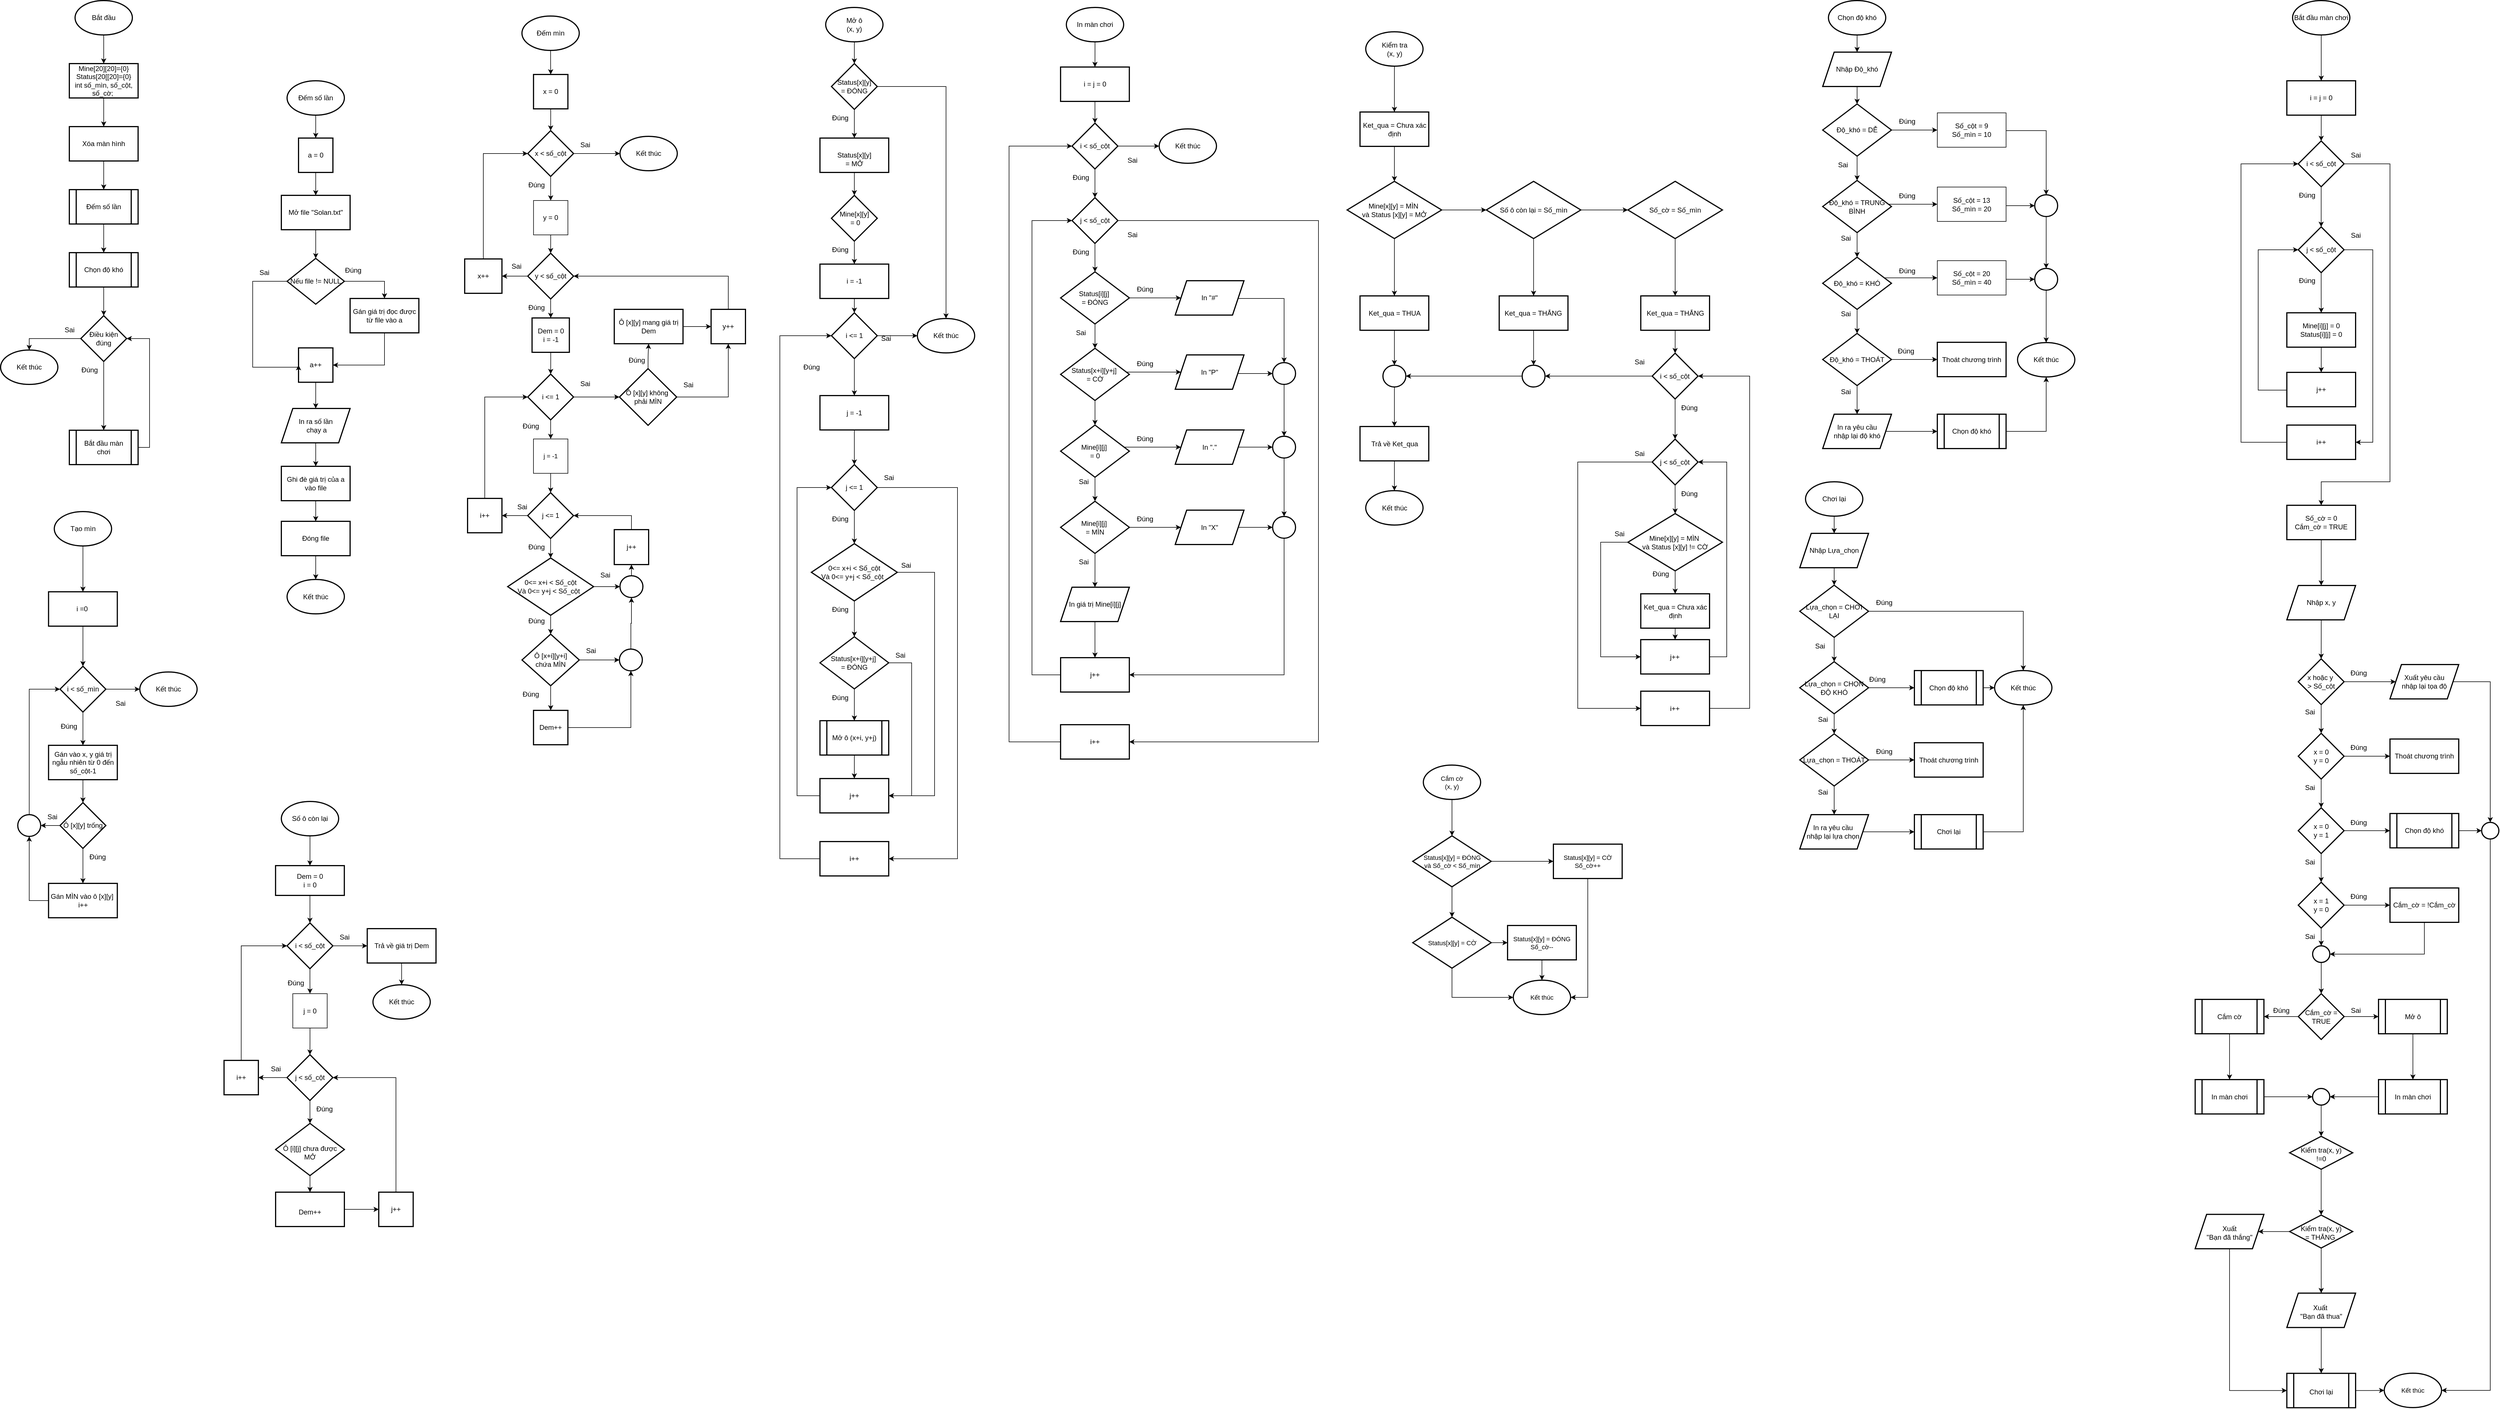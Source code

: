 <mxfile version="24.2.1" type="github">
  <diagram id="C5RBs43oDa-KdzZeNtuy" name="Page-1">
    <mxGraphModel dx="1660" dy="945" grid="1" gridSize="10" guides="1" tooltips="1" connect="1" arrows="1" fold="1" page="1" pageScale="1" pageWidth="827" pageHeight="1169" math="0" shadow="0">
      <root>
        <mxCell id="WIyWlLk6GJQsqaUBKTNV-0" />
        <mxCell id="WIyWlLk6GJQsqaUBKTNV-1" parent="WIyWlLk6GJQsqaUBKTNV-0" />
        <mxCell id="AY5HIMvqzPKkTlcYIoNA-202" value="" style="group" parent="WIyWlLk6GJQsqaUBKTNV-1" vertex="1" connectable="0">
          <mxGeometry x="70" y="20" width="240" height="810" as="geometry" />
        </mxCell>
        <mxCell id="AY5HIMvqzPKkTlcYIoNA-0" value="Bắt đầu" style="strokeWidth=2;html=1;shape=mxgraph.flowchart.start_1;whiteSpace=wrap;labelBackgroundColor=none;rounded=0;" parent="AY5HIMvqzPKkTlcYIoNA-202" vertex="1">
          <mxGeometry x="130" width="100" height="60" as="geometry" />
        </mxCell>
        <mxCell id="AY5HIMvqzPKkTlcYIoNA-4" value="Xóa màn hình" style="whiteSpace=wrap;html=1;strokeWidth=2;labelBackgroundColor=none;rounded=0;" parent="AY5HIMvqzPKkTlcYIoNA-202" vertex="1">
          <mxGeometry x="120" y="220" width="120" height="60" as="geometry" />
        </mxCell>
        <mxCell id="AY5HIMvqzPKkTlcYIoNA-6" value="Chọn độ khó" style="shape=process;whiteSpace=wrap;html=1;backgroundOutline=1;strokeWidth=2;labelBackgroundColor=none;rounded=0;" parent="AY5HIMvqzPKkTlcYIoNA-202" vertex="1">
          <mxGeometry x="120" y="440" width="120" height="60" as="geometry" />
        </mxCell>
        <mxCell id="AY5HIMvqzPKkTlcYIoNA-8" value="Điều kiện đúng" style="rhombus;whiteSpace=wrap;html=1;strokeWidth=2;labelBackgroundColor=none;rounded=0;" parent="AY5HIMvqzPKkTlcYIoNA-202" vertex="1">
          <mxGeometry x="140" y="550" width="80" height="80" as="geometry" />
        </mxCell>
        <mxCell id="AY5HIMvqzPKkTlcYIoNA-9" value="" style="edgeStyle=orthogonalEdgeStyle;rounded=0;orthogonalLoop=1;jettySize=auto;html=1;labelBackgroundColor=none;fontColor=default;" parent="AY5HIMvqzPKkTlcYIoNA-202" source="AY5HIMvqzPKkTlcYIoNA-6" target="AY5HIMvqzPKkTlcYIoNA-8" edge="1">
          <mxGeometry relative="1" as="geometry" />
        </mxCell>
        <mxCell id="AY5HIMvqzPKkTlcYIoNA-14" style="edgeStyle=orthogonalEdgeStyle;rounded=0;orthogonalLoop=1;jettySize=auto;html=1;exitX=1;exitY=0.5;exitDx=0;exitDy=0;entryX=1;entryY=0.5;entryDx=0;entryDy=0;labelBackgroundColor=none;fontColor=default;" parent="AY5HIMvqzPKkTlcYIoNA-202" source="AY5HIMvqzPKkTlcYIoNA-10" target="AY5HIMvqzPKkTlcYIoNA-8" edge="1">
          <mxGeometry relative="1" as="geometry" />
        </mxCell>
        <mxCell id="AY5HIMvqzPKkTlcYIoNA-10" value="Bắt đầu màn chơi" style="shape=process;whiteSpace=wrap;html=1;backgroundOutline=1;strokeWidth=2;labelBackgroundColor=none;rounded=0;" parent="AY5HIMvqzPKkTlcYIoNA-202" vertex="1">
          <mxGeometry x="120" y="750" width="120" height="60" as="geometry" />
        </mxCell>
        <mxCell id="AY5HIMvqzPKkTlcYIoNA-11" value="" style="edgeStyle=orthogonalEdgeStyle;rounded=0;orthogonalLoop=1;jettySize=auto;html=1;labelBackgroundColor=none;fontColor=default;" parent="AY5HIMvqzPKkTlcYIoNA-202" source="AY5HIMvqzPKkTlcYIoNA-8" target="AY5HIMvqzPKkTlcYIoNA-10" edge="1">
          <mxGeometry relative="1" as="geometry" />
        </mxCell>
        <mxCell id="AY5HIMvqzPKkTlcYIoNA-13" value="Đúng" style="text;html=1;align=center;verticalAlign=middle;resizable=0;points=[];autosize=1;strokeColor=none;fillColor=none;labelBackgroundColor=none;rounded=0;" parent="AY5HIMvqzPKkTlcYIoNA-202" vertex="1">
          <mxGeometry x="130" y="630" width="50" height="30" as="geometry" />
        </mxCell>
        <mxCell id="AY5HIMvqzPKkTlcYIoNA-17" value="Kết thúc" style="strokeWidth=2;html=1;shape=mxgraph.flowchart.start_1;whiteSpace=wrap;labelBackgroundColor=none;rounded=0;" parent="AY5HIMvqzPKkTlcYIoNA-202" vertex="1">
          <mxGeometry y="610" width="100" height="60" as="geometry" />
        </mxCell>
        <mxCell id="AY5HIMvqzPKkTlcYIoNA-18" style="edgeStyle=orthogonalEdgeStyle;rounded=0;orthogonalLoop=1;jettySize=auto;html=1;exitX=0;exitY=0.5;exitDx=0;exitDy=0;entryX=0.5;entryY=0;entryDx=0;entryDy=0;entryPerimeter=0;labelBackgroundColor=none;fontColor=default;" parent="AY5HIMvqzPKkTlcYIoNA-202" source="AY5HIMvqzPKkTlcYIoNA-8" target="AY5HIMvqzPKkTlcYIoNA-17" edge="1">
          <mxGeometry relative="1" as="geometry" />
        </mxCell>
        <mxCell id="AY5HIMvqzPKkTlcYIoNA-22" value="" style="edgeStyle=orthogonalEdgeStyle;rounded=0;orthogonalLoop=1;jettySize=auto;html=1;labelBackgroundColor=none;fontColor=default;" parent="AY5HIMvqzPKkTlcYIoNA-202" source="AY5HIMvqzPKkTlcYIoNA-20" target="AY5HIMvqzPKkTlcYIoNA-6" edge="1">
          <mxGeometry relative="1" as="geometry" />
        </mxCell>
        <mxCell id="AY5HIMvqzPKkTlcYIoNA-20" value="Đếm số lần" style="shape=process;whiteSpace=wrap;html=1;backgroundOutline=1;strokeWidth=2;labelBackgroundColor=none;rounded=0;" parent="AY5HIMvqzPKkTlcYIoNA-202" vertex="1">
          <mxGeometry x="120" y="330" width="120" height="60" as="geometry" />
        </mxCell>
        <mxCell id="AY5HIMvqzPKkTlcYIoNA-21" value="" style="edgeStyle=orthogonalEdgeStyle;rounded=0;orthogonalLoop=1;jettySize=auto;html=1;labelBackgroundColor=none;fontColor=default;" parent="AY5HIMvqzPKkTlcYIoNA-202" source="AY5HIMvqzPKkTlcYIoNA-4" target="AY5HIMvqzPKkTlcYIoNA-20" edge="1">
          <mxGeometry relative="1" as="geometry" />
        </mxCell>
        <mxCell id="AY5HIMvqzPKkTlcYIoNA-38" value="Sai" style="text;html=1;align=center;verticalAlign=middle;resizable=0;points=[];autosize=1;strokeColor=none;fillColor=none;labelBackgroundColor=none;rounded=0;" parent="AY5HIMvqzPKkTlcYIoNA-202" vertex="1">
          <mxGeometry x="100" y="560" width="40" height="30" as="geometry" />
        </mxCell>
        <mxCell id="AY5HIMvqzPKkTlcYIoNA-52" value="" style="edgeStyle=orthogonalEdgeStyle;orthogonalLoop=1;jettySize=auto;html=1;" parent="AY5HIMvqzPKkTlcYIoNA-202" source="AY5HIMvqzPKkTlcYIoNA-50" target="AY5HIMvqzPKkTlcYIoNA-4" edge="1">
          <mxGeometry relative="1" as="geometry" />
        </mxCell>
        <mxCell id="AY5HIMvqzPKkTlcYIoNA-50" value="Mine[20][20]={0}&lt;br&gt;Status[20[[20]={0}&lt;br&gt;int số_mìn, số_cột, số_cờ;&amp;nbsp;" style="whiteSpace=wrap;html=1;strokeWidth=2;labelBackgroundColor=none;rounded=0;" parent="AY5HIMvqzPKkTlcYIoNA-202" vertex="1">
          <mxGeometry x="120" y="110" width="120" height="60" as="geometry" />
        </mxCell>
        <mxCell id="AY5HIMvqzPKkTlcYIoNA-51" value="" style="edgeStyle=orthogonalEdgeStyle;orthogonalLoop=1;jettySize=auto;html=1;" parent="AY5HIMvqzPKkTlcYIoNA-202" source="AY5HIMvqzPKkTlcYIoNA-0" target="AY5HIMvqzPKkTlcYIoNA-50" edge="1">
          <mxGeometry relative="1" as="geometry" />
        </mxCell>
        <mxCell id="AY5HIMvqzPKkTlcYIoNA-208" value="" style="edgeStyle=elbowEdgeStyle;orthogonalLoop=1;jettySize=auto;elbow=vertical;html=1;" parent="WIyWlLk6GJQsqaUBKTNV-1" source="AY5HIMvqzPKkTlcYIoNA-204" target="AY5HIMvqzPKkTlcYIoNA-207" edge="1">
          <mxGeometry relative="1" as="geometry" />
        </mxCell>
        <mxCell id="AY5HIMvqzPKkTlcYIoNA-204" value="Mở ô&lt;br&gt;(x, y)" style="strokeWidth=2;html=1;shape=mxgraph.flowchart.start_1;whiteSpace=wrap;" parent="WIyWlLk6GJQsqaUBKTNV-1" vertex="1">
          <mxGeometry x="1510" y="32" width="100" height="60" as="geometry" />
        </mxCell>
        <mxCell id="AY5HIMvqzPKkTlcYIoNA-210" value="" style="edgeStyle=elbowEdgeStyle;orthogonalLoop=1;jettySize=auto;elbow=vertical;html=1;" parent="WIyWlLk6GJQsqaUBKTNV-1" source="AY5HIMvqzPKkTlcYIoNA-207" target="AY5HIMvqzPKkTlcYIoNA-209" edge="1">
          <mxGeometry relative="1" as="geometry" />
        </mxCell>
        <mxCell id="AY5HIMvqzPKkTlcYIoNA-207" value="Status[x][y]&lt;br&gt;= ĐÓNG" style="rhombus;whiteSpace=wrap;html=1;strokeWidth=2;" parent="WIyWlLk6GJQsqaUBKTNV-1" vertex="1">
          <mxGeometry x="1520" y="130" width="80" height="80" as="geometry" />
        </mxCell>
        <mxCell id="AY5HIMvqzPKkTlcYIoNA-213" value="" style="edgeStyle=elbowEdgeStyle;orthogonalLoop=1;jettySize=auto;elbow=vertical;html=1;" parent="WIyWlLk6GJQsqaUBKTNV-1" source="AY5HIMvqzPKkTlcYIoNA-209" target="AY5HIMvqzPKkTlcYIoNA-212" edge="1">
          <mxGeometry relative="1" as="geometry" />
        </mxCell>
        <mxCell id="AY5HIMvqzPKkTlcYIoNA-209" value="&lt;br&gt;&lt;span style=&quot;color: rgb(0, 0, 0); font-family: Helvetica; font-size: 12px; font-style: normal; font-variant-ligatures: normal; font-variant-caps: normal; font-weight: 400; letter-spacing: normal; orphans: 2; text-align: center; text-indent: 0px; text-transform: none; widows: 2; word-spacing: 0px; -webkit-text-stroke-width: 0px; background-color: rgb(251, 251, 251); text-decoration-thickness: initial; text-decoration-style: initial; text-decoration-color: initial; float: none; display: inline !important;&quot;&gt;Status[x][y]&lt;/span&gt;&lt;br style=&quot;border-color: var(--border-color); color: rgb(0, 0, 0); font-family: Helvetica; font-size: 12px; font-style: normal; font-variant-ligatures: normal; font-variant-caps: normal; font-weight: 400; letter-spacing: normal; orphans: 2; text-align: center; text-indent: 0px; text-transform: none; widows: 2; word-spacing: 0px; -webkit-text-stroke-width: 0px; background-color: rgb(251, 251, 251); text-decoration-thickness: initial; text-decoration-style: initial; text-decoration-color: initial;&quot;&gt;&lt;span style=&quot;color: rgb(0, 0, 0); font-family: Helvetica; font-size: 12px; font-style: normal; font-variant-ligatures: normal; font-variant-caps: normal; font-weight: 400; letter-spacing: normal; orphans: 2; text-align: center; text-indent: 0px; text-transform: none; widows: 2; word-spacing: 0px; -webkit-text-stroke-width: 0px; background-color: rgb(251, 251, 251); text-decoration-thickness: initial; text-decoration-style: initial; text-decoration-color: initial; float: none; display: inline !important;&quot;&gt;= MỞ&lt;/span&gt;" style="whiteSpace=wrap;html=1;strokeWidth=2;" parent="WIyWlLk6GJQsqaUBKTNV-1" vertex="1">
          <mxGeometry x="1500" y="260" width="120" height="60" as="geometry" />
        </mxCell>
        <mxCell id="AY5HIMvqzPKkTlcYIoNA-211" value="Đúng" style="text;html=1;align=center;verticalAlign=middle;resizable=0;points=[];autosize=1;strokeColor=none;fillColor=none;" parent="WIyWlLk6GJQsqaUBKTNV-1" vertex="1">
          <mxGeometry x="1510" y="210" width="50" height="30" as="geometry" />
        </mxCell>
        <mxCell id="AY5HIMvqzPKkTlcYIoNA-253" value="" style="edgeStyle=elbowEdgeStyle;orthogonalLoop=1;jettySize=auto;elbow=vertical;html=1;" parent="WIyWlLk6GJQsqaUBKTNV-1" source="AY5HIMvqzPKkTlcYIoNA-212" target="AY5HIMvqzPKkTlcYIoNA-227" edge="1">
          <mxGeometry relative="1" as="geometry" />
        </mxCell>
        <mxCell id="AY5HIMvqzPKkTlcYIoNA-212" value="Mine[x][y]&lt;br&gt;&amp;nbsp;= 0" style="rhombus;whiteSpace=wrap;html=1;strokeWidth=2;" parent="WIyWlLk6GJQsqaUBKTNV-1" vertex="1">
          <mxGeometry x="1520" y="360" width="80" height="80" as="geometry" />
        </mxCell>
        <mxCell id="AY5HIMvqzPKkTlcYIoNA-226" value="Đúng" style="text;html=1;align=center;verticalAlign=middle;resizable=0;points=[];autosize=1;strokeColor=none;fillColor=none;" parent="WIyWlLk6GJQsqaUBKTNV-1" vertex="1">
          <mxGeometry x="1460" y="645" width="50" height="30" as="geometry" />
        </mxCell>
        <mxCell id="AY5HIMvqzPKkTlcYIoNA-227" value="i = -1" style="whiteSpace=wrap;html=1;strokeWidth=2;" parent="WIyWlLk6GJQsqaUBKTNV-1" vertex="1">
          <mxGeometry x="1500" y="480" width="120" height="60" as="geometry" />
        </mxCell>
        <mxCell id="W7fhzG-2tYYSY2qiJF2M-2" value="" style="edgeStyle=orthogonalEdgeStyle;rounded=0;orthogonalLoop=1;jettySize=auto;html=1;" parent="WIyWlLk6GJQsqaUBKTNV-1" source="AY5HIMvqzPKkTlcYIoNA-228" target="W7fhzG-2tYYSY2qiJF2M-1" edge="1">
          <mxGeometry relative="1" as="geometry" />
        </mxCell>
        <mxCell id="AY5HIMvqzPKkTlcYIoNA-228" value="i &amp;lt;= 1" style="rhombus;whiteSpace=wrap;html=1;strokeWidth=2;" parent="WIyWlLk6GJQsqaUBKTNV-1" vertex="1">
          <mxGeometry x="1520" y="565" width="80" height="80" as="geometry" />
        </mxCell>
        <mxCell id="AY5HIMvqzPKkTlcYIoNA-229" value="" style="edgeStyle=orthogonalEdgeStyle;orthogonalLoop=1;jettySize=auto;html=1;" parent="WIyWlLk6GJQsqaUBKTNV-1" source="AY5HIMvqzPKkTlcYIoNA-227" target="AY5HIMvqzPKkTlcYIoNA-228" edge="1">
          <mxGeometry relative="1" as="geometry" />
        </mxCell>
        <mxCell id="AY5HIMvqzPKkTlcYIoNA-230" style="edgeStyle=orthogonalEdgeStyle;orthogonalLoop=1;jettySize=auto;html=1;exitX=0;exitY=0.5;exitDx=0;exitDy=0;entryX=0;entryY=0.5;entryDx=0;entryDy=0;rounded=0;" parent="WIyWlLk6GJQsqaUBKTNV-1" source="AY5HIMvqzPKkTlcYIoNA-231" target="AY5HIMvqzPKkTlcYIoNA-228" edge="1">
          <mxGeometry relative="1" as="geometry">
            <Array as="points">
              <mxPoint x="1430" y="1518" />
              <mxPoint x="1430" y="605" />
            </Array>
          </mxGeometry>
        </mxCell>
        <mxCell id="AY5HIMvqzPKkTlcYIoNA-231" value="i++" style="whiteSpace=wrap;html=1;strokeWidth=2;" parent="WIyWlLk6GJQsqaUBKTNV-1" vertex="1">
          <mxGeometry x="1500" y="1488" width="120" height="60" as="geometry" />
        </mxCell>
        <mxCell id="AY5HIMvqzPKkTlcYIoNA-232" value="Đúng" style="text;html=1;align=center;verticalAlign=middle;resizable=0;points=[];autosize=1;strokeColor=none;fillColor=none;" parent="WIyWlLk6GJQsqaUBKTNV-1" vertex="1">
          <mxGeometry x="1509.909" y="1021.0" width="50" height="30" as="geometry" />
        </mxCell>
        <mxCell id="AY5HIMvqzPKkTlcYIoNA-233" value="Sai" style="text;html=1;align=center;verticalAlign=middle;resizable=0;points=[];autosize=1;strokeColor=none;fillColor=none;" parent="WIyWlLk6GJQsqaUBKTNV-1" vertex="1">
          <mxGeometry x="1594.999" y="595.0" width="40" height="30" as="geometry" />
        </mxCell>
        <mxCell id="AY5HIMvqzPKkTlcYIoNA-234" style="edgeStyle=orthogonalEdgeStyle;orthogonalLoop=1;jettySize=auto;html=1;exitX=1;exitY=0.5;exitDx=0;exitDy=0;entryX=1;entryY=0.5;entryDx=0;entryDy=0;rounded=0;" parent="WIyWlLk6GJQsqaUBKTNV-1" source="AY5HIMvqzPKkTlcYIoNA-235" target="AY5HIMvqzPKkTlcYIoNA-231" edge="1">
          <mxGeometry relative="1" as="geometry">
            <Array as="points">
              <mxPoint x="1740" y="870" />
              <mxPoint x="1740" y="1518" />
            </Array>
          </mxGeometry>
        </mxCell>
        <mxCell id="AY5HIMvqzPKkTlcYIoNA-235" value="j &amp;lt;= 1" style="rhombus;whiteSpace=wrap;html=1;strokeWidth=2;" parent="WIyWlLk6GJQsqaUBKTNV-1" vertex="1">
          <mxGeometry x="1520" y="830" width="80" height="80" as="geometry" />
        </mxCell>
        <mxCell id="AY5HIMvqzPKkTlcYIoNA-237" style="edgeStyle=orthogonalEdgeStyle;orthogonalLoop=1;jettySize=auto;html=1;exitX=0;exitY=0.5;exitDx=0;exitDy=0;entryX=0;entryY=0.5;entryDx=0;entryDy=0;rounded=0;" parent="WIyWlLk6GJQsqaUBKTNV-1" source="AY5HIMvqzPKkTlcYIoNA-238" target="AY5HIMvqzPKkTlcYIoNA-235" edge="1">
          <mxGeometry relative="1" as="geometry">
            <Array as="points">
              <mxPoint x="1460" y="1408" />
              <mxPoint x="1460" y="870" />
            </Array>
          </mxGeometry>
        </mxCell>
        <mxCell id="AY5HIMvqzPKkTlcYIoNA-238" value="j++" style="whiteSpace=wrap;html=1;strokeWidth=2;" parent="WIyWlLk6GJQsqaUBKTNV-1" vertex="1">
          <mxGeometry x="1500" y="1378" width="120" height="60" as="geometry" />
        </mxCell>
        <mxCell id="AY5HIMvqzPKkTlcYIoNA-239" value="Đúng" style="text;html=1;align=center;verticalAlign=middle;resizable=0;points=[];autosize=1;strokeColor=none;fillColor=none;" parent="WIyWlLk6GJQsqaUBKTNV-1" vertex="1">
          <mxGeometry x="1509.909" y="1161.0" width="50" height="30" as="geometry" />
        </mxCell>
        <mxCell id="AY5HIMvqzPKkTlcYIoNA-240" style="edgeStyle=orthogonalEdgeStyle;orthogonalLoop=1;jettySize=auto;html=1;exitX=1;exitY=0.5;exitDx=0;exitDy=0;entryX=1;entryY=0.5;entryDx=0;entryDy=0;rounded=0;" parent="WIyWlLk6GJQsqaUBKTNV-1" source="AY5HIMvqzPKkTlcYIoNA-241" target="AY5HIMvqzPKkTlcYIoNA-238" edge="1">
          <mxGeometry relative="1" as="geometry">
            <Array as="points">
              <mxPoint x="1700" y="1018" />
              <mxPoint x="1700" y="1408" />
            </Array>
          </mxGeometry>
        </mxCell>
        <mxCell id="AY5HIMvqzPKkTlcYIoNA-241" value="0&amp;lt;= x+i &amp;lt; Số_cột&lt;br&gt;Và 0&amp;lt;= y+j &amp;lt; Số_cột&amp;nbsp;&amp;nbsp;" style="rhombus;whiteSpace=wrap;html=1;strokeWidth=2;" parent="WIyWlLk6GJQsqaUBKTNV-1" vertex="1">
          <mxGeometry x="1485" y="968" width="150" height="100" as="geometry" />
        </mxCell>
        <mxCell id="AY5HIMvqzPKkTlcYIoNA-242" value="" style="edgeStyle=orthogonalEdgeStyle;orthogonalLoop=1;jettySize=auto;html=1;" parent="WIyWlLk6GJQsqaUBKTNV-1" source="AY5HIMvqzPKkTlcYIoNA-235" target="AY5HIMvqzPKkTlcYIoNA-241" edge="1">
          <mxGeometry relative="1" as="geometry" />
        </mxCell>
        <mxCell id="AY5HIMvqzPKkTlcYIoNA-243" style="edgeStyle=orthogonalEdgeStyle;orthogonalLoop=1;jettySize=auto;html=1;exitX=1;exitY=0.5;exitDx=0;exitDy=0;entryX=1;entryY=0.5;entryDx=0;entryDy=0;rounded=0;" parent="WIyWlLk6GJQsqaUBKTNV-1" source="AY5HIMvqzPKkTlcYIoNA-244" target="AY5HIMvqzPKkTlcYIoNA-238" edge="1">
          <mxGeometry relative="1" as="geometry">
            <Array as="points">
              <mxPoint x="1660" y="1176" />
              <mxPoint x="1660" y="1408" />
            </Array>
          </mxGeometry>
        </mxCell>
        <mxCell id="AY5HIMvqzPKkTlcYIoNA-256" value="" style="edgeStyle=elbowEdgeStyle;orthogonalLoop=1;jettySize=auto;elbow=vertical;html=1;" parent="WIyWlLk6GJQsqaUBKTNV-1" source="AY5HIMvqzPKkTlcYIoNA-244" target="AY5HIMvqzPKkTlcYIoNA-255" edge="1">
          <mxGeometry relative="1" as="geometry" />
        </mxCell>
        <mxCell id="AY5HIMvqzPKkTlcYIoNA-244" value="Status[x+i][y+j]&amp;nbsp;&lt;br&gt;= ĐÓNG" style="rhombus;whiteSpace=wrap;html=1;strokeWidth=2;" parent="WIyWlLk6GJQsqaUBKTNV-1" vertex="1">
          <mxGeometry x="1500" y="1130.5" width="120" height="91" as="geometry" />
        </mxCell>
        <mxCell id="AY5HIMvqzPKkTlcYIoNA-245" value="" style="edgeStyle=orthogonalEdgeStyle;orthogonalLoop=1;jettySize=auto;html=1;" parent="WIyWlLk6GJQsqaUBKTNV-1" source="AY5HIMvqzPKkTlcYIoNA-241" target="AY5HIMvqzPKkTlcYIoNA-244" edge="1">
          <mxGeometry relative="1" as="geometry" />
        </mxCell>
        <mxCell id="AY5HIMvqzPKkTlcYIoNA-246" value="Đúng" style="text;html=1;align=center;verticalAlign=middle;resizable=0;points=[];autosize=1;strokeColor=none;fillColor=none;" parent="WIyWlLk6GJQsqaUBKTNV-1" vertex="1">
          <mxGeometry x="1500" y="1289" width="50" height="30" as="geometry" />
        </mxCell>
        <mxCell id="AY5HIMvqzPKkTlcYIoNA-249" value="Đúng" style="text;html=1;align=center;verticalAlign=middle;resizable=0;points=[];autosize=1;strokeColor=none;fillColor=none;" parent="WIyWlLk6GJQsqaUBKTNV-1" vertex="1">
          <mxGeometry x="1509.91" y="910" width="50" height="30" as="geometry" />
        </mxCell>
        <mxCell id="AY5HIMvqzPKkTlcYIoNA-250" value="Sai" style="text;html=1;align=center;verticalAlign=middle;resizable=0;points=[];autosize=1;strokeColor=none;fillColor=none;" parent="WIyWlLk6GJQsqaUBKTNV-1" vertex="1">
          <mxGeometry x="1600" y="838" width="40" height="30" as="geometry" />
        </mxCell>
        <mxCell id="AY5HIMvqzPKkTlcYIoNA-251" value="Sai" style="text;html=1;align=center;verticalAlign=middle;resizable=0;points=[];autosize=1;strokeColor=none;fillColor=none;" parent="WIyWlLk6GJQsqaUBKTNV-1" vertex="1">
          <mxGeometry x="1620" y="1148" width="40" height="30" as="geometry" />
        </mxCell>
        <mxCell id="AY5HIMvqzPKkTlcYIoNA-252" value="Sai" style="text;html=1;align=center;verticalAlign=middle;resizable=0;points=[];autosize=1;strokeColor=none;fillColor=none;" parent="WIyWlLk6GJQsqaUBKTNV-1" vertex="1">
          <mxGeometry x="1629.999" y="991.0" width="40" height="30" as="geometry" />
        </mxCell>
        <mxCell id="AY5HIMvqzPKkTlcYIoNA-254" value="Đúng" style="text;html=1;align=center;verticalAlign=middle;resizable=0;points=[];autosize=1;strokeColor=none;fillColor=none;" parent="WIyWlLk6GJQsqaUBKTNV-1" vertex="1">
          <mxGeometry x="1509.91" y="440" width="50" height="30" as="geometry" />
        </mxCell>
        <mxCell id="AY5HIMvqzPKkTlcYIoNA-351" value="" style="edgeStyle=elbowEdgeStyle;orthogonalLoop=1;jettySize=auto;elbow=vertical;html=1;" parent="WIyWlLk6GJQsqaUBKTNV-1" source="AY5HIMvqzPKkTlcYIoNA-255" target="AY5HIMvqzPKkTlcYIoNA-238" edge="1">
          <mxGeometry relative="1" as="geometry" />
        </mxCell>
        <mxCell id="AY5HIMvqzPKkTlcYIoNA-255" value="Mở ô (x+i, y+j)" style="shape=process;whiteSpace=wrap;html=1;backgroundOutline=1;strokeWidth=2;" parent="WIyWlLk6GJQsqaUBKTNV-1" vertex="1">
          <mxGeometry x="1500" y="1277" width="120" height="60" as="geometry" />
        </mxCell>
        <mxCell id="AY5HIMvqzPKkTlcYIoNA-257" value="Kết thúc" style="strokeWidth=2;html=1;shape=mxgraph.flowchart.start_1;whiteSpace=wrap;" parent="WIyWlLk6GJQsqaUBKTNV-1" vertex="1">
          <mxGeometry x="1670" y="575" width="100" height="60" as="geometry" />
        </mxCell>
        <mxCell id="AY5HIMvqzPKkTlcYIoNA-258" style="edgeStyle=orthogonalEdgeStyle;orthogonalLoop=1;jettySize=auto;elbow=vertical;html=1;exitX=1;exitY=0.5;exitDx=0;exitDy=0;entryX=0;entryY=0.5;entryDx=0;entryDy=0;entryPerimeter=0;rounded=0;" parent="WIyWlLk6GJQsqaUBKTNV-1" source="AY5HIMvqzPKkTlcYIoNA-228" target="AY5HIMvqzPKkTlcYIoNA-257" edge="1">
          <mxGeometry relative="1" as="geometry" />
        </mxCell>
        <mxCell id="AY5HIMvqzPKkTlcYIoNA-259" style="edgeStyle=orthogonalEdgeStyle;orthogonalLoop=1;jettySize=auto;elbow=vertical;html=1;exitX=1;exitY=0.5;exitDx=0;exitDy=0;entryX=0.5;entryY=0;entryDx=0;entryDy=0;entryPerimeter=0;rounded=0;" parent="WIyWlLk6GJQsqaUBKTNV-1" source="AY5HIMvqzPKkTlcYIoNA-207" target="AY5HIMvqzPKkTlcYIoNA-257" edge="1">
          <mxGeometry relative="1" as="geometry" />
        </mxCell>
        <mxCell id="AY5HIMvqzPKkTlcYIoNA-261" value="Đúng" style="text;html=1;align=center;verticalAlign=middle;resizable=0;points=[];autosize=1;strokeColor=none;fillColor=none;" parent="WIyWlLk6GJQsqaUBKTNV-1" vertex="1">
          <mxGeometry x="1510" y="1068" width="50" height="30" as="geometry" />
        </mxCell>
        <mxCell id="AY5HIMvqzPKkTlcYIoNA-262" value="Đúng" style="text;html=1;align=center;verticalAlign=middle;resizable=0;points=[];autosize=1;strokeColor=none;fillColor=none;" parent="WIyWlLk6GJQsqaUBKTNV-1" vertex="1">
          <mxGeometry x="1509.91" y="1221.5" width="50" height="30" as="geometry" />
        </mxCell>
        <mxCell id="AY5HIMvqzPKkTlcYIoNA-263" value="In màn chơi" style="strokeWidth=2;html=1;shape=mxgraph.flowchart.start_1;whiteSpace=wrap;" parent="WIyWlLk6GJQsqaUBKTNV-1" vertex="1">
          <mxGeometry x="1930" y="32" width="100" height="60" as="geometry" />
        </mxCell>
        <mxCell id="AY5HIMvqzPKkTlcYIoNA-265" value="i &amp;lt; số_cột" style="rhombus;whiteSpace=wrap;html=1;strokeWidth=2;" parent="WIyWlLk6GJQsqaUBKTNV-1" vertex="1">
          <mxGeometry x="1939.909" y="234.0" width="80" height="80" as="geometry" />
        </mxCell>
        <mxCell id="AY5HIMvqzPKkTlcYIoNA-266" style="edgeStyle=orthogonalEdgeStyle;orthogonalLoop=1;jettySize=auto;html=1;exitX=0;exitY=0.5;exitDx=0;exitDy=0;entryX=0;entryY=0.5;entryDx=0;entryDy=0;rounded=0;" parent="WIyWlLk6GJQsqaUBKTNV-1" source="AY5HIMvqzPKkTlcYIoNA-267" target="AY5HIMvqzPKkTlcYIoNA-265" edge="1">
          <mxGeometry relative="1" as="geometry">
            <Array as="points">
              <mxPoint x="1830" y="1314" />
              <mxPoint x="1830" y="274" />
            </Array>
          </mxGeometry>
        </mxCell>
        <mxCell id="AY5HIMvqzPKkTlcYIoNA-267" value="i++" style="whiteSpace=wrap;html=1;strokeWidth=2;" parent="WIyWlLk6GJQsqaUBKTNV-1" vertex="1">
          <mxGeometry x="1919.909" y="1284.0" width="120" height="60" as="geometry" />
        </mxCell>
        <mxCell id="AY5HIMvqzPKkTlcYIoNA-268" value="Đúng" style="text;html=1;align=center;verticalAlign=middle;resizable=0;points=[];autosize=1;strokeColor=none;fillColor=none;" parent="WIyWlLk6GJQsqaUBKTNV-1" vertex="1">
          <mxGeometry x="1929.909" y="314.0" width="50" height="30" as="geometry" />
        </mxCell>
        <mxCell id="AY5HIMvqzPKkTlcYIoNA-269" value="Sai" style="text;html=1;align=center;verticalAlign=middle;resizable=0;points=[];autosize=1;strokeColor=none;fillColor=none;" parent="WIyWlLk6GJQsqaUBKTNV-1" vertex="1">
          <mxGeometry x="2024.909" y="284.0" width="40" height="30" as="geometry" />
        </mxCell>
        <mxCell id="AY5HIMvqzPKkTlcYIoNA-270" style="edgeStyle=orthogonalEdgeStyle;orthogonalLoop=1;jettySize=auto;html=1;exitX=1;exitY=0.5;exitDx=0;exitDy=0;rounded=0;entryX=1;entryY=0.5;entryDx=0;entryDy=0;" parent="WIyWlLk6GJQsqaUBKTNV-1" source="AY5HIMvqzPKkTlcYIoNA-271" target="AY5HIMvqzPKkTlcYIoNA-267" edge="1">
          <mxGeometry relative="1" as="geometry">
            <mxPoint x="2099.909" y="684.0" as="targetPoint" />
            <Array as="points">
              <mxPoint x="2370" y="404" />
              <mxPoint x="2370" y="1314" />
            </Array>
          </mxGeometry>
        </mxCell>
        <mxCell id="AY5HIMvqzPKkTlcYIoNA-271" value="j &amp;lt; số_cột" style="rhombus;whiteSpace=wrap;html=1;strokeWidth=2;" parent="WIyWlLk6GJQsqaUBKTNV-1" vertex="1">
          <mxGeometry x="1939.909" y="364.0" width="80" height="80" as="geometry" />
        </mxCell>
        <mxCell id="AY5HIMvqzPKkTlcYIoNA-264" style="edgeStyle=orthogonalEdgeStyle;orthogonalLoop=1;jettySize=auto;html=1;exitX=0.5;exitY=1;exitDx=0;exitDy=0;entryX=0.5;entryY=0;entryDx=0;entryDy=0;" parent="WIyWlLk6GJQsqaUBKTNV-1" source="AY5HIMvqzPKkTlcYIoNA-265" target="AY5HIMvqzPKkTlcYIoNA-271" edge="1">
          <mxGeometry relative="1" as="geometry" />
        </mxCell>
        <mxCell id="AY5HIMvqzPKkTlcYIoNA-353" style="edgeStyle=orthogonalEdgeStyle;orthogonalLoop=1;jettySize=auto;elbow=vertical;html=1;exitX=0;exitY=0.5;exitDx=0;exitDy=0;entryX=0;entryY=0.5;entryDx=0;entryDy=0;rounded=0;" parent="WIyWlLk6GJQsqaUBKTNV-1" source="AY5HIMvqzPKkTlcYIoNA-274" target="AY5HIMvqzPKkTlcYIoNA-271" edge="1">
          <mxGeometry relative="1" as="geometry">
            <Array as="points">
              <mxPoint x="1870" y="1197" />
              <mxPoint x="1870" y="404" />
            </Array>
          </mxGeometry>
        </mxCell>
        <mxCell id="AY5HIMvqzPKkTlcYIoNA-274" value="j++" style="whiteSpace=wrap;html=1;strokeWidth=2;" parent="WIyWlLk6GJQsqaUBKTNV-1" vertex="1">
          <mxGeometry x="1920" y="1167" width="119.91" height="60" as="geometry" />
        </mxCell>
        <mxCell id="AY5HIMvqzPKkTlcYIoNA-275" value="Đúng" style="text;html=1;align=center;verticalAlign=middle;resizable=0;points=[];autosize=1;strokeColor=none;fillColor=none;" parent="WIyWlLk6GJQsqaUBKTNV-1" vertex="1">
          <mxGeometry x="1929.999" y="444.0" width="50" height="30" as="geometry" />
        </mxCell>
        <mxCell id="AY5HIMvqzPKkTlcYIoNA-276" value="Sai" style="text;html=1;align=center;verticalAlign=middle;resizable=0;points=[];autosize=1;strokeColor=none;fillColor=none;" parent="WIyWlLk6GJQsqaUBKTNV-1" vertex="1">
          <mxGeometry x="2024.909" y="414.0" width="40" height="30" as="geometry" />
        </mxCell>
        <mxCell id="AY5HIMvqzPKkTlcYIoNA-280" value="Status[i][j]&amp;nbsp;&lt;br&gt;= ĐÓNG" style="rhombus;whiteSpace=wrap;html=1;strokeWidth=2;" parent="WIyWlLk6GJQsqaUBKTNV-1" vertex="1">
          <mxGeometry x="1920" y="493.5" width="120" height="91" as="geometry" />
        </mxCell>
        <mxCell id="AY5HIMvqzPKkTlcYIoNA-279" value="" style="edgeStyle=elbowEdgeStyle;orthogonalLoop=1;jettySize=auto;elbow=vertical;html=1;entryX=0.5;entryY=0;entryDx=0;entryDy=0;" parent="WIyWlLk6GJQsqaUBKTNV-1" source="AY5HIMvqzPKkTlcYIoNA-271" target="AY5HIMvqzPKkTlcYIoNA-280" edge="1">
          <mxGeometry relative="1" as="geometry">
            <mxPoint x="1979.909" y="524.0" as="targetPoint" />
          </mxGeometry>
        </mxCell>
        <mxCell id="AY5HIMvqzPKkTlcYIoNA-359" style="edgeStyle=elbowEdgeStyle;orthogonalLoop=1;jettySize=auto;elbow=vertical;html=1;exitX=1;exitY=0.5;exitDx=0;exitDy=0;entryX=0.5;entryY=0;entryDx=0;entryDy=0;rounded=0;curved=0;strokeColor=default;" parent="WIyWlLk6GJQsqaUBKTNV-1" source="AY5HIMvqzPKkTlcYIoNA-281" target="AY5HIMvqzPKkTlcYIoNA-357" edge="1">
          <mxGeometry relative="1" as="geometry">
            <Array as="points">
              <mxPoint x="2270" y="540" />
            </Array>
          </mxGeometry>
        </mxCell>
        <mxCell id="AY5HIMvqzPKkTlcYIoNA-281" value="In &quot;#&quot;" style="shape=parallelogram;perimeter=parallelogramPerimeter;whiteSpace=wrap;html=1;fixedSize=1;strokeWidth=2;" parent="WIyWlLk6GJQsqaUBKTNV-1" vertex="1">
          <mxGeometry x="2120" y="509" width="120" height="60" as="geometry" />
        </mxCell>
        <mxCell id="AY5HIMvqzPKkTlcYIoNA-282" value="" style="edgeStyle=elbowEdgeStyle;orthogonalLoop=1;jettySize=auto;elbow=vertical;html=1;" parent="WIyWlLk6GJQsqaUBKTNV-1" source="AY5HIMvqzPKkTlcYIoNA-280" target="AY5HIMvqzPKkTlcYIoNA-281" edge="1">
          <mxGeometry relative="1" as="geometry" />
        </mxCell>
        <mxCell id="AY5HIMvqzPKkTlcYIoNA-283" value="Đúng" style="text;html=1;align=center;verticalAlign=middle;resizable=0;points=[];autosize=1;strokeColor=none;fillColor=none;" parent="WIyWlLk6GJQsqaUBKTNV-1" vertex="1">
          <mxGeometry x="2042.09" y="509" width="50" height="30" as="geometry" />
        </mxCell>
        <mxCell id="AY5HIMvqzPKkTlcYIoNA-290" value="Mine[i][j]&amp;nbsp;&lt;br&gt;= 0" style="rhombus;whiteSpace=wrap;html=1;strokeWidth=2;" parent="WIyWlLk6GJQsqaUBKTNV-1" vertex="1">
          <mxGeometry x="1920.0" y="761" width="120" height="91" as="geometry" />
        </mxCell>
        <mxCell id="AY5HIMvqzPKkTlcYIoNA-363" value="" style="edgeStyle=elbowEdgeStyle;orthogonalLoop=1;jettySize=auto;elbow=vertical;html=1;" parent="WIyWlLk6GJQsqaUBKTNV-1" source="AY5HIMvqzPKkTlcYIoNA-291" target="AY5HIMvqzPKkTlcYIoNA-362" edge="1">
          <mxGeometry relative="1" as="geometry" />
        </mxCell>
        <mxCell id="AY5HIMvqzPKkTlcYIoNA-291" value="In &quot;.&quot;" style="shape=parallelogram;perimeter=parallelogramPerimeter;whiteSpace=wrap;html=1;fixedSize=1;strokeWidth=2;" parent="WIyWlLk6GJQsqaUBKTNV-1" vertex="1">
          <mxGeometry x="2120" y="769.5" width="120" height="60" as="geometry" />
        </mxCell>
        <mxCell id="AY5HIMvqzPKkTlcYIoNA-288" value="" style="edgeStyle=elbowEdgeStyle;orthogonalLoop=1;jettySize=auto;elbow=vertical;html=1;" parent="WIyWlLk6GJQsqaUBKTNV-1" source="AY5HIMvqzPKkTlcYIoNA-290" target="AY5HIMvqzPKkTlcYIoNA-291" edge="1">
          <mxGeometry relative="1" as="geometry" />
        </mxCell>
        <mxCell id="AY5HIMvqzPKkTlcYIoNA-292" value="Đúng" style="text;html=1;align=center;verticalAlign=middle;resizable=0;points=[];autosize=1;strokeColor=none;fillColor=none;" parent="WIyWlLk6GJQsqaUBKTNV-1" vertex="1">
          <mxGeometry x="2042.09" y="769.5" width="50" height="30" as="geometry" />
        </mxCell>
        <mxCell id="AY5HIMvqzPKkTlcYIoNA-295" value="Mine[i][j]&amp;nbsp;&lt;br&gt;= MÌN" style="rhombus;whiteSpace=wrap;html=1;strokeWidth=2;" parent="WIyWlLk6GJQsqaUBKTNV-1" vertex="1">
          <mxGeometry x="1920.0" y="894" width="120" height="91" as="geometry" />
        </mxCell>
        <mxCell id="AY5HIMvqzPKkTlcYIoNA-289" value="" style="edgeStyle=elbowEdgeStyle;orthogonalLoop=1;jettySize=auto;elbow=vertical;html=1;entryX=0.5;entryY=0;entryDx=0;entryDy=0;" parent="WIyWlLk6GJQsqaUBKTNV-1" source="AY5HIMvqzPKkTlcYIoNA-290" target="AY5HIMvqzPKkTlcYIoNA-295" edge="1">
          <mxGeometry relative="1" as="geometry">
            <mxPoint x="1980.09" y="966" as="targetPoint" />
          </mxGeometry>
        </mxCell>
        <mxCell id="AY5HIMvqzPKkTlcYIoNA-366" value="" style="edgeStyle=elbowEdgeStyle;orthogonalLoop=1;jettySize=auto;elbow=vertical;html=1;" parent="WIyWlLk6GJQsqaUBKTNV-1" source="AY5HIMvqzPKkTlcYIoNA-296" target="AY5HIMvqzPKkTlcYIoNA-365" edge="1">
          <mxGeometry relative="1" as="geometry" />
        </mxCell>
        <mxCell id="AY5HIMvqzPKkTlcYIoNA-296" value="In &quot;X&quot;" style="shape=parallelogram;perimeter=parallelogramPerimeter;whiteSpace=wrap;html=1;fixedSize=1;strokeWidth=2;" parent="WIyWlLk6GJQsqaUBKTNV-1" vertex="1">
          <mxGeometry x="2120" y="909.5" width="120" height="60" as="geometry" />
        </mxCell>
        <mxCell id="AY5HIMvqzPKkTlcYIoNA-293" value="" style="edgeStyle=elbowEdgeStyle;orthogonalLoop=1;jettySize=auto;elbow=vertical;html=1;" parent="WIyWlLk6GJQsqaUBKTNV-1" source="AY5HIMvqzPKkTlcYIoNA-295" target="AY5HIMvqzPKkTlcYIoNA-296" edge="1">
          <mxGeometry relative="1" as="geometry" />
        </mxCell>
        <mxCell id="AY5HIMvqzPKkTlcYIoNA-297" value="Đúng" style="text;html=1;align=center;verticalAlign=middle;resizable=0;points=[];autosize=1;strokeColor=none;fillColor=none;" parent="WIyWlLk6GJQsqaUBKTNV-1" vertex="1">
          <mxGeometry x="2042.09" y="909.5" width="50" height="30" as="geometry" />
        </mxCell>
        <mxCell id="AY5HIMvqzPKkTlcYIoNA-303" value="Sai" style="text;html=1;align=center;verticalAlign=middle;resizable=0;points=[];autosize=1;strokeColor=none;fillColor=none;" parent="WIyWlLk6GJQsqaUBKTNV-1" vertex="1">
          <mxGeometry x="1934.91" y="584.5" width="40" height="30" as="geometry" />
        </mxCell>
        <mxCell id="AY5HIMvqzPKkTlcYIoNA-304" value="Sai" style="text;html=1;align=center;verticalAlign=middle;resizable=0;points=[];autosize=1;strokeColor=none;fillColor=none;" parent="WIyWlLk6GJQsqaUBKTNV-1" vertex="1">
          <mxGeometry x="1939.91" y="845" width="40" height="30" as="geometry" />
        </mxCell>
        <mxCell id="AY5HIMvqzPKkTlcYIoNA-305" value="Sai" style="text;html=1;align=center;verticalAlign=middle;resizable=0;points=[];autosize=1;strokeColor=none;fillColor=none;" parent="WIyWlLk6GJQsqaUBKTNV-1" vertex="1">
          <mxGeometry x="1939.91" y="985" width="40" height="30" as="geometry" />
        </mxCell>
        <mxCell id="AY5HIMvqzPKkTlcYIoNA-308" value="" style="edgeStyle=elbowEdgeStyle;orthogonalLoop=1;jettySize=auto;elbow=vertical;html=1;entryX=0.5;entryY=0;entryDx=0;entryDy=0;" parent="WIyWlLk6GJQsqaUBKTNV-1" source="AY5HIMvqzPKkTlcYIoNA-309" target="AY5HIMvqzPKkTlcYIoNA-290" edge="1">
          <mxGeometry relative="1" as="geometry">
            <mxPoint x="1980.09" y="817.0" as="targetPoint" />
          </mxGeometry>
        </mxCell>
        <mxCell id="AY5HIMvqzPKkTlcYIoNA-309" value="Status[x+i][y+j]&amp;nbsp;&lt;br&gt;= CỜ" style="rhombus;whiteSpace=wrap;html=1;strokeWidth=2;" parent="WIyWlLk6GJQsqaUBKTNV-1" vertex="1">
          <mxGeometry x="1920.0" y="627" width="120" height="91" as="geometry" />
        </mxCell>
        <mxCell id="AY5HIMvqzPKkTlcYIoNA-312" value="" style="edgeStyle=elbowEdgeStyle;orthogonalLoop=1;jettySize=auto;elbow=vertical;html=1;" parent="WIyWlLk6GJQsqaUBKTNV-1" source="AY5HIMvqzPKkTlcYIoNA-280" target="AY5HIMvqzPKkTlcYIoNA-309" edge="1">
          <mxGeometry relative="1" as="geometry" />
        </mxCell>
        <mxCell id="AY5HIMvqzPKkTlcYIoNA-358" value="" style="edgeStyle=elbowEdgeStyle;orthogonalLoop=1;jettySize=auto;elbow=vertical;html=1;" parent="WIyWlLk6GJQsqaUBKTNV-1" source="AY5HIMvqzPKkTlcYIoNA-310" target="AY5HIMvqzPKkTlcYIoNA-357" edge="1">
          <mxGeometry relative="1" as="geometry" />
        </mxCell>
        <mxCell id="AY5HIMvqzPKkTlcYIoNA-310" value="In &quot;P&quot;" style="shape=parallelogram;perimeter=parallelogramPerimeter;whiteSpace=wrap;html=1;fixedSize=1;strokeWidth=2;" parent="WIyWlLk6GJQsqaUBKTNV-1" vertex="1">
          <mxGeometry x="2120" y="638.5" width="120" height="60" as="geometry" />
        </mxCell>
        <mxCell id="AY5HIMvqzPKkTlcYIoNA-307" value="" style="edgeStyle=elbowEdgeStyle;orthogonalLoop=1;jettySize=auto;elbow=vertical;html=1;" parent="WIyWlLk6GJQsqaUBKTNV-1" source="AY5HIMvqzPKkTlcYIoNA-309" target="AY5HIMvqzPKkTlcYIoNA-310" edge="1">
          <mxGeometry relative="1" as="geometry" />
        </mxCell>
        <mxCell id="AY5HIMvqzPKkTlcYIoNA-311" value="Đúng" style="text;html=1;align=center;verticalAlign=middle;resizable=0;points=[];autosize=1;strokeColor=none;fillColor=none;" parent="WIyWlLk6GJQsqaUBKTNV-1" vertex="1">
          <mxGeometry x="2042.09" y="638.5" width="50" height="30" as="geometry" />
        </mxCell>
        <mxCell id="AY5HIMvqzPKkTlcYIoNA-316" value="" style="edgeStyle=elbowEdgeStyle;orthogonalLoop=1;jettySize=auto;elbow=vertical;html=1;" parent="WIyWlLk6GJQsqaUBKTNV-1" source="AY5HIMvqzPKkTlcYIoNA-314" target="AY5HIMvqzPKkTlcYIoNA-274" edge="1">
          <mxGeometry relative="1" as="geometry" />
        </mxCell>
        <mxCell id="AY5HIMvqzPKkTlcYIoNA-314" value="In giá trị Mine[i][j]" style="shape=parallelogram;perimeter=parallelogramPerimeter;whiteSpace=wrap;html=1;fixedSize=1;strokeWidth=2;" parent="WIyWlLk6GJQsqaUBKTNV-1" vertex="1">
          <mxGeometry x="1919.91" y="1044" width="120" height="60" as="geometry" />
        </mxCell>
        <mxCell id="AY5HIMvqzPKkTlcYIoNA-315" value="" style="edgeStyle=elbowEdgeStyle;orthogonalLoop=1;jettySize=auto;elbow=vertical;html=1;" parent="WIyWlLk6GJQsqaUBKTNV-1" source="AY5HIMvqzPKkTlcYIoNA-295" target="AY5HIMvqzPKkTlcYIoNA-314" edge="1">
          <mxGeometry relative="1" as="geometry" />
        </mxCell>
        <mxCell id="AY5HIMvqzPKkTlcYIoNA-319" value="Kết thúc" style="strokeWidth=2;html=1;shape=mxgraph.flowchart.start_1;whiteSpace=wrap;" parent="WIyWlLk6GJQsqaUBKTNV-1" vertex="1">
          <mxGeometry x="2092" y="244" width="100" height="60" as="geometry" />
        </mxCell>
        <mxCell id="AY5HIMvqzPKkTlcYIoNA-320" value="" style="edgeStyle=elbowEdgeStyle;orthogonalLoop=1;jettySize=auto;elbow=vertical;html=1;" parent="WIyWlLk6GJQsqaUBKTNV-1" source="AY5HIMvqzPKkTlcYIoNA-265" target="AY5HIMvqzPKkTlcYIoNA-319" edge="1">
          <mxGeometry relative="1" as="geometry" />
        </mxCell>
        <mxCell id="AY5HIMvqzPKkTlcYIoNA-327" style="edgeStyle=elbowEdgeStyle;orthogonalLoop=1;jettySize=auto;elbow=vertical;html=1;exitX=0.5;exitY=1;exitDx=0;exitDy=0;entryX=0.5;entryY=0;entryDx=0;entryDy=0;" parent="WIyWlLk6GJQsqaUBKTNV-1" source="AY5HIMvqzPKkTlcYIoNA-324" target="AY5HIMvqzPKkTlcYIoNA-265" edge="1">
          <mxGeometry relative="1" as="geometry" />
        </mxCell>
        <mxCell id="AY5HIMvqzPKkTlcYIoNA-324" value="i = j = 0" style="whiteSpace=wrap;html=1;strokeWidth=2;" parent="WIyWlLk6GJQsqaUBKTNV-1" vertex="1">
          <mxGeometry x="1919.91" y="136" width="120" height="60" as="geometry" />
        </mxCell>
        <mxCell id="AY5HIMvqzPKkTlcYIoNA-325" value="" style="edgeStyle=elbowEdgeStyle;orthogonalLoop=1;jettySize=auto;elbow=vertical;html=1;" parent="WIyWlLk6GJQsqaUBKTNV-1" source="AY5HIMvqzPKkTlcYIoNA-263" target="AY5HIMvqzPKkTlcYIoNA-324" edge="1">
          <mxGeometry relative="1" as="geometry" />
        </mxCell>
        <mxCell id="AY5HIMvqzPKkTlcYIoNA-364" value="" style="edgeStyle=elbowEdgeStyle;orthogonalLoop=1;jettySize=auto;elbow=vertical;html=1;" parent="WIyWlLk6GJQsqaUBKTNV-1" source="AY5HIMvqzPKkTlcYIoNA-357" target="AY5HIMvqzPKkTlcYIoNA-362" edge="1">
          <mxGeometry relative="1" as="geometry" />
        </mxCell>
        <mxCell id="AY5HIMvqzPKkTlcYIoNA-357" value="" style="ellipse;whiteSpace=wrap;html=1;strokeWidth=2;perimeter=rhombusPerimeter;" parent="WIyWlLk6GJQsqaUBKTNV-1" vertex="1">
          <mxGeometry x="2290" y="652" width="40" height="38" as="geometry" />
        </mxCell>
        <mxCell id="AY5HIMvqzPKkTlcYIoNA-367" value="" style="edgeStyle=elbowEdgeStyle;orthogonalLoop=1;jettySize=auto;elbow=vertical;html=1;" parent="WIyWlLk6GJQsqaUBKTNV-1" source="AY5HIMvqzPKkTlcYIoNA-362" target="AY5HIMvqzPKkTlcYIoNA-365" edge="1">
          <mxGeometry relative="1" as="geometry" />
        </mxCell>
        <mxCell id="AY5HIMvqzPKkTlcYIoNA-362" value="" style="ellipse;whiteSpace=wrap;html=1;strokeWidth=2;perimeter=rhombusPerimeter;" parent="WIyWlLk6GJQsqaUBKTNV-1" vertex="1">
          <mxGeometry x="2290" y="780.5" width="40" height="38" as="geometry" />
        </mxCell>
        <mxCell id="AY5HIMvqzPKkTlcYIoNA-368" style="edgeStyle=orthogonalEdgeStyle;orthogonalLoop=1;jettySize=auto;elbow=vertical;html=1;entryX=1;entryY=0.5;entryDx=0;entryDy=0;rounded=0;" parent="WIyWlLk6GJQsqaUBKTNV-1" source="AY5HIMvqzPKkTlcYIoNA-365" target="AY5HIMvqzPKkTlcYIoNA-274" edge="1">
          <mxGeometry relative="1" as="geometry">
            <Array as="points">
              <mxPoint x="2310" y="1197" />
            </Array>
          </mxGeometry>
        </mxCell>
        <mxCell id="AY5HIMvqzPKkTlcYIoNA-365" value="" style="ellipse;whiteSpace=wrap;html=1;strokeWidth=2;perimeter=rhombusPerimeter;" parent="WIyWlLk6GJQsqaUBKTNV-1" vertex="1">
          <mxGeometry x="2290" y="920.5" width="40" height="38" as="geometry" />
        </mxCell>
        <mxCell id="AY5HIMvqzPKkTlcYIoNA-443" value="" style="group" parent="WIyWlLk6GJQsqaUBKTNV-1" vertex="1" connectable="0">
          <mxGeometry x="2420" y="74.5" width="702.5" height="1211.0" as="geometry" />
        </mxCell>
        <mxCell id="AY5HIMvqzPKkTlcYIoNA-375" value="Kiểm tra&lt;br&gt;(x, y)" style="strokeWidth=2;html=1;shape=mxgraph.flowchart.start_1;whiteSpace=wrap;" parent="AY5HIMvqzPKkTlcYIoNA-443" vertex="1">
          <mxGeometry x="32.5" width="100" height="60" as="geometry" />
        </mxCell>
        <mxCell id="AY5HIMvqzPKkTlcYIoNA-376" value="Ket_qua = Chưa xác định" style="whiteSpace=wrap;html=1;strokeWidth=2;" parent="AY5HIMvqzPKkTlcYIoNA-443" vertex="1">
          <mxGeometry x="22.5" y="140" width="120" height="60" as="geometry" />
        </mxCell>
        <mxCell id="AY5HIMvqzPKkTlcYIoNA-377" value="" style="edgeStyle=elbowEdgeStyle;orthogonalLoop=1;jettySize=auto;elbow=vertical;html=1;" parent="AY5HIMvqzPKkTlcYIoNA-443" source="AY5HIMvqzPKkTlcYIoNA-375" target="AY5HIMvqzPKkTlcYIoNA-376" edge="1">
          <mxGeometry relative="1" as="geometry" />
        </mxCell>
        <mxCell id="AY5HIMvqzPKkTlcYIoNA-378" value="Mine[x][y] = MÌN&amp;nbsp;&lt;br&gt;và Status [x][y] = MỞ" style="rhombus;whiteSpace=wrap;html=1;strokeWidth=2;" parent="AY5HIMvqzPKkTlcYIoNA-443" vertex="1">
          <mxGeometry y="261" width="165" height="100" as="geometry" />
        </mxCell>
        <mxCell id="AY5HIMvqzPKkTlcYIoNA-379" value="" style="edgeStyle=elbowEdgeStyle;orthogonalLoop=1;jettySize=auto;elbow=vertical;html=1;" parent="AY5HIMvqzPKkTlcYIoNA-443" source="AY5HIMvqzPKkTlcYIoNA-376" target="AY5HIMvqzPKkTlcYIoNA-378" edge="1">
          <mxGeometry relative="1" as="geometry" />
        </mxCell>
        <mxCell id="AY5HIMvqzPKkTlcYIoNA-380" value="Ket_qua = THUA" style="whiteSpace=wrap;html=1;strokeWidth=2;" parent="AY5HIMvqzPKkTlcYIoNA-443" vertex="1">
          <mxGeometry x="22.5" y="461" width="120" height="60" as="geometry" />
        </mxCell>
        <mxCell id="AY5HIMvqzPKkTlcYIoNA-381" value="" style="edgeStyle=elbowEdgeStyle;orthogonalLoop=1;jettySize=auto;elbow=vertical;html=1;" parent="AY5HIMvqzPKkTlcYIoNA-443" source="AY5HIMvqzPKkTlcYIoNA-378" target="AY5HIMvqzPKkTlcYIoNA-380" edge="1">
          <mxGeometry relative="1" as="geometry" />
        </mxCell>
        <mxCell id="AY5HIMvqzPKkTlcYIoNA-382" value="Số ô còn lại = Số_mìn" style="rhombus;whiteSpace=wrap;html=1;strokeWidth=2;" parent="AY5HIMvqzPKkTlcYIoNA-443" vertex="1">
          <mxGeometry x="242.91" y="261" width="165" height="100" as="geometry" />
        </mxCell>
        <mxCell id="AY5HIMvqzPKkTlcYIoNA-383" value="" style="edgeStyle=elbowEdgeStyle;orthogonalLoop=1;jettySize=auto;elbow=vertical;html=1;" parent="AY5HIMvqzPKkTlcYIoNA-443" source="AY5HIMvqzPKkTlcYIoNA-378" target="AY5HIMvqzPKkTlcYIoNA-382" edge="1">
          <mxGeometry relative="1" as="geometry" />
        </mxCell>
        <mxCell id="AY5HIMvqzPKkTlcYIoNA-384" value="Ket_qua = THẮNG" style="whiteSpace=wrap;html=1;strokeWidth=2;" parent="AY5HIMvqzPKkTlcYIoNA-443" vertex="1">
          <mxGeometry x="265.41" y="461" width="120" height="60" as="geometry" />
        </mxCell>
        <mxCell id="AY5HIMvqzPKkTlcYIoNA-385" value="" style="edgeStyle=elbowEdgeStyle;orthogonalLoop=1;jettySize=auto;elbow=vertical;html=1;" parent="AY5HIMvqzPKkTlcYIoNA-443" source="AY5HIMvqzPKkTlcYIoNA-382" target="AY5HIMvqzPKkTlcYIoNA-384" edge="1">
          <mxGeometry relative="1" as="geometry" />
        </mxCell>
        <mxCell id="AY5HIMvqzPKkTlcYIoNA-386" value="Số_cờ = Số_mìn" style="rhombus;whiteSpace=wrap;html=1;strokeWidth=2;" parent="AY5HIMvqzPKkTlcYIoNA-443" vertex="1">
          <mxGeometry x="490" y="261" width="165" height="100" as="geometry" />
        </mxCell>
        <mxCell id="AY5HIMvqzPKkTlcYIoNA-387" value="" style="edgeStyle=elbowEdgeStyle;orthogonalLoop=1;jettySize=auto;elbow=vertical;html=1;" parent="AY5HIMvqzPKkTlcYIoNA-443" source="AY5HIMvqzPKkTlcYIoNA-382" target="AY5HIMvqzPKkTlcYIoNA-386" edge="1">
          <mxGeometry relative="1" as="geometry" />
        </mxCell>
        <mxCell id="AY5HIMvqzPKkTlcYIoNA-388" value="Ket_qua = THẮNG" style="whiteSpace=wrap;html=1;strokeWidth=2;" parent="AY5HIMvqzPKkTlcYIoNA-443" vertex="1">
          <mxGeometry x="512.5" y="461" width="120" height="60" as="geometry" />
        </mxCell>
        <mxCell id="AY5HIMvqzPKkTlcYIoNA-389" value="" style="edgeStyle=elbowEdgeStyle;orthogonalLoop=1;jettySize=auto;elbow=vertical;html=1;" parent="AY5HIMvqzPKkTlcYIoNA-443" source="AY5HIMvqzPKkTlcYIoNA-386" target="AY5HIMvqzPKkTlcYIoNA-388" edge="1">
          <mxGeometry relative="1" as="geometry" />
        </mxCell>
        <mxCell id="AY5HIMvqzPKkTlcYIoNA-407" value="i &amp;lt; số_cột" style="rhombus;whiteSpace=wrap;html=1;strokeWidth=2;" parent="AY5HIMvqzPKkTlcYIoNA-443" vertex="1">
          <mxGeometry x="532.409" y="561.0" width="80" height="80" as="geometry" />
        </mxCell>
        <mxCell id="AY5HIMvqzPKkTlcYIoNA-419" value="" style="edgeStyle=elbowEdgeStyle;orthogonalLoop=1;jettySize=auto;elbow=vertical;html=1;" parent="AY5HIMvqzPKkTlcYIoNA-443" source="AY5HIMvqzPKkTlcYIoNA-388" target="AY5HIMvqzPKkTlcYIoNA-407" edge="1">
          <mxGeometry relative="1" as="geometry" />
        </mxCell>
        <mxCell id="AY5HIMvqzPKkTlcYIoNA-427" style="edgeStyle=orthogonalEdgeStyle;orthogonalLoop=1;jettySize=auto;elbow=vertical;html=1;exitX=1;exitY=0.5;exitDx=0;exitDy=0;entryX=1;entryY=0.5;entryDx=0;entryDy=0;rounded=0;" parent="AY5HIMvqzPKkTlcYIoNA-443" source="AY5HIMvqzPKkTlcYIoNA-409" target="AY5HIMvqzPKkTlcYIoNA-407" edge="1">
          <mxGeometry relative="1" as="geometry">
            <Array as="points">
              <mxPoint x="702.5" y="1181" />
              <mxPoint x="702.5" y="601" />
            </Array>
          </mxGeometry>
        </mxCell>
        <mxCell id="AY5HIMvqzPKkTlcYIoNA-409" value="i++" style="whiteSpace=wrap;html=1;strokeWidth=2;direction=east;" parent="AY5HIMvqzPKkTlcYIoNA-443" vertex="1">
          <mxGeometry x="512.499" y="1151.0" width="120" height="60" as="geometry" />
        </mxCell>
        <mxCell id="AY5HIMvqzPKkTlcYIoNA-410" value="Đúng" style="text;html=1;align=center;verticalAlign=middle;resizable=0;points=[];autosize=1;strokeColor=none;fillColor=none;" parent="AY5HIMvqzPKkTlcYIoNA-443" vertex="1">
          <mxGeometry x="572.409" y="641.0" width="50" height="30" as="geometry" />
        </mxCell>
        <mxCell id="AY5HIMvqzPKkTlcYIoNA-411" value="Sai" style="text;html=1;align=center;verticalAlign=middle;resizable=0;points=[];autosize=1;strokeColor=none;fillColor=none;" parent="AY5HIMvqzPKkTlcYIoNA-443" vertex="1">
          <mxGeometry x="489.999" y="561.0" width="40" height="30" as="geometry" />
        </mxCell>
        <mxCell id="AY5HIMvqzPKkTlcYIoNA-428" style="edgeStyle=orthogonalEdgeStyle;orthogonalLoop=1;jettySize=auto;elbow=vertical;html=1;exitX=0;exitY=0.5;exitDx=0;exitDy=0;entryX=0;entryY=0.5;entryDx=0;entryDy=0;rounded=0;" parent="AY5HIMvqzPKkTlcYIoNA-443" source="AY5HIMvqzPKkTlcYIoNA-413" target="AY5HIMvqzPKkTlcYIoNA-409" edge="1">
          <mxGeometry relative="1" as="geometry">
            <Array as="points">
              <mxPoint x="402.5" y="751" />
              <mxPoint x="402.5" y="1181" />
            </Array>
          </mxGeometry>
        </mxCell>
        <mxCell id="AY5HIMvqzPKkTlcYIoNA-413" value="j &amp;lt; số_cột" style="rhombus;whiteSpace=wrap;html=1;strokeWidth=2;direction=east;" parent="AY5HIMvqzPKkTlcYIoNA-443" vertex="1">
          <mxGeometry x="532.409" y="711.0" width="80" height="80" as="geometry" />
        </mxCell>
        <mxCell id="AY5HIMvqzPKkTlcYIoNA-406" style="edgeStyle=orthogonalEdgeStyle;orthogonalLoop=1;jettySize=auto;html=1;exitX=0.5;exitY=1;exitDx=0;exitDy=0;entryX=0.5;entryY=0;entryDx=0;entryDy=0;" parent="AY5HIMvqzPKkTlcYIoNA-443" source="AY5HIMvqzPKkTlcYIoNA-407" target="AY5HIMvqzPKkTlcYIoNA-413" edge="1">
          <mxGeometry relative="1" as="geometry" />
        </mxCell>
        <mxCell id="AY5HIMvqzPKkTlcYIoNA-426" style="edgeStyle=orthogonalEdgeStyle;orthogonalLoop=1;jettySize=auto;elbow=vertical;html=1;exitX=1;exitY=0.5;exitDx=0;exitDy=0;entryX=1;entryY=0.5;entryDx=0;entryDy=0;rounded=0;" parent="AY5HIMvqzPKkTlcYIoNA-443" source="AY5HIMvqzPKkTlcYIoNA-416" target="AY5HIMvqzPKkTlcYIoNA-413" edge="1">
          <mxGeometry relative="1" as="geometry">
            <Array as="points">
              <mxPoint x="662.5" y="1091" />
              <mxPoint x="662.5" y="751" />
            </Array>
          </mxGeometry>
        </mxCell>
        <mxCell id="AY5HIMvqzPKkTlcYIoNA-416" value="j++" style="whiteSpace=wrap;html=1;strokeWidth=2;direction=east;" parent="AY5HIMvqzPKkTlcYIoNA-443" vertex="1">
          <mxGeometry x="512.409" y="1061.0" width="120" height="60" as="geometry" />
        </mxCell>
        <mxCell id="AY5HIMvqzPKkTlcYIoNA-417" value="Đúng" style="text;html=1;align=center;verticalAlign=middle;resizable=0;points=[];autosize=1;strokeColor=none;fillColor=none;" parent="AY5HIMvqzPKkTlcYIoNA-443" vertex="1">
          <mxGeometry x="572.409" y="791.0" width="50" height="30" as="geometry" />
        </mxCell>
        <mxCell id="AY5HIMvqzPKkTlcYIoNA-418" value="Sai" style="text;html=1;align=center;verticalAlign=middle;resizable=0;points=[];autosize=1;strokeColor=none;fillColor=none;" parent="AY5HIMvqzPKkTlcYIoNA-443" vertex="1">
          <mxGeometry x="489.999" y="721.0" width="40" height="30" as="geometry" />
        </mxCell>
        <mxCell id="AY5HIMvqzPKkTlcYIoNA-429" style="edgeStyle=orthogonalEdgeStyle;orthogonalLoop=1;jettySize=auto;elbow=vertical;html=1;exitX=0;exitY=0.5;exitDx=0;exitDy=0;entryX=0;entryY=0.5;entryDx=0;entryDy=0;rounded=0;" parent="AY5HIMvqzPKkTlcYIoNA-443" source="AY5HIMvqzPKkTlcYIoNA-420" target="AY5HIMvqzPKkTlcYIoNA-416" edge="1">
          <mxGeometry relative="1" as="geometry">
            <Array as="points">
              <mxPoint x="442.5" y="891" />
              <mxPoint x="442.5" y="1091" />
            </Array>
          </mxGeometry>
        </mxCell>
        <mxCell id="AY5HIMvqzPKkTlcYIoNA-420" value="Mine[x][y] = MÌN&amp;nbsp;&lt;br&gt;và Status [x][y] != CỜ" style="rhombus;whiteSpace=wrap;html=1;strokeWidth=2;direction=east;" parent="AY5HIMvqzPKkTlcYIoNA-443" vertex="1">
          <mxGeometry x="490" y="841" width="165" height="100" as="geometry" />
        </mxCell>
        <mxCell id="AY5HIMvqzPKkTlcYIoNA-421" value="" style="edgeStyle=elbowEdgeStyle;orthogonalLoop=1;jettySize=auto;elbow=vertical;html=1;" parent="AY5HIMvqzPKkTlcYIoNA-443" source="AY5HIMvqzPKkTlcYIoNA-413" target="AY5HIMvqzPKkTlcYIoNA-420" edge="1">
          <mxGeometry relative="1" as="geometry" />
        </mxCell>
        <mxCell id="AY5HIMvqzPKkTlcYIoNA-425" value="" style="edgeStyle=elbowEdgeStyle;orthogonalLoop=1;jettySize=auto;elbow=vertical;html=1;" parent="AY5HIMvqzPKkTlcYIoNA-443" source="AY5HIMvqzPKkTlcYIoNA-422" target="AY5HIMvqzPKkTlcYIoNA-416" edge="1">
          <mxGeometry relative="1" as="geometry" />
        </mxCell>
        <mxCell id="AY5HIMvqzPKkTlcYIoNA-422" value="Ket_qua = Chưa xác định" style="whiteSpace=wrap;html=1;strokeWidth=2;direction=east;" parent="AY5HIMvqzPKkTlcYIoNA-443" vertex="1">
          <mxGeometry x="512.5" y="981" width="120" height="60" as="geometry" />
        </mxCell>
        <mxCell id="AY5HIMvqzPKkTlcYIoNA-423" value="" style="edgeStyle=elbowEdgeStyle;orthogonalLoop=1;jettySize=auto;elbow=vertical;html=1;" parent="AY5HIMvqzPKkTlcYIoNA-443" source="AY5HIMvqzPKkTlcYIoNA-420" target="AY5HIMvqzPKkTlcYIoNA-422" edge="1">
          <mxGeometry relative="1" as="geometry" />
        </mxCell>
        <mxCell id="AY5HIMvqzPKkTlcYIoNA-431" value="" style="ellipse;whiteSpace=wrap;html=1;strokeWidth=2;perimeter=rhombusPerimeter;" parent="AY5HIMvqzPKkTlcYIoNA-443" vertex="1">
          <mxGeometry x="305.41" y="582" width="40" height="38" as="geometry" />
        </mxCell>
        <mxCell id="AY5HIMvqzPKkTlcYIoNA-433" style="edgeStyle=elbowEdgeStyle;orthogonalLoop=1;jettySize=auto;elbow=vertical;html=1;exitX=0.5;exitY=1;exitDx=0;exitDy=0;entryX=0.5;entryY=0;entryDx=0;entryDy=0;" parent="AY5HIMvqzPKkTlcYIoNA-443" source="AY5HIMvqzPKkTlcYIoNA-384" target="AY5HIMvqzPKkTlcYIoNA-431" edge="1">
          <mxGeometry relative="1" as="geometry" />
        </mxCell>
        <mxCell id="AY5HIMvqzPKkTlcYIoNA-430" style="edgeStyle=elbowEdgeStyle;orthogonalLoop=1;jettySize=auto;elbow=vertical;html=1;exitX=0;exitY=0.5;exitDx=0;exitDy=0;entryX=1;entryY=0.5;entryDx=0;entryDy=0;" parent="AY5HIMvqzPKkTlcYIoNA-443" source="AY5HIMvqzPKkTlcYIoNA-407" target="AY5HIMvqzPKkTlcYIoNA-431" edge="1">
          <mxGeometry relative="1" as="geometry">
            <mxPoint x="362.5" y="601" as="targetPoint" />
          </mxGeometry>
        </mxCell>
        <mxCell id="AY5HIMvqzPKkTlcYIoNA-432" value="" style="ellipse;whiteSpace=wrap;html=1;strokeWidth=2;perimeter=rhombusPerimeter;" parent="AY5HIMvqzPKkTlcYIoNA-443" vertex="1">
          <mxGeometry x="62.5" y="582" width="40" height="38" as="geometry" />
        </mxCell>
        <mxCell id="AY5HIMvqzPKkTlcYIoNA-435" style="edgeStyle=elbowEdgeStyle;orthogonalLoop=1;jettySize=auto;elbow=vertical;html=1;exitX=0.5;exitY=1;exitDx=0;exitDy=0;entryX=0.5;entryY=0;entryDx=0;entryDy=0;" parent="AY5HIMvqzPKkTlcYIoNA-443" source="AY5HIMvqzPKkTlcYIoNA-380" target="AY5HIMvqzPKkTlcYIoNA-432" edge="1">
          <mxGeometry relative="1" as="geometry" />
        </mxCell>
        <mxCell id="AY5HIMvqzPKkTlcYIoNA-434" style="edgeStyle=elbowEdgeStyle;orthogonalLoop=1;jettySize=auto;elbow=vertical;html=1;exitX=0;exitY=0.5;exitDx=0;exitDy=0;entryX=1;entryY=0.5;entryDx=0;entryDy=0;" parent="AY5HIMvqzPKkTlcYIoNA-443" source="AY5HIMvqzPKkTlcYIoNA-431" target="AY5HIMvqzPKkTlcYIoNA-432" edge="1">
          <mxGeometry relative="1" as="geometry" />
        </mxCell>
        <mxCell id="AY5HIMvqzPKkTlcYIoNA-436" value="Kết thúc" style="strokeWidth=2;html=1;shape=mxgraph.flowchart.start_1;whiteSpace=wrap;" parent="AY5HIMvqzPKkTlcYIoNA-443" vertex="1">
          <mxGeometry x="32.5" y="801" width="100" height="60" as="geometry" />
        </mxCell>
        <mxCell id="AY5HIMvqzPKkTlcYIoNA-439" value="" style="edgeStyle=elbowEdgeStyle;orthogonalLoop=1;jettySize=auto;elbow=vertical;html=1;" parent="AY5HIMvqzPKkTlcYIoNA-443" source="AY5HIMvqzPKkTlcYIoNA-437" target="AY5HIMvqzPKkTlcYIoNA-436" edge="1">
          <mxGeometry relative="1" as="geometry" />
        </mxCell>
        <mxCell id="AY5HIMvqzPKkTlcYIoNA-437" value="Trả về Ket_qua" style="whiteSpace=wrap;html=1;strokeWidth=2;" parent="AY5HIMvqzPKkTlcYIoNA-443" vertex="1">
          <mxGeometry x="22.5" y="689" width="120" height="60" as="geometry" />
        </mxCell>
        <mxCell id="AY5HIMvqzPKkTlcYIoNA-438" value="" style="edgeStyle=elbowEdgeStyle;orthogonalLoop=1;jettySize=auto;elbow=vertical;html=1;" parent="AY5HIMvqzPKkTlcYIoNA-443" source="AY5HIMvqzPKkTlcYIoNA-432" target="AY5HIMvqzPKkTlcYIoNA-437" edge="1">
          <mxGeometry relative="1" as="geometry" />
        </mxCell>
        <mxCell id="AY5HIMvqzPKkTlcYIoNA-701" value="Đúng" style="text;html=1;align=center;verticalAlign=middle;resizable=0;points=[];autosize=1;strokeColor=none;fillColor=none;" parent="AY5HIMvqzPKkTlcYIoNA-443" vertex="1">
          <mxGeometry x="522.409" y="931.0" width="50" height="30" as="geometry" />
        </mxCell>
        <mxCell id="AY5HIMvqzPKkTlcYIoNA-702" value="Sai" style="text;html=1;align=center;verticalAlign=middle;resizable=0;points=[];autosize=1;strokeColor=none;fillColor=none;" parent="AY5HIMvqzPKkTlcYIoNA-443" vertex="1">
          <mxGeometry x="454.999" y="861.0" width="40" height="30" as="geometry" />
        </mxCell>
        <mxCell id="AY5HIMvqzPKkTlcYIoNA-444" value="" style="group" parent="WIyWlLk6GJQsqaUBKTNV-1" vertex="1" connectable="0">
          <mxGeometry x="79.0" y="912" width="334.0" height="804" as="geometry" />
        </mxCell>
        <mxCell id="xWsQnjHprtPg1S6d1RS_-28" value="" style="group" vertex="1" connectable="0" parent="AY5HIMvqzPKkTlcYIoNA-444">
          <mxGeometry x="21" width="313.0" height="709" as="geometry" />
        </mxCell>
        <mxCell id="AY5HIMvqzPKkTlcYIoNA-49" value="Tạo mìn" style="strokeWidth=2;html=1;shape=mxgraph.flowchart.start_1;whiteSpace=wrap;" parent="xWsQnjHprtPg1S6d1RS_-28" vertex="1">
          <mxGeometry x="63.74" width="100" height="60" as="geometry" />
        </mxCell>
        <mxCell id="AY5HIMvqzPKkTlcYIoNA-53" value="i =0&amp;nbsp;" style="whiteSpace=wrap;html=1;strokeWidth=2;" parent="xWsQnjHprtPg1S6d1RS_-28" vertex="1">
          <mxGeometry x="53.74" y="140" width="120" height="60" as="geometry" />
        </mxCell>
        <mxCell id="AY5HIMvqzPKkTlcYIoNA-54" value="" style="edgeStyle=orthogonalEdgeStyle;orthogonalLoop=1;jettySize=auto;html=1;" parent="xWsQnjHprtPg1S6d1RS_-28" source="AY5HIMvqzPKkTlcYIoNA-49" target="AY5HIMvqzPKkTlcYIoNA-53" edge="1">
          <mxGeometry relative="1" as="geometry" />
        </mxCell>
        <mxCell id="AY5HIMvqzPKkTlcYIoNA-55" value="i &amp;lt; số_mìn" style="rhombus;whiteSpace=wrap;html=1;strokeWidth=2;" parent="xWsQnjHprtPg1S6d1RS_-28" vertex="1">
          <mxGeometry x="73.74" y="270" width="80" height="80" as="geometry" />
        </mxCell>
        <mxCell id="AY5HIMvqzPKkTlcYIoNA-56" value="" style="edgeStyle=orthogonalEdgeStyle;orthogonalLoop=1;jettySize=auto;html=1;" parent="xWsQnjHprtPg1S6d1RS_-28" source="AY5HIMvqzPKkTlcYIoNA-53" target="AY5HIMvqzPKkTlcYIoNA-55" edge="1">
          <mxGeometry relative="1" as="geometry" />
        </mxCell>
        <mxCell id="AY5HIMvqzPKkTlcYIoNA-57" value="Gán vào x, y giá trị ngẫu nhiên từ 0 đến số_cột-1" style="whiteSpace=wrap;html=1;strokeWidth=2;" parent="xWsQnjHprtPg1S6d1RS_-28" vertex="1">
          <mxGeometry x="53.74" y="408" width="120" height="60" as="geometry" />
        </mxCell>
        <mxCell id="AY5HIMvqzPKkTlcYIoNA-58" value="" style="edgeStyle=orthogonalEdgeStyle;orthogonalLoop=1;jettySize=auto;html=1;" parent="xWsQnjHprtPg1S6d1RS_-28" source="AY5HIMvqzPKkTlcYIoNA-55" target="AY5HIMvqzPKkTlcYIoNA-57" edge="1">
          <mxGeometry relative="1" as="geometry" />
        </mxCell>
        <mxCell id="AY5HIMvqzPKkTlcYIoNA-59" value="Đúng" style="text;html=1;align=center;verticalAlign=middle;resizable=0;points=[];autosize=1;strokeColor=none;fillColor=none;" parent="xWsQnjHprtPg1S6d1RS_-28" vertex="1">
          <mxGeometry x="63.74" y="360" width="50" height="30" as="geometry" />
        </mxCell>
        <mxCell id="AY5HIMvqzPKkTlcYIoNA-62" value="Sai" style="text;html=1;align=center;verticalAlign=middle;resizable=0;points=[];autosize=1;strokeColor=none;fillColor=none;" parent="xWsQnjHprtPg1S6d1RS_-28" vertex="1">
          <mxGeometry x="158.74" y="320" width="40" height="30" as="geometry" />
        </mxCell>
        <mxCell id="AY5HIMvqzPKkTlcYIoNA-90" value="Ô [x][y] trống" style="rhombus;whiteSpace=wrap;html=1;strokeWidth=2;" parent="xWsQnjHprtPg1S6d1RS_-28" vertex="1">
          <mxGeometry x="73.74" y="508" width="80" height="80" as="geometry" />
        </mxCell>
        <mxCell id="AY5HIMvqzPKkTlcYIoNA-95" value="" style="edgeStyle=orthogonalEdgeStyle;orthogonalLoop=1;jettySize=auto;html=1;" parent="xWsQnjHprtPg1S6d1RS_-28" source="AY5HIMvqzPKkTlcYIoNA-57" target="AY5HIMvqzPKkTlcYIoNA-90" edge="1">
          <mxGeometry relative="1" as="geometry" />
        </mxCell>
        <mxCell id="AY5HIMvqzPKkTlcYIoNA-92" value="Gán MÌN vào ô [x][y]&amp;nbsp;&lt;br&gt;i++" style="whiteSpace=wrap;html=1;strokeWidth=2;" parent="xWsQnjHprtPg1S6d1RS_-28" vertex="1">
          <mxGeometry x="53.74" y="649" width="120" height="60" as="geometry" />
        </mxCell>
        <mxCell id="AY5HIMvqzPKkTlcYIoNA-88" value="" style="edgeStyle=orthogonalEdgeStyle;orthogonalLoop=1;jettySize=auto;html=1;rounded=0;" parent="xWsQnjHprtPg1S6d1RS_-28" source="AY5HIMvqzPKkTlcYIoNA-90" target="AY5HIMvqzPKkTlcYIoNA-92" edge="1">
          <mxGeometry relative="1" as="geometry" />
        </mxCell>
        <mxCell id="AY5HIMvqzPKkTlcYIoNA-93" value="Đúng" style="text;html=1;align=center;verticalAlign=middle;resizable=0;points=[];autosize=1;strokeColor=none;fillColor=none;" parent="xWsQnjHprtPg1S6d1RS_-28" vertex="1">
          <mxGeometry x="113.74" y="588" width="50" height="30" as="geometry" />
        </mxCell>
        <mxCell id="AY5HIMvqzPKkTlcYIoNA-99" value="Kết thúc" style="strokeWidth=2;html=1;shape=mxgraph.flowchart.start_1;whiteSpace=wrap;" parent="xWsQnjHprtPg1S6d1RS_-28" vertex="1">
          <mxGeometry x="213.0" y="280" width="100" height="60" as="geometry" />
        </mxCell>
        <mxCell id="AY5HIMvqzPKkTlcYIoNA-100" style="edgeStyle=orthogonalEdgeStyle;orthogonalLoop=1;jettySize=auto;html=1;exitX=1;exitY=0.5;exitDx=0;exitDy=0;entryX=0;entryY=0.5;entryDx=0;entryDy=0;entryPerimeter=0;strokeColor=default;rounded=0;curved=0;" parent="xWsQnjHprtPg1S6d1RS_-28" source="AY5HIMvqzPKkTlcYIoNA-55" target="AY5HIMvqzPKkTlcYIoNA-99" edge="1">
          <mxGeometry relative="1" as="geometry" />
        </mxCell>
        <mxCell id="AY5HIMvqzPKkTlcYIoNA-109" value="Sai" style="text;html=1;align=center;verticalAlign=middle;resizable=0;points=[];autosize=1;strokeColor=none;fillColor=none;" parent="xWsQnjHprtPg1S6d1RS_-28" vertex="1">
          <mxGeometry x="40.0" y="518" width="40" height="30" as="geometry" />
        </mxCell>
        <mxCell id="AY5HIMvqzPKkTlcYIoNA-442" style="edgeStyle=orthogonalEdgeStyle;orthogonalLoop=1;jettySize=auto;elbow=vertical;html=1;exitX=0.5;exitY=0;exitDx=0;exitDy=0;entryX=0;entryY=0.5;entryDx=0;entryDy=0;rounded=0;curved=0;" parent="xWsQnjHprtPg1S6d1RS_-28" source="AY5HIMvqzPKkTlcYIoNA-440" target="AY5HIMvqzPKkTlcYIoNA-55" edge="1">
          <mxGeometry relative="1" as="geometry" />
        </mxCell>
        <mxCell id="AY5HIMvqzPKkTlcYIoNA-440" value="" style="ellipse;whiteSpace=wrap;html=1;strokeWidth=2;perimeter=rhombusPerimeter;" parent="xWsQnjHprtPg1S6d1RS_-28" vertex="1">
          <mxGeometry y="529" width="40" height="38" as="geometry" />
        </mxCell>
        <mxCell id="AY5HIMvqzPKkTlcYIoNA-108" style="edgeStyle=orthogonalEdgeStyle;orthogonalLoop=1;jettySize=auto;html=1;exitX=0;exitY=0.5;exitDx=0;exitDy=0;entryX=1;entryY=0.5;entryDx=0;entryDy=0;" parent="xWsQnjHprtPg1S6d1RS_-28" source="AY5HIMvqzPKkTlcYIoNA-90" target="AY5HIMvqzPKkTlcYIoNA-440" edge="1">
          <mxGeometry relative="1" as="geometry">
            <mxPoint x="9.0" y="614" as="targetPoint" />
          </mxGeometry>
        </mxCell>
        <mxCell id="AY5HIMvqzPKkTlcYIoNA-441" style="edgeStyle=orthogonalEdgeStyle;orthogonalLoop=1;jettySize=auto;elbow=vertical;html=1;exitX=0;exitY=0.5;exitDx=0;exitDy=0;entryX=0.5;entryY=1;entryDx=0;entryDy=0;rounded=0;" parent="xWsQnjHprtPg1S6d1RS_-28" source="AY5HIMvqzPKkTlcYIoNA-92" target="AY5HIMvqzPKkTlcYIoNA-440" edge="1">
          <mxGeometry relative="1" as="geometry" />
        </mxCell>
        <mxCell id="AY5HIMvqzPKkTlcYIoNA-501" value="Kết thúc" style="strokeWidth=2;html=1;shape=mxgraph.flowchart.start_1;whiteSpace=wrap;" parent="WIyWlLk6GJQsqaUBKTNV-1" vertex="1">
          <mxGeometry x="3590" y="617" width="100" height="60" as="geometry" />
        </mxCell>
        <mxCell id="AY5HIMvqzPKkTlcYIoNA-505" value="" style="group" parent="WIyWlLk6GJQsqaUBKTNV-1" vertex="1" connectable="0">
          <mxGeometry x="3250" y="20" width="410" height="782" as="geometry" />
        </mxCell>
        <mxCell id="AY5HIMvqzPKkTlcYIoNA-445" value="Chọn độ khó" style="strokeWidth=2;html=1;shape=mxgraph.flowchart.start_1;whiteSpace=wrap;" parent="AY5HIMvqzPKkTlcYIoNA-505" vertex="1">
          <mxGeometry x="10" width="100" height="60" as="geometry" />
        </mxCell>
        <mxCell id="AY5HIMvqzPKkTlcYIoNA-446" value="Độ_khó = DỄ" style="rhombus;whiteSpace=wrap;html=1;strokeWidth=2;" parent="AY5HIMvqzPKkTlcYIoNA-505" vertex="1">
          <mxGeometry y="180.5" width="120" height="91" as="geometry" />
        </mxCell>
        <mxCell id="AY5HIMvqzPKkTlcYIoNA-449" value="" style="edgeStyle=elbowEdgeStyle;orthogonalLoop=1;jettySize=auto;elbow=vertical;html=1;entryX=0;entryY=0.5;entryDx=0;entryDy=0;" parent="AY5HIMvqzPKkTlcYIoNA-505" source="AY5HIMvqzPKkTlcYIoNA-446" target="AY5HIMvqzPKkTlcYIoNA-483" edge="1">
          <mxGeometry relative="1" as="geometry">
            <mxPoint x="200" y="226" as="targetPoint" />
          </mxGeometry>
        </mxCell>
        <mxCell id="AY5HIMvqzPKkTlcYIoNA-450" value="Đúng" style="text;html=1;align=center;verticalAlign=middle;resizable=0;points=[];autosize=1;strokeColor=none;fillColor=none;" parent="AY5HIMvqzPKkTlcYIoNA-505" vertex="1">
          <mxGeometry x="122.09" y="196" width="50" height="30" as="geometry" />
        </mxCell>
        <mxCell id="AY5HIMvqzPKkTlcYIoNA-451" value="Độ_khó = KHÓ" style="rhombus;whiteSpace=wrap;html=1;strokeWidth=2;" parent="AY5HIMvqzPKkTlcYIoNA-505" vertex="1">
          <mxGeometry y="448" width="120" height="91" as="geometry" />
        </mxCell>
        <mxCell id="AY5HIMvqzPKkTlcYIoNA-455" value="Đúng" style="text;html=1;align=center;verticalAlign=middle;resizable=0;points=[];autosize=1;strokeColor=none;fillColor=none;" parent="AY5HIMvqzPKkTlcYIoNA-505" vertex="1">
          <mxGeometry x="122.09" y="456.5" width="50" height="30" as="geometry" />
        </mxCell>
        <mxCell id="AY5HIMvqzPKkTlcYIoNA-456" value="Độ_khó = THOÁT" style="rhombus;whiteSpace=wrap;html=1;strokeWidth=2;" parent="AY5HIMvqzPKkTlcYIoNA-505" vertex="1">
          <mxGeometry y="581" width="120" height="91" as="geometry" />
        </mxCell>
        <mxCell id="AY5HIMvqzPKkTlcYIoNA-457" value="" style="edgeStyle=elbowEdgeStyle;orthogonalLoop=1;jettySize=auto;elbow=vertical;html=1;entryX=0.5;entryY=0;entryDx=0;entryDy=0;" parent="AY5HIMvqzPKkTlcYIoNA-505" source="AY5HIMvqzPKkTlcYIoNA-451" target="AY5HIMvqzPKkTlcYIoNA-456" edge="1">
          <mxGeometry relative="1" as="geometry">
            <mxPoint x="60.09" y="653" as="targetPoint" />
          </mxGeometry>
        </mxCell>
        <mxCell id="AY5HIMvqzPKkTlcYIoNA-461" value="Đúng" style="text;html=1;align=center;verticalAlign=middle;resizable=0;points=[];autosize=1;strokeColor=none;fillColor=none;" parent="AY5HIMvqzPKkTlcYIoNA-505" vertex="1">
          <mxGeometry x="120" y="596.5" width="50" height="30" as="geometry" />
        </mxCell>
        <mxCell id="AY5HIMvqzPKkTlcYIoNA-462" value="Sai" style="text;html=1;align=center;verticalAlign=middle;resizable=0;points=[];autosize=1;strokeColor=none;fillColor=none;" parent="AY5HIMvqzPKkTlcYIoNA-505" vertex="1">
          <mxGeometry x="14.91" y="271.5" width="40" height="30" as="geometry" />
        </mxCell>
        <mxCell id="AY5HIMvqzPKkTlcYIoNA-463" value="Sai" style="text;html=1;align=center;verticalAlign=middle;resizable=0;points=[];autosize=1;strokeColor=none;fillColor=none;" parent="AY5HIMvqzPKkTlcYIoNA-505" vertex="1">
          <mxGeometry x="19.91" y="532" width="40" height="30" as="geometry" />
        </mxCell>
        <mxCell id="AY5HIMvqzPKkTlcYIoNA-464" value="Sai" style="text;html=1;align=center;verticalAlign=middle;resizable=0;points=[];autosize=1;strokeColor=none;fillColor=none;" parent="AY5HIMvqzPKkTlcYIoNA-505" vertex="1">
          <mxGeometry x="19.91" y="668" width="40" height="30" as="geometry" />
        </mxCell>
        <mxCell id="AY5HIMvqzPKkTlcYIoNA-465" value="" style="edgeStyle=elbowEdgeStyle;orthogonalLoop=1;jettySize=auto;elbow=vertical;html=1;entryX=0.5;entryY=0;entryDx=0;entryDy=0;" parent="AY5HIMvqzPKkTlcYIoNA-505" source="AY5HIMvqzPKkTlcYIoNA-466" target="AY5HIMvqzPKkTlcYIoNA-451" edge="1">
          <mxGeometry relative="1" as="geometry">
            <mxPoint x="60.09" y="504.0" as="targetPoint" />
          </mxGeometry>
        </mxCell>
        <mxCell id="AY5HIMvqzPKkTlcYIoNA-466" value="Độ_khó = TRUNG BÌNH" style="rhombus;whiteSpace=wrap;html=1;strokeWidth=2;" parent="AY5HIMvqzPKkTlcYIoNA-505" vertex="1">
          <mxGeometry y="314" width="120" height="91" as="geometry" />
        </mxCell>
        <mxCell id="AY5HIMvqzPKkTlcYIoNA-467" value="" style="edgeStyle=elbowEdgeStyle;orthogonalLoop=1;jettySize=auto;elbow=vertical;html=1;" parent="AY5HIMvqzPKkTlcYIoNA-505" source="AY5HIMvqzPKkTlcYIoNA-446" target="AY5HIMvqzPKkTlcYIoNA-466" edge="1">
          <mxGeometry relative="1" as="geometry" />
        </mxCell>
        <mxCell id="AY5HIMvqzPKkTlcYIoNA-471" value="Đúng" style="text;html=1;align=center;verticalAlign=middle;resizable=0;points=[];autosize=1;strokeColor=none;fillColor=none;" parent="AY5HIMvqzPKkTlcYIoNA-505" vertex="1">
          <mxGeometry x="122.09" y="325.5" width="50" height="30" as="geometry" />
        </mxCell>
        <mxCell id="AY5HIMvqzPKkTlcYIoNA-473" value="" style="ellipse;whiteSpace=wrap;html=1;strokeWidth=2;perimeter=rhombusPerimeter;" parent="AY5HIMvqzPKkTlcYIoNA-505" vertex="1">
          <mxGeometry x="370" y="339" width="40" height="38" as="geometry" />
        </mxCell>
        <mxCell id="AY5HIMvqzPKkTlcYIoNA-475" value="" style="ellipse;whiteSpace=wrap;html=1;strokeWidth=2;perimeter=rhombusPerimeter;" parent="AY5HIMvqzPKkTlcYIoNA-505" vertex="1">
          <mxGeometry x="370" y="467.5" width="40" height="38" as="geometry" />
        </mxCell>
        <mxCell id="AY5HIMvqzPKkTlcYIoNA-472" value="" style="edgeStyle=elbowEdgeStyle;orthogonalLoop=1;jettySize=auto;elbow=vertical;html=1;" parent="AY5HIMvqzPKkTlcYIoNA-505" source="AY5HIMvqzPKkTlcYIoNA-473" target="AY5HIMvqzPKkTlcYIoNA-475" edge="1">
          <mxGeometry relative="1" as="geometry" />
        </mxCell>
        <mxCell id="AY5HIMvqzPKkTlcYIoNA-482" value="" style="edgeStyle=elbowEdgeStyle;orthogonalLoop=1;jettySize=auto;elbow=vertical;html=1;" parent="AY5HIMvqzPKkTlcYIoNA-505" source="AY5HIMvqzPKkTlcYIoNA-480" target="AY5HIMvqzPKkTlcYIoNA-446" edge="1">
          <mxGeometry relative="1" as="geometry" />
        </mxCell>
        <mxCell id="AY5HIMvqzPKkTlcYIoNA-480" value="Nhập Độ_khó" style="shape=parallelogram;perimeter=parallelogramPerimeter;whiteSpace=wrap;html=1;fixedSize=1;strokeWidth=2;" parent="AY5HIMvqzPKkTlcYIoNA-505" vertex="1">
          <mxGeometry y="90" width="120" height="60" as="geometry" />
        </mxCell>
        <mxCell id="AY5HIMvqzPKkTlcYIoNA-481" value="" style="edgeStyle=elbowEdgeStyle;orthogonalLoop=1;jettySize=auto;elbow=vertical;html=1;" parent="AY5HIMvqzPKkTlcYIoNA-505" source="AY5HIMvqzPKkTlcYIoNA-445" target="AY5HIMvqzPKkTlcYIoNA-480" edge="1">
          <mxGeometry relative="1" as="geometry" />
        </mxCell>
        <mxCell id="AY5HIMvqzPKkTlcYIoNA-483" value="Số_cột = 9&lt;br&gt;Số_mìn = 10" style="whiteSpace=wrap;html=1;" parent="AY5HIMvqzPKkTlcYIoNA-505" vertex="1">
          <mxGeometry x="200" y="196" width="120" height="60" as="geometry" />
        </mxCell>
        <mxCell id="AY5HIMvqzPKkTlcYIoNA-447" style="edgeStyle=elbowEdgeStyle;orthogonalLoop=1;jettySize=auto;elbow=vertical;html=1;exitX=1;exitY=0.5;exitDx=0;exitDy=0;entryX=0.5;entryY=0;entryDx=0;entryDy=0;rounded=0;curved=0;strokeColor=default;" parent="AY5HIMvqzPKkTlcYIoNA-505" source="AY5HIMvqzPKkTlcYIoNA-483" target="AY5HIMvqzPKkTlcYIoNA-473" edge="1">
          <mxGeometry relative="1" as="geometry">
            <Array as="points">
              <mxPoint x="350" y="227" />
            </Array>
            <mxPoint x="320" y="226" as="sourcePoint" />
          </mxGeometry>
        </mxCell>
        <mxCell id="AY5HIMvqzPKkTlcYIoNA-491" value="" style="edgeStyle=elbowEdgeStyle;orthogonalLoop=1;jettySize=auto;elbow=vertical;html=1;" parent="AY5HIMvqzPKkTlcYIoNA-505" source="AY5HIMvqzPKkTlcYIoNA-484" target="AY5HIMvqzPKkTlcYIoNA-473" edge="1">
          <mxGeometry relative="1" as="geometry" />
        </mxCell>
        <mxCell id="AY5HIMvqzPKkTlcYIoNA-484" value="Số_cột = 13&lt;br&gt;Số_mìn = 20" style="whiteSpace=wrap;html=1;" parent="AY5HIMvqzPKkTlcYIoNA-505" vertex="1">
          <mxGeometry x="200" y="325.5" width="120" height="60" as="geometry" />
        </mxCell>
        <mxCell id="AY5HIMvqzPKkTlcYIoNA-488" value="" style="edgeStyle=elbowEdgeStyle;orthogonalLoop=1;jettySize=auto;elbow=vertical;html=1;" parent="AY5HIMvqzPKkTlcYIoNA-505" source="AY5HIMvqzPKkTlcYIoNA-466" target="AY5HIMvqzPKkTlcYIoNA-484" edge="1">
          <mxGeometry relative="1" as="geometry" />
        </mxCell>
        <mxCell id="AY5HIMvqzPKkTlcYIoNA-490" value="" style="edgeStyle=elbowEdgeStyle;orthogonalLoop=1;jettySize=auto;elbow=vertical;html=1;" parent="AY5HIMvqzPKkTlcYIoNA-505" source="AY5HIMvqzPKkTlcYIoNA-485" target="AY5HIMvqzPKkTlcYIoNA-475" edge="1">
          <mxGeometry relative="1" as="geometry" />
        </mxCell>
        <mxCell id="AY5HIMvqzPKkTlcYIoNA-485" value="Số_cột = 20&lt;br&gt;Số_mìn = 40" style="whiteSpace=wrap;html=1;" parent="AY5HIMvqzPKkTlcYIoNA-505" vertex="1">
          <mxGeometry x="200" y="454" width="120" height="60" as="geometry" />
        </mxCell>
        <mxCell id="AY5HIMvqzPKkTlcYIoNA-489" value="" style="edgeStyle=elbowEdgeStyle;orthogonalLoop=1;jettySize=auto;elbow=vertical;html=1;" parent="AY5HIMvqzPKkTlcYIoNA-505" source="AY5HIMvqzPKkTlcYIoNA-451" target="AY5HIMvqzPKkTlcYIoNA-485" edge="1">
          <mxGeometry relative="1" as="geometry" />
        </mxCell>
        <mxCell id="AY5HIMvqzPKkTlcYIoNA-495" value="Thoát chương trình" style="whiteSpace=wrap;html=1;strokeWidth=2;" parent="AY5HIMvqzPKkTlcYIoNA-505" vertex="1">
          <mxGeometry x="200" y="596.5" width="120" height="60" as="geometry" />
        </mxCell>
        <mxCell id="AY5HIMvqzPKkTlcYIoNA-496" value="" style="edgeStyle=elbowEdgeStyle;orthogonalLoop=1;jettySize=auto;elbow=vertical;html=1;" parent="AY5HIMvqzPKkTlcYIoNA-505" source="AY5HIMvqzPKkTlcYIoNA-456" target="AY5HIMvqzPKkTlcYIoNA-495" edge="1">
          <mxGeometry relative="1" as="geometry" />
        </mxCell>
        <mxCell id="AY5HIMvqzPKkTlcYIoNA-497" value="In ra yêu cầu nhập lại độ khó" style="shape=parallelogram;perimeter=parallelogramPerimeter;whiteSpace=wrap;html=1;fixedSize=1;strokeWidth=2;spacingLeft=10;spacingRight=10;" parent="AY5HIMvqzPKkTlcYIoNA-505" vertex="1">
          <mxGeometry y="722" width="120" height="60" as="geometry" />
        </mxCell>
        <mxCell id="AY5HIMvqzPKkTlcYIoNA-498" value="" style="edgeStyle=elbowEdgeStyle;orthogonalLoop=1;jettySize=auto;elbow=vertical;html=1;" parent="AY5HIMvqzPKkTlcYIoNA-505" source="AY5HIMvqzPKkTlcYIoNA-456" target="AY5HIMvqzPKkTlcYIoNA-497" edge="1">
          <mxGeometry relative="1" as="geometry" />
        </mxCell>
        <mxCell id="AY5HIMvqzPKkTlcYIoNA-499" value="Chọn độ khó" style="shape=process;whiteSpace=wrap;html=1;backgroundOutline=1;strokeWidth=2;" parent="AY5HIMvqzPKkTlcYIoNA-505" vertex="1">
          <mxGeometry x="200" y="722" width="120" height="60" as="geometry" />
        </mxCell>
        <mxCell id="AY5HIMvqzPKkTlcYIoNA-504" style="edgeStyle=orthogonalEdgeStyle;orthogonalLoop=1;jettySize=auto;elbow=vertical;html=1;exitX=1;exitY=0.5;exitDx=0;exitDy=0;entryX=0.5;entryY=1;entryDx=0;entryDy=0;entryPerimeter=0;rounded=0;" parent="AY5HIMvqzPKkTlcYIoNA-505" source="AY5HIMvqzPKkTlcYIoNA-499" target="AY5HIMvqzPKkTlcYIoNA-501" edge="1">
          <mxGeometry relative="1" as="geometry" />
        </mxCell>
        <mxCell id="AY5HIMvqzPKkTlcYIoNA-503" value="" style="edgeStyle=elbowEdgeStyle;orthogonalLoop=1;jettySize=auto;elbow=vertical;html=1;" parent="AY5HIMvqzPKkTlcYIoNA-505" source="AY5HIMvqzPKkTlcYIoNA-497" target="AY5HIMvqzPKkTlcYIoNA-499" edge="1">
          <mxGeometry relative="1" as="geometry" />
        </mxCell>
        <mxCell id="AY5HIMvqzPKkTlcYIoNA-590" value="Sai" style="text;html=1;align=center;verticalAlign=middle;resizable=0;points=[];autosize=1;strokeColor=none;fillColor=none;" parent="AY5HIMvqzPKkTlcYIoNA-505" vertex="1">
          <mxGeometry x="19.91" y="400" width="40" height="30" as="geometry" />
        </mxCell>
        <mxCell id="AY5HIMvqzPKkTlcYIoNA-502" value="" style="edgeStyle=elbowEdgeStyle;orthogonalLoop=1;jettySize=auto;elbow=vertical;html=1;" parent="WIyWlLk6GJQsqaUBKTNV-1" source="AY5HIMvqzPKkTlcYIoNA-475" target="AY5HIMvqzPKkTlcYIoNA-501" edge="1">
          <mxGeometry relative="1" as="geometry" />
        </mxCell>
        <mxCell id="AY5HIMvqzPKkTlcYIoNA-555" value="" style="group" parent="WIyWlLk6GJQsqaUBKTNV-1" vertex="1" connectable="0">
          <mxGeometry x="3210" y="860" width="440" height="641" as="geometry" />
        </mxCell>
        <mxCell id="AY5HIMvqzPKkTlcYIoNA-506" value="Kết thúc" style="strokeWidth=2;html=1;shape=mxgraph.flowchart.start_1;whiteSpace=wrap;" parent="AY5HIMvqzPKkTlcYIoNA-555" vertex="1">
          <mxGeometry x="340" y="329.5" width="100" height="60" as="geometry" />
        </mxCell>
        <mxCell id="AY5HIMvqzPKkTlcYIoNA-544" style="edgeStyle=orthogonalEdgeStyle;orthogonalLoop=1;jettySize=auto;elbow=vertical;html=1;exitX=1;exitY=0.5;exitDx=0;exitDy=0;entryX=0.5;entryY=1;entryDx=0;entryDy=0;entryPerimeter=0;rounded=0;" parent="AY5HIMvqzPKkTlcYIoNA-555" source="AY5HIMvqzPKkTlcYIoNA-542" target="AY5HIMvqzPKkTlcYIoNA-506" edge="1">
          <mxGeometry relative="1" as="geometry" />
        </mxCell>
        <mxCell id="AY5HIMvqzPKkTlcYIoNA-508" value="Chơi lại" style="strokeWidth=2;html=1;shape=mxgraph.flowchart.start_1;whiteSpace=wrap;" parent="AY5HIMvqzPKkTlcYIoNA-555" vertex="1">
          <mxGeometry x="10" width="100" height="60" as="geometry" />
        </mxCell>
        <mxCell id="AY5HIMvqzPKkTlcYIoNA-552" style="edgeStyle=orthogonalEdgeStyle;orthogonalLoop=1;jettySize=auto;html=1;exitX=1;exitY=0.5;exitDx=0;exitDy=0;entryX=0.5;entryY=0;entryDx=0;entryDy=0;strokeColor=default;rounded=0;elbow=vertical;entryPerimeter=0;" parent="AY5HIMvqzPKkTlcYIoNA-555" source="AY5HIMvqzPKkTlcYIoNA-509" target="AY5HIMvqzPKkTlcYIoNA-506" edge="1">
          <mxGeometry relative="1" as="geometry">
            <mxPoint x="390" y="339" as="targetPoint" />
          </mxGeometry>
        </mxCell>
        <mxCell id="AY5HIMvqzPKkTlcYIoNA-509" value="Lựa_chọn = CHƠI LẠI" style="rhombus;whiteSpace=wrap;html=1;strokeWidth=2;" parent="AY5HIMvqzPKkTlcYIoNA-555" vertex="1">
          <mxGeometry y="180.5" width="120" height="91" as="geometry" />
        </mxCell>
        <mxCell id="AY5HIMvqzPKkTlcYIoNA-511" value="Đúng" style="text;html=1;align=center;verticalAlign=middle;resizable=0;points=[];autosize=1;strokeColor=none;fillColor=none;" parent="AY5HIMvqzPKkTlcYIoNA-555" vertex="1">
          <mxGeometry x="122.09" y="196" width="50" height="30" as="geometry" />
        </mxCell>
        <mxCell id="AY5HIMvqzPKkTlcYIoNA-514" value="Lựa_chọn = THOÁT" style="rhombus;whiteSpace=wrap;html=1;strokeWidth=2;" parent="AY5HIMvqzPKkTlcYIoNA-555" vertex="1">
          <mxGeometry y="440" width="120" height="91" as="geometry" />
        </mxCell>
        <mxCell id="AY5HIMvqzPKkTlcYIoNA-516" value="Đúng" style="text;html=1;align=center;verticalAlign=middle;resizable=0;points=[];autosize=1;strokeColor=none;fillColor=none;" parent="AY5HIMvqzPKkTlcYIoNA-555" vertex="1">
          <mxGeometry x="122.09" y="455.5" width="50" height="30" as="geometry" />
        </mxCell>
        <mxCell id="AY5HIMvqzPKkTlcYIoNA-517" value="Sai" style="text;html=1;align=center;verticalAlign=middle;resizable=0;points=[];autosize=1;strokeColor=none;fillColor=none;" parent="AY5HIMvqzPKkTlcYIoNA-555" vertex="1">
          <mxGeometry x="14.91" y="271.5" width="40" height="30" as="geometry" />
        </mxCell>
        <mxCell id="AY5HIMvqzPKkTlcYIoNA-519" value="Sai" style="text;html=1;align=center;verticalAlign=middle;resizable=0;points=[];autosize=1;strokeColor=none;fillColor=none;" parent="AY5HIMvqzPKkTlcYIoNA-555" vertex="1">
          <mxGeometry x="19.91" y="527" width="40" height="30" as="geometry" />
        </mxCell>
        <mxCell id="AY5HIMvqzPKkTlcYIoNA-546" value="" style="edgeStyle=elbowEdgeStyle;orthogonalLoop=1;jettySize=auto;elbow=vertical;html=1;" parent="AY5HIMvqzPKkTlcYIoNA-555" source="AY5HIMvqzPKkTlcYIoNA-521" target="AY5HIMvqzPKkTlcYIoNA-514" edge="1">
          <mxGeometry relative="1" as="geometry" />
        </mxCell>
        <mxCell id="AY5HIMvqzPKkTlcYIoNA-521" value="Lựa_chọn = CHỌN ĐỘ KHÓ" style="rhombus;whiteSpace=wrap;html=1;strokeWidth=2;" parent="AY5HIMvqzPKkTlcYIoNA-555" vertex="1">
          <mxGeometry y="314" width="120" height="91" as="geometry" />
        </mxCell>
        <mxCell id="AY5HIMvqzPKkTlcYIoNA-522" value="" style="edgeStyle=elbowEdgeStyle;orthogonalLoop=1;jettySize=auto;elbow=vertical;html=1;" parent="AY5HIMvqzPKkTlcYIoNA-555" source="AY5HIMvqzPKkTlcYIoNA-509" target="AY5HIMvqzPKkTlcYIoNA-521" edge="1">
          <mxGeometry relative="1" as="geometry" />
        </mxCell>
        <mxCell id="AY5HIMvqzPKkTlcYIoNA-523" value="Đúng" style="text;html=1;align=center;verticalAlign=middle;resizable=0;points=[];autosize=1;strokeColor=none;fillColor=none;" parent="AY5HIMvqzPKkTlcYIoNA-555" vertex="1">
          <mxGeometry x="110" y="329.5" width="50" height="30" as="geometry" />
        </mxCell>
        <mxCell id="AY5HIMvqzPKkTlcYIoNA-527" value="" style="edgeStyle=elbowEdgeStyle;orthogonalLoop=1;jettySize=auto;elbow=vertical;html=1;" parent="AY5HIMvqzPKkTlcYIoNA-555" source="AY5HIMvqzPKkTlcYIoNA-528" target="AY5HIMvqzPKkTlcYIoNA-509" edge="1">
          <mxGeometry relative="1" as="geometry" />
        </mxCell>
        <mxCell id="AY5HIMvqzPKkTlcYIoNA-528" value="Nhập Lựa_chọn" style="shape=parallelogram;perimeter=parallelogramPerimeter;whiteSpace=wrap;html=1;fixedSize=1;strokeWidth=2;" parent="AY5HIMvqzPKkTlcYIoNA-555" vertex="1">
          <mxGeometry y="90" width="120" height="60" as="geometry" />
        </mxCell>
        <mxCell id="AY5HIMvqzPKkTlcYIoNA-529" value="" style="edgeStyle=elbowEdgeStyle;orthogonalLoop=1;jettySize=auto;elbow=vertical;html=1;" parent="AY5HIMvqzPKkTlcYIoNA-555" source="AY5HIMvqzPKkTlcYIoNA-508" target="AY5HIMvqzPKkTlcYIoNA-528" edge="1">
          <mxGeometry relative="1" as="geometry" />
        </mxCell>
        <mxCell id="AY5HIMvqzPKkTlcYIoNA-538" value="Thoát chương trình" style="whiteSpace=wrap;html=1;strokeWidth=2;" parent="AY5HIMvqzPKkTlcYIoNA-555" vertex="1">
          <mxGeometry x="200" y="455.5" width="120" height="60" as="geometry" />
        </mxCell>
        <mxCell id="AY5HIMvqzPKkTlcYIoNA-539" value="" style="edgeStyle=elbowEdgeStyle;orthogonalLoop=1;jettySize=auto;elbow=vertical;html=1;" parent="AY5HIMvqzPKkTlcYIoNA-555" source="AY5HIMvqzPKkTlcYIoNA-514" target="AY5HIMvqzPKkTlcYIoNA-538" edge="1">
          <mxGeometry relative="1" as="geometry" />
        </mxCell>
        <mxCell id="AY5HIMvqzPKkTlcYIoNA-540" value="In ra yêu cầu nhập lại lựa chọn" style="shape=parallelogram;perimeter=parallelogramPerimeter;whiteSpace=wrap;html=1;fixedSize=1;strokeWidth=2;spacingLeft=10;spacingRight=14;" parent="AY5HIMvqzPKkTlcYIoNA-555" vertex="1">
          <mxGeometry y="581" width="120" height="60" as="geometry" />
        </mxCell>
        <mxCell id="AY5HIMvqzPKkTlcYIoNA-541" value="" style="edgeStyle=elbowEdgeStyle;orthogonalLoop=1;jettySize=auto;elbow=vertical;html=1;" parent="AY5HIMvqzPKkTlcYIoNA-555" source="AY5HIMvqzPKkTlcYIoNA-514" target="AY5HIMvqzPKkTlcYIoNA-540" edge="1">
          <mxGeometry relative="1" as="geometry" />
        </mxCell>
        <mxCell id="AY5HIMvqzPKkTlcYIoNA-542" value="Chơi lại" style="shape=process;whiteSpace=wrap;html=1;backgroundOutline=1;strokeWidth=2;" parent="AY5HIMvqzPKkTlcYIoNA-555" vertex="1">
          <mxGeometry x="200" y="581" width="120" height="60" as="geometry" />
        </mxCell>
        <mxCell id="AY5HIMvqzPKkTlcYIoNA-543" value="" style="edgeStyle=elbowEdgeStyle;orthogonalLoop=1;jettySize=auto;elbow=vertical;html=1;" parent="AY5HIMvqzPKkTlcYIoNA-555" source="AY5HIMvqzPKkTlcYIoNA-540" target="AY5HIMvqzPKkTlcYIoNA-542" edge="1">
          <mxGeometry relative="1" as="geometry" />
        </mxCell>
        <mxCell id="AY5HIMvqzPKkTlcYIoNA-554" value="" style="edgeStyle=elbowEdgeStyle;orthogonalLoop=1;jettySize=auto;elbow=vertical;html=1;" parent="AY5HIMvqzPKkTlcYIoNA-555" source="AY5HIMvqzPKkTlcYIoNA-550" target="AY5HIMvqzPKkTlcYIoNA-506" edge="1">
          <mxGeometry relative="1" as="geometry" />
        </mxCell>
        <mxCell id="AY5HIMvqzPKkTlcYIoNA-550" value="Chọn độ khó" style="shape=process;whiteSpace=wrap;html=1;backgroundOutline=1;strokeWidth=2;" parent="AY5HIMvqzPKkTlcYIoNA-555" vertex="1">
          <mxGeometry x="200" y="329.5" width="120" height="60" as="geometry" />
        </mxCell>
        <mxCell id="AY5HIMvqzPKkTlcYIoNA-551" value="" style="edgeStyle=elbowEdgeStyle;orthogonalLoop=1;jettySize=auto;elbow=vertical;html=1;" parent="AY5HIMvqzPKkTlcYIoNA-555" source="AY5HIMvqzPKkTlcYIoNA-521" target="AY5HIMvqzPKkTlcYIoNA-550" edge="1">
          <mxGeometry relative="1" as="geometry" />
        </mxCell>
        <mxCell id="AY5HIMvqzPKkTlcYIoNA-593" value="Sai" style="text;html=1;align=center;verticalAlign=middle;resizable=0;points=[];autosize=1;strokeColor=none;fillColor=none;" parent="AY5HIMvqzPKkTlcYIoNA-555" vertex="1">
          <mxGeometry x="19.91" y="400" width="40" height="30" as="geometry" />
        </mxCell>
        <mxCell id="AY5HIMvqzPKkTlcYIoNA-558" value="" style="edgeStyle=elbowEdgeStyle;orthogonalLoop=1;jettySize=auto;elbow=vertical;html=1;" parent="WIyWlLk6GJQsqaUBKTNV-1" source="AY5HIMvqzPKkTlcYIoNA-556" target="AY5HIMvqzPKkTlcYIoNA-557" edge="1">
          <mxGeometry relative="1" as="geometry" />
        </mxCell>
        <mxCell id="AY5HIMvqzPKkTlcYIoNA-556" value="Bắt đầu màn chơi" style="strokeWidth=2;html=1;shape=mxgraph.flowchart.start_1;whiteSpace=wrap;" parent="WIyWlLk6GJQsqaUBKTNV-1" vertex="1">
          <mxGeometry x="4070" y="20" width="100" height="60" as="geometry" />
        </mxCell>
        <mxCell id="AY5HIMvqzPKkTlcYIoNA-572" value="" style="edgeStyle=elbowEdgeStyle;orthogonalLoop=1;jettySize=auto;elbow=vertical;html=1;" parent="WIyWlLk6GJQsqaUBKTNV-1" source="AY5HIMvqzPKkTlcYIoNA-557" target="AY5HIMvqzPKkTlcYIoNA-560" edge="1">
          <mxGeometry relative="1" as="geometry" />
        </mxCell>
        <mxCell id="AY5HIMvqzPKkTlcYIoNA-557" value="i = j = 0" style="whiteSpace=wrap;html=1;strokeWidth=2;" parent="WIyWlLk6GJQsqaUBKTNV-1" vertex="1">
          <mxGeometry x="4060" y="160" width="120" height="60" as="geometry" />
        </mxCell>
        <mxCell id="AY5HIMvqzPKkTlcYIoNA-559" style="edgeStyle=orthogonalEdgeStyle;orthogonalLoop=1;jettySize=auto;html=1;exitX=0.5;exitY=1;exitDx=0;exitDy=0;entryX=0.5;entryY=0;entryDx=0;entryDy=0;" parent="WIyWlLk6GJQsqaUBKTNV-1" source="AY5HIMvqzPKkTlcYIoNA-560" target="AY5HIMvqzPKkTlcYIoNA-566" edge="1">
          <mxGeometry relative="1" as="geometry" />
        </mxCell>
        <mxCell id="AY5HIMvqzPKkTlcYIoNA-578" style="orthogonalLoop=1;jettySize=auto;html=1;exitX=1;exitY=0.5;exitDx=0;exitDy=0;entryX=0.5;entryY=0;entryDx=0;entryDy=0;rounded=0;edgeStyle=orthogonalEdgeStyle;" parent="WIyWlLk6GJQsqaUBKTNV-1" source="AY5HIMvqzPKkTlcYIoNA-560" target="AY5HIMvqzPKkTlcYIoNA-576" edge="1">
          <mxGeometry relative="1" as="geometry">
            <Array as="points">
              <mxPoint x="4240" y="305" />
              <mxPoint x="4240" y="860" />
              <mxPoint x="4120" y="860" />
            </Array>
          </mxGeometry>
        </mxCell>
        <mxCell id="AY5HIMvqzPKkTlcYIoNA-560" value="i &amp;lt; số_cột" style="rhombus;whiteSpace=wrap;html=1;strokeWidth=2;" parent="WIyWlLk6GJQsqaUBKTNV-1" vertex="1">
          <mxGeometry x="4079.909" y="265.0" width="80" height="80" as="geometry" />
        </mxCell>
        <mxCell id="AY5HIMvqzPKkTlcYIoNA-561" style="edgeStyle=orthogonalEdgeStyle;orthogonalLoop=1;jettySize=auto;html=1;exitX=0;exitY=0.5;exitDx=0;exitDy=0;entryX=0;entryY=0.5;entryDx=0;entryDy=0;rounded=0;" parent="WIyWlLk6GJQsqaUBKTNV-1" source="AY5HIMvqzPKkTlcYIoNA-562" target="AY5HIMvqzPKkTlcYIoNA-560" edge="1">
          <mxGeometry relative="1" as="geometry">
            <Array as="points">
              <mxPoint x="3980" y="791" />
              <mxPoint x="3980" y="305" />
            </Array>
          </mxGeometry>
        </mxCell>
        <mxCell id="AY5HIMvqzPKkTlcYIoNA-562" value="i++" style="whiteSpace=wrap;html=1;strokeWidth=2;" parent="WIyWlLk6GJQsqaUBKTNV-1" vertex="1">
          <mxGeometry x="4059.999" y="761.0" width="120" height="60" as="geometry" />
        </mxCell>
        <mxCell id="AY5HIMvqzPKkTlcYIoNA-563" value="Đúng" style="text;html=1;align=center;verticalAlign=middle;resizable=0;points=[];autosize=1;strokeColor=none;fillColor=none;" parent="WIyWlLk6GJQsqaUBKTNV-1" vertex="1">
          <mxGeometry x="4069.999" y="345.0" width="50" height="30" as="geometry" />
        </mxCell>
        <mxCell id="AY5HIMvqzPKkTlcYIoNA-564" value="Sai" style="text;html=1;align=center;verticalAlign=middle;resizable=0;points=[];autosize=1;strokeColor=none;fillColor=none;" parent="WIyWlLk6GJQsqaUBKTNV-1" vertex="1">
          <mxGeometry x="4159.909" y="275.0" width="40" height="30" as="geometry" />
        </mxCell>
        <mxCell id="AY5HIMvqzPKkTlcYIoNA-565" style="edgeStyle=orthogonalEdgeStyle;orthogonalLoop=1;jettySize=auto;html=1;exitX=1;exitY=0.5;exitDx=0;exitDy=0;rounded=0;entryX=1;entryY=0.5;entryDx=0;entryDy=0;" parent="WIyWlLk6GJQsqaUBKTNV-1" source="AY5HIMvqzPKkTlcYIoNA-566" target="AY5HIMvqzPKkTlcYIoNA-562" edge="1">
          <mxGeometry relative="1" as="geometry">
            <mxPoint x="4239.909" y="735.0" as="targetPoint" />
            <Array as="points">
              <mxPoint x="4210" y="455" />
              <mxPoint x="4210" y="791" />
            </Array>
          </mxGeometry>
        </mxCell>
        <mxCell id="AY5HIMvqzPKkTlcYIoNA-574" value="" style="edgeStyle=elbowEdgeStyle;orthogonalLoop=1;jettySize=auto;elbow=vertical;html=1;" parent="WIyWlLk6GJQsqaUBKTNV-1" source="AY5HIMvqzPKkTlcYIoNA-566" target="AY5HIMvqzPKkTlcYIoNA-573" edge="1">
          <mxGeometry relative="1" as="geometry" />
        </mxCell>
        <mxCell id="AY5HIMvqzPKkTlcYIoNA-566" value="j &amp;lt; số_cột" style="rhombus;whiteSpace=wrap;html=1;strokeWidth=2;" parent="WIyWlLk6GJQsqaUBKTNV-1" vertex="1">
          <mxGeometry x="4079.909" y="415.0" width="80" height="80" as="geometry" />
        </mxCell>
        <mxCell id="AY5HIMvqzPKkTlcYIoNA-567" style="edgeStyle=orthogonalEdgeStyle;orthogonalLoop=1;jettySize=auto;html=1;exitX=0;exitY=0.5;exitDx=0;exitDy=0;entryX=0;entryY=0.5;entryDx=0;entryDy=0;rounded=0;" parent="WIyWlLk6GJQsqaUBKTNV-1" source="AY5HIMvqzPKkTlcYIoNA-569" target="AY5HIMvqzPKkTlcYIoNA-566" edge="1">
          <mxGeometry relative="1" as="geometry">
            <Array as="points">
              <mxPoint x="4010" y="700" />
              <mxPoint x="4010" y="455" />
            </Array>
          </mxGeometry>
        </mxCell>
        <mxCell id="AY5HIMvqzPKkTlcYIoNA-569" value="j++" style="whiteSpace=wrap;html=1;strokeWidth=2;" parent="WIyWlLk6GJQsqaUBKTNV-1" vertex="1">
          <mxGeometry x="4059.999" y="669.0" width="120" height="60" as="geometry" />
        </mxCell>
        <mxCell id="AY5HIMvqzPKkTlcYIoNA-570" value="Đúng" style="text;html=1;align=center;verticalAlign=middle;resizable=0;points=[];autosize=1;strokeColor=none;fillColor=none;" parent="WIyWlLk6GJQsqaUBKTNV-1" vertex="1">
          <mxGeometry x="4069.999" y="493.5" width="50" height="30" as="geometry" />
        </mxCell>
        <mxCell id="AY5HIMvqzPKkTlcYIoNA-571" value="Sai" style="text;html=1;align=center;verticalAlign=middle;resizable=0;points=[];autosize=1;strokeColor=none;fillColor=none;" parent="WIyWlLk6GJQsqaUBKTNV-1" vertex="1">
          <mxGeometry x="4159.909" y="415.0" width="40" height="30" as="geometry" />
        </mxCell>
        <mxCell id="AY5HIMvqzPKkTlcYIoNA-575" value="" style="edgeStyle=elbowEdgeStyle;orthogonalLoop=1;jettySize=auto;elbow=vertical;html=1;" parent="WIyWlLk6GJQsqaUBKTNV-1" source="AY5HIMvqzPKkTlcYIoNA-573" target="AY5HIMvqzPKkTlcYIoNA-569" edge="1">
          <mxGeometry relative="1" as="geometry" />
        </mxCell>
        <mxCell id="AY5HIMvqzPKkTlcYIoNA-573" value="Mine[i][j] = 0&lt;br&gt;Status[i][j] = 0" style="whiteSpace=wrap;html=1;strokeWidth=2;" parent="WIyWlLk6GJQsqaUBKTNV-1" vertex="1">
          <mxGeometry x="4059.999" y="565.0" width="120" height="60" as="geometry" />
        </mxCell>
        <mxCell id="AY5HIMvqzPKkTlcYIoNA-580" value="" style="edgeStyle=elbowEdgeStyle;orthogonalLoop=1;jettySize=auto;elbow=vertical;html=1;" parent="WIyWlLk6GJQsqaUBKTNV-1" source="AY5HIMvqzPKkTlcYIoNA-576" target="AY5HIMvqzPKkTlcYIoNA-579" edge="1">
          <mxGeometry relative="1" as="geometry" />
        </mxCell>
        <mxCell id="AY5HIMvqzPKkTlcYIoNA-576" value="Số_cờ = 0&lt;br&gt;Cắm_cờ = TRUE" style="whiteSpace=wrap;html=1;strokeWidth=2;" parent="WIyWlLk6GJQsqaUBKTNV-1" vertex="1">
          <mxGeometry x="4059.999" y="901.0" width="120" height="60" as="geometry" />
        </mxCell>
        <mxCell id="AY5HIMvqzPKkTlcYIoNA-624" value="" style="edgeStyle=elbowEdgeStyle;orthogonalLoop=1;jettySize=auto;elbow=vertical;html=1;" parent="WIyWlLk6GJQsqaUBKTNV-1" source="AY5HIMvqzPKkTlcYIoNA-579" target="AY5HIMvqzPKkTlcYIoNA-622" edge="1">
          <mxGeometry relative="1" as="geometry" />
        </mxCell>
        <mxCell id="AY5HIMvqzPKkTlcYIoNA-579" value="Nhập x, y" style="shape=parallelogram;perimeter=parallelogramPerimeter;whiteSpace=wrap;html=1;fixedSize=1;strokeWidth=2;" parent="WIyWlLk6GJQsqaUBKTNV-1" vertex="1">
          <mxGeometry x="4059.999" y="1041.0" width="120" height="60" as="geometry" />
        </mxCell>
        <mxCell id="AY5HIMvqzPKkTlcYIoNA-601" value="" style="edgeStyle=elbowEdgeStyle;orthogonalLoop=1;jettySize=auto;elbow=vertical;html=1;" parent="WIyWlLk6GJQsqaUBKTNV-1" source="AY5HIMvqzPKkTlcYIoNA-598" target="AY5HIMvqzPKkTlcYIoNA-600" edge="1">
          <mxGeometry relative="1" as="geometry" />
        </mxCell>
        <mxCell id="AY5HIMvqzPKkTlcYIoNA-605" value="" style="edgeStyle=elbowEdgeStyle;orthogonalLoop=1;jettySize=auto;elbow=vertical;html=1;" parent="WIyWlLk6GJQsqaUBKTNV-1" source="AY5HIMvqzPKkTlcYIoNA-598" target="AY5HIMvqzPKkTlcYIoNA-604" edge="1">
          <mxGeometry relative="1" as="geometry" />
        </mxCell>
        <mxCell id="AY5HIMvqzPKkTlcYIoNA-598" value="x = 0&lt;br&gt;y = 0" style="rhombus;whiteSpace=wrap;html=1;strokeWidth=2;" parent="WIyWlLk6GJQsqaUBKTNV-1" vertex="1">
          <mxGeometry x="4079.909" y="1299" width="80" height="80" as="geometry" />
        </mxCell>
        <mxCell id="AY5HIMvqzPKkTlcYIoNA-600" value="Thoát chương trình" style="whiteSpace=wrap;html=1;strokeWidth=2;" parent="WIyWlLk6GJQsqaUBKTNV-1" vertex="1">
          <mxGeometry x="4239.999" y="1309" width="120" height="60" as="geometry" />
        </mxCell>
        <mxCell id="AY5HIMvqzPKkTlcYIoNA-607" value="" style="edgeStyle=elbowEdgeStyle;orthogonalLoop=1;jettySize=auto;elbow=vertical;html=1;" parent="WIyWlLk6GJQsqaUBKTNV-1" source="AY5HIMvqzPKkTlcYIoNA-604" target="AY5HIMvqzPKkTlcYIoNA-606" edge="1">
          <mxGeometry relative="1" as="geometry" />
        </mxCell>
        <mxCell id="AY5HIMvqzPKkTlcYIoNA-609" value="" style="edgeStyle=elbowEdgeStyle;orthogonalLoop=1;jettySize=auto;elbow=vertical;html=1;" parent="WIyWlLk6GJQsqaUBKTNV-1" source="AY5HIMvqzPKkTlcYIoNA-604" target="AY5HIMvqzPKkTlcYIoNA-608" edge="1">
          <mxGeometry relative="1" as="geometry" />
        </mxCell>
        <mxCell id="AY5HIMvqzPKkTlcYIoNA-604" value="x = 0&lt;br&gt;y = 1" style="rhombus;whiteSpace=wrap;html=1;strokeWidth=2;" parent="WIyWlLk6GJQsqaUBKTNV-1" vertex="1">
          <mxGeometry x="4079.909" y="1429" width="80" height="80" as="geometry" />
        </mxCell>
        <mxCell id="AY5HIMvqzPKkTlcYIoNA-651" value="" style="edgeStyle=orthogonalEdgeStyle;shape=connector;rounded=0;orthogonalLoop=1;jettySize=auto;html=1;labelBackgroundColor=default;strokeColor=default;align=center;verticalAlign=middle;fontFamily=Helvetica;fontSize=11;fontColor=default;endArrow=classic;elbow=vertical;" parent="WIyWlLk6GJQsqaUBKTNV-1" source="AY5HIMvqzPKkTlcYIoNA-606" target="AY5HIMvqzPKkTlcYIoNA-646" edge="1">
          <mxGeometry relative="1" as="geometry" />
        </mxCell>
        <mxCell id="AY5HIMvqzPKkTlcYIoNA-606" value="Chọn độ khó" style="shape=process;whiteSpace=wrap;html=1;backgroundOutline=1;strokeWidth=2;" parent="WIyWlLk6GJQsqaUBKTNV-1" vertex="1">
          <mxGeometry x="4239.999" y="1439" width="120" height="60" as="geometry" />
        </mxCell>
        <mxCell id="AY5HIMvqzPKkTlcYIoNA-611" value="" style="edgeStyle=elbowEdgeStyle;orthogonalLoop=1;jettySize=auto;elbow=vertical;html=1;" parent="WIyWlLk6GJQsqaUBKTNV-1" source="AY5HIMvqzPKkTlcYIoNA-608" target="AY5HIMvqzPKkTlcYIoNA-610" edge="1">
          <mxGeometry relative="1" as="geometry" />
        </mxCell>
        <mxCell id="AY5HIMvqzPKkTlcYIoNA-613" value="" style="edgeStyle=elbowEdgeStyle;orthogonalLoop=1;jettySize=auto;elbow=vertical;html=1;" parent="WIyWlLk6GJQsqaUBKTNV-1" source="AY5HIMvqzPKkTlcYIoNA-608" target="AY5HIMvqzPKkTlcYIoNA-612" edge="1">
          <mxGeometry relative="1" as="geometry" />
        </mxCell>
        <mxCell id="AY5HIMvqzPKkTlcYIoNA-608" value="x = 1&lt;br&gt;y = 0" style="rhombus;whiteSpace=wrap;html=1;strokeWidth=2;" parent="WIyWlLk6GJQsqaUBKTNV-1" vertex="1">
          <mxGeometry x="4079.909" y="1559" width="80" height="80" as="geometry" />
        </mxCell>
        <mxCell id="AY5HIMvqzPKkTlcYIoNA-614" style="edgeStyle=orthogonalEdgeStyle;orthogonalLoop=1;jettySize=auto;elbow=vertical;html=1;exitX=0.5;exitY=1;exitDx=0;exitDy=0;entryX=1;entryY=0.5;entryDx=0;entryDy=0;rounded=0;" parent="WIyWlLk6GJQsqaUBKTNV-1" source="AY5HIMvqzPKkTlcYIoNA-610" target="AY5HIMvqzPKkTlcYIoNA-612" edge="1">
          <mxGeometry relative="1" as="geometry" />
        </mxCell>
        <mxCell id="AY5HIMvqzPKkTlcYIoNA-610" value="Cắm_cờ = !Cắm_cờ" style="whiteSpace=wrap;html=1;strokeWidth=2;" parent="WIyWlLk6GJQsqaUBKTNV-1" vertex="1">
          <mxGeometry x="4239.999" y="1569" width="120" height="60" as="geometry" />
        </mxCell>
        <mxCell id="AY5HIMvqzPKkTlcYIoNA-627" value="" style="edgeStyle=elbowEdgeStyle;orthogonalLoop=1;jettySize=auto;elbow=vertical;html=1;" parent="WIyWlLk6GJQsqaUBKTNV-1" source="AY5HIMvqzPKkTlcYIoNA-612" target="AY5HIMvqzPKkTlcYIoNA-626" edge="1">
          <mxGeometry relative="1" as="geometry" />
        </mxCell>
        <mxCell id="AY5HIMvqzPKkTlcYIoNA-612" value="" style="ellipse;whiteSpace=wrap;html=1;strokeWidth=2;" parent="WIyWlLk6GJQsqaUBKTNV-1" vertex="1">
          <mxGeometry x="4105" y="1670" width="30" height="29" as="geometry" />
        </mxCell>
        <mxCell id="AY5HIMvqzPKkTlcYIoNA-621" value="" style="edgeStyle=elbowEdgeStyle;orthogonalLoop=1;jettySize=auto;elbow=vertical;html=1;" parent="WIyWlLk6GJQsqaUBKTNV-1" source="AY5HIMvqzPKkTlcYIoNA-622" target="AY5HIMvqzPKkTlcYIoNA-623" edge="1">
          <mxGeometry relative="1" as="geometry" />
        </mxCell>
        <mxCell id="AY5HIMvqzPKkTlcYIoNA-625" value="" style="edgeStyle=elbowEdgeStyle;orthogonalLoop=1;jettySize=auto;elbow=vertical;html=1;" parent="WIyWlLk6GJQsqaUBKTNV-1" source="AY5HIMvqzPKkTlcYIoNA-622" target="AY5HIMvqzPKkTlcYIoNA-598" edge="1">
          <mxGeometry relative="1" as="geometry" />
        </mxCell>
        <mxCell id="AY5HIMvqzPKkTlcYIoNA-622" value="x hoặc y&amp;nbsp;&lt;br&gt;&amp;gt; Số_cột" style="rhombus;whiteSpace=wrap;html=1;strokeWidth=2;" parent="WIyWlLk6GJQsqaUBKTNV-1" vertex="1">
          <mxGeometry x="4079.91" y="1169" width="80" height="80" as="geometry" />
        </mxCell>
        <mxCell id="AY5HIMvqzPKkTlcYIoNA-655" style="edgeStyle=orthogonalEdgeStyle;shape=connector;rounded=0;orthogonalLoop=1;jettySize=auto;html=1;exitX=1;exitY=0.5;exitDx=0;exitDy=0;entryX=0.5;entryY=0;entryDx=0;entryDy=0;labelBackgroundColor=default;strokeColor=default;align=center;verticalAlign=middle;fontFamily=Helvetica;fontSize=11;fontColor=default;endArrow=classic;elbow=vertical;" parent="WIyWlLk6GJQsqaUBKTNV-1" source="AY5HIMvqzPKkTlcYIoNA-623" target="AY5HIMvqzPKkTlcYIoNA-646" edge="1">
          <mxGeometry relative="1" as="geometry" />
        </mxCell>
        <mxCell id="AY5HIMvqzPKkTlcYIoNA-623" value="Xuất yêu cầu nhập lại tọa độ" style="shape=parallelogram;perimeter=parallelogramPerimeter;whiteSpace=wrap;html=1;fixedSize=1;strokeWidth=2;spacingLeft=10;spacingRight=10;" parent="WIyWlLk6GJQsqaUBKTNV-1" vertex="1">
          <mxGeometry x="4240" y="1179" width="120" height="60" as="geometry" />
        </mxCell>
        <mxCell id="AY5HIMvqzPKkTlcYIoNA-629" value="" style="edgeStyle=elbowEdgeStyle;orthogonalLoop=1;jettySize=auto;elbow=vertical;html=1;" parent="WIyWlLk6GJQsqaUBKTNV-1" source="AY5HIMvqzPKkTlcYIoNA-626" target="AY5HIMvqzPKkTlcYIoNA-628" edge="1">
          <mxGeometry relative="1" as="geometry" />
        </mxCell>
        <mxCell id="AY5HIMvqzPKkTlcYIoNA-633" value="" style="edgeStyle=elbowEdgeStyle;orthogonalLoop=1;jettySize=auto;elbow=vertical;html=1;" parent="WIyWlLk6GJQsqaUBKTNV-1" source="AY5HIMvqzPKkTlcYIoNA-626" target="AY5HIMvqzPKkTlcYIoNA-632" edge="1">
          <mxGeometry relative="1" as="geometry" />
        </mxCell>
        <mxCell id="AY5HIMvqzPKkTlcYIoNA-626" value="Cắm_cờ = TRUE" style="rhombus;whiteSpace=wrap;html=1;strokeWidth=2;" parent="WIyWlLk6GJQsqaUBKTNV-1" vertex="1">
          <mxGeometry x="4080" y="1753.5" width="80" height="80" as="geometry" />
        </mxCell>
        <mxCell id="AY5HIMvqzPKkTlcYIoNA-631" value="" style="edgeStyle=elbowEdgeStyle;orthogonalLoop=1;jettySize=auto;elbow=vertical;html=1;" parent="WIyWlLk6GJQsqaUBKTNV-1" source="AY5HIMvqzPKkTlcYIoNA-628" target="AY5HIMvqzPKkTlcYIoNA-630" edge="1">
          <mxGeometry relative="1" as="geometry" />
        </mxCell>
        <mxCell id="AY5HIMvqzPKkTlcYIoNA-628" value="Cắm cờ" style="shape=process;whiteSpace=wrap;html=1;backgroundOutline=1;strokeWidth=2;" parent="WIyWlLk6GJQsqaUBKTNV-1" vertex="1">
          <mxGeometry x="3900" y="1763.5" width="120" height="60" as="geometry" />
        </mxCell>
        <mxCell id="AY5HIMvqzPKkTlcYIoNA-637" value="" style="edgeStyle=elbowEdgeStyle;orthogonalLoop=1;jettySize=auto;elbow=vertical;html=1;" parent="WIyWlLk6GJQsqaUBKTNV-1" source="AY5HIMvqzPKkTlcYIoNA-630" target="AY5HIMvqzPKkTlcYIoNA-636" edge="1">
          <mxGeometry relative="1" as="geometry" />
        </mxCell>
        <mxCell id="AY5HIMvqzPKkTlcYIoNA-630" value="In màn chơi" style="shape=process;whiteSpace=wrap;html=1;backgroundOutline=1;strokeWidth=2;" parent="WIyWlLk6GJQsqaUBKTNV-1" vertex="1">
          <mxGeometry x="3900" y="1903.5" width="120" height="60" as="geometry" />
        </mxCell>
        <mxCell id="AY5HIMvqzPKkTlcYIoNA-635" value="" style="edgeStyle=elbowEdgeStyle;orthogonalLoop=1;jettySize=auto;elbow=vertical;html=1;" parent="WIyWlLk6GJQsqaUBKTNV-1" source="AY5HIMvqzPKkTlcYIoNA-632" target="AY5HIMvqzPKkTlcYIoNA-634" edge="1">
          <mxGeometry relative="1" as="geometry" />
        </mxCell>
        <mxCell id="AY5HIMvqzPKkTlcYIoNA-632" value="Mở ô" style="shape=process;whiteSpace=wrap;html=1;backgroundOutline=1;strokeWidth=2;" parent="WIyWlLk6GJQsqaUBKTNV-1" vertex="1">
          <mxGeometry x="4220" y="1763.5" width="120" height="60" as="geometry" />
        </mxCell>
        <mxCell id="AY5HIMvqzPKkTlcYIoNA-638" value="" style="edgeStyle=elbowEdgeStyle;orthogonalLoop=1;jettySize=auto;elbow=vertical;html=1;" parent="WIyWlLk6GJQsqaUBKTNV-1" source="AY5HIMvqzPKkTlcYIoNA-634" target="AY5HIMvqzPKkTlcYIoNA-636" edge="1">
          <mxGeometry relative="1" as="geometry" />
        </mxCell>
        <mxCell id="AY5HIMvqzPKkTlcYIoNA-634" value="In màn chơi" style="shape=process;whiteSpace=wrap;html=1;backgroundOutline=1;strokeWidth=2;" parent="WIyWlLk6GJQsqaUBKTNV-1" vertex="1">
          <mxGeometry x="4220" y="1903.5" width="120" height="60" as="geometry" />
        </mxCell>
        <mxCell id="AY5HIMvqzPKkTlcYIoNA-644" value="" style="edgeStyle=elbowEdgeStyle;orthogonalLoop=1;jettySize=auto;elbow=vertical;html=1;" parent="WIyWlLk6GJQsqaUBKTNV-1" source="AY5HIMvqzPKkTlcYIoNA-636" target="AY5HIMvqzPKkTlcYIoNA-643" edge="1">
          <mxGeometry relative="1" as="geometry" />
        </mxCell>
        <mxCell id="AY5HIMvqzPKkTlcYIoNA-636" value="" style="ellipse;whiteSpace=wrap;html=1;strokeWidth=2;" parent="WIyWlLk6GJQsqaUBKTNV-1" vertex="1">
          <mxGeometry x="4104.91" y="1919" width="30" height="29" as="geometry" />
        </mxCell>
        <mxCell id="AY5HIMvqzPKkTlcYIoNA-639" value="Đúng" style="text;html=1;align=center;verticalAlign=middle;resizable=0;points=[];autosize=1;strokeColor=none;fillColor=none;" parent="WIyWlLk6GJQsqaUBKTNV-1" vertex="1">
          <mxGeometry x="4025" y="1768" width="50" height="30" as="geometry" />
        </mxCell>
        <mxCell id="AY5HIMvqzPKkTlcYIoNA-640" value="Sai" style="text;html=1;align=center;verticalAlign=middle;resizable=0;points=[];autosize=1;strokeColor=none;fillColor=none;" parent="WIyWlLk6GJQsqaUBKTNV-1" vertex="1">
          <mxGeometry x="4160" y="1768" width="40" height="30" as="geometry" />
        </mxCell>
        <mxCell id="AY5HIMvqzPKkTlcYIoNA-659" value="" style="edgeStyle=orthogonalEdgeStyle;shape=connector;rounded=0;orthogonalLoop=1;jettySize=auto;html=1;labelBackgroundColor=default;strokeColor=default;align=center;verticalAlign=middle;fontFamily=Helvetica;fontSize=11;fontColor=default;endArrow=classic;elbow=vertical;" parent="WIyWlLk6GJQsqaUBKTNV-1" source="AY5HIMvqzPKkTlcYIoNA-643" target="AY5HIMvqzPKkTlcYIoNA-658" edge="1">
          <mxGeometry relative="1" as="geometry" />
        </mxCell>
        <mxCell id="AY5HIMvqzPKkTlcYIoNA-643" value="Kiểm tra(x, y)&lt;br&gt;!=0" style="rhombus;whiteSpace=wrap;html=1;strokeWidth=2;spacingTop=5;" parent="WIyWlLk6GJQsqaUBKTNV-1" vertex="1">
          <mxGeometry x="4064.86" y="2002.5" width="110.09" height="57.5" as="geometry" />
        </mxCell>
        <mxCell id="AY5HIMvqzPKkTlcYIoNA-646" value="" style="ellipse;whiteSpace=wrap;html=1;strokeWidth=2;" parent="WIyWlLk6GJQsqaUBKTNV-1" vertex="1">
          <mxGeometry x="4400" y="1454.5" width="30" height="29" as="geometry" />
        </mxCell>
        <mxCell id="AY5HIMvqzPKkTlcYIoNA-663" value="" style="edgeStyle=orthogonalEdgeStyle;shape=connector;rounded=0;orthogonalLoop=1;jettySize=auto;html=1;labelBackgroundColor=default;strokeColor=default;align=center;verticalAlign=middle;fontFamily=Helvetica;fontSize=11;fontColor=default;endArrow=classic;elbow=vertical;entryX=0.5;entryY=0;entryDx=0;entryDy=0;" parent="WIyWlLk6GJQsqaUBKTNV-1" source="AY5HIMvqzPKkTlcYIoNA-658" target="AY5HIMvqzPKkTlcYIoNA-664" edge="1">
          <mxGeometry relative="1" as="geometry">
            <mxPoint x="4130" y="2278" as="targetPoint" />
          </mxGeometry>
        </mxCell>
        <mxCell id="AY5HIMvqzPKkTlcYIoNA-669" value="" style="edgeStyle=orthogonalEdgeStyle;shape=connector;rounded=0;orthogonalLoop=1;jettySize=auto;html=1;labelBackgroundColor=default;strokeColor=default;align=center;verticalAlign=middle;fontFamily=Helvetica;fontSize=11;fontColor=default;endArrow=classic;elbow=vertical;" parent="WIyWlLk6GJQsqaUBKTNV-1" source="AY5HIMvqzPKkTlcYIoNA-658" target="AY5HIMvqzPKkTlcYIoNA-660" edge="1">
          <mxGeometry relative="1" as="geometry" />
        </mxCell>
        <mxCell id="AY5HIMvqzPKkTlcYIoNA-658" value="Kiểm tra(x, y)&lt;br&gt;= THẮNG&amp;nbsp;" style="rhombus;whiteSpace=wrap;html=1;strokeWidth=2;spacingTop=5;" parent="WIyWlLk6GJQsqaUBKTNV-1" vertex="1">
          <mxGeometry x="4064.86" y="2140" width="110.09" height="57.5" as="geometry" />
        </mxCell>
        <mxCell id="AY5HIMvqzPKkTlcYIoNA-670" style="edgeStyle=orthogonalEdgeStyle;shape=connector;rounded=0;orthogonalLoop=1;jettySize=auto;html=1;exitX=0.5;exitY=1;exitDx=0;exitDy=0;entryX=0;entryY=0.5;entryDx=0;entryDy=0;labelBackgroundColor=default;strokeColor=default;align=center;verticalAlign=middle;fontFamily=Helvetica;fontSize=11;fontColor=default;endArrow=classic;elbow=vertical;" parent="WIyWlLk6GJQsqaUBKTNV-1" source="AY5HIMvqzPKkTlcYIoNA-660" target="AY5HIMvqzPKkTlcYIoNA-666" edge="1">
          <mxGeometry relative="1" as="geometry" />
        </mxCell>
        <mxCell id="AY5HIMvqzPKkTlcYIoNA-660" value="Xuất &lt;br&gt;&quot;Bạn đã thắng&quot;" style="shape=parallelogram;perimeter=parallelogramPerimeter;whiteSpace=wrap;html=1;fixedSize=1;strokeWidth=2;spacingTop=5;" parent="WIyWlLk6GJQsqaUBKTNV-1" vertex="1">
          <mxGeometry x="3900.005" y="2138.75" width="120" height="60" as="geometry" />
        </mxCell>
        <mxCell id="AY5HIMvqzPKkTlcYIoNA-667" value="" style="edgeStyle=orthogonalEdgeStyle;shape=connector;rounded=0;orthogonalLoop=1;jettySize=auto;html=1;labelBackgroundColor=default;strokeColor=default;align=center;verticalAlign=middle;fontFamily=Helvetica;fontSize=11;fontColor=default;endArrow=classic;elbow=vertical;" parent="WIyWlLk6GJQsqaUBKTNV-1" source="AY5HIMvqzPKkTlcYIoNA-664" target="AY5HIMvqzPKkTlcYIoNA-666" edge="1">
          <mxGeometry relative="1" as="geometry" />
        </mxCell>
        <mxCell id="AY5HIMvqzPKkTlcYIoNA-664" value="Xuất&amp;nbsp;&lt;br&gt;&quot;Bạn đã thua&quot;" style="shape=parallelogram;perimeter=parallelogramPerimeter;whiteSpace=wrap;html=1;fixedSize=1;strokeWidth=2;spacingTop=5;" parent="WIyWlLk6GJQsqaUBKTNV-1" vertex="1">
          <mxGeometry x="4059.995" y="2276.25" width="120" height="60" as="geometry" />
        </mxCell>
        <mxCell id="AY5HIMvqzPKkTlcYIoNA-674" value="" style="edgeStyle=orthogonalEdgeStyle;shape=connector;rounded=0;orthogonalLoop=1;jettySize=auto;html=1;labelBackgroundColor=default;strokeColor=default;align=center;verticalAlign=middle;fontFamily=Helvetica;fontSize=11;fontColor=default;endArrow=classic;elbow=vertical;" parent="WIyWlLk6GJQsqaUBKTNV-1" source="AY5HIMvqzPKkTlcYIoNA-666" target="AY5HIMvqzPKkTlcYIoNA-673" edge="1">
          <mxGeometry relative="1" as="geometry" />
        </mxCell>
        <mxCell id="AY5HIMvqzPKkTlcYIoNA-666" value="Chơi lại" style="shape=process;whiteSpace=wrap;html=1;backgroundOutline=1;strokeWidth=2;spacingTop=5;" parent="WIyWlLk6GJQsqaUBKTNV-1" vertex="1">
          <mxGeometry x="4059.995" y="2416.25" width="120" height="60" as="geometry" />
        </mxCell>
        <mxCell id="AY5HIMvqzPKkTlcYIoNA-673" value="Kết thúc" style="strokeWidth=2;html=1;shape=mxgraph.flowchart.start_1;whiteSpace=wrap;fontFamily=Helvetica;fontSize=11;fontColor=default;" parent="WIyWlLk6GJQsqaUBKTNV-1" vertex="1">
          <mxGeometry x="4230" y="2416" width="100" height="60" as="geometry" />
        </mxCell>
        <mxCell id="AY5HIMvqzPKkTlcYIoNA-675" style="edgeStyle=orthogonalEdgeStyle;shape=connector;rounded=0;orthogonalLoop=1;jettySize=auto;html=1;exitX=0.5;exitY=1;exitDx=0;exitDy=0;entryX=1;entryY=0.5;entryDx=0;entryDy=0;entryPerimeter=0;labelBackgroundColor=default;strokeColor=default;align=center;verticalAlign=middle;fontFamily=Helvetica;fontSize=11;fontColor=default;endArrow=classic;elbow=vertical;" parent="WIyWlLk6GJQsqaUBKTNV-1" source="AY5HIMvqzPKkTlcYIoNA-646" target="AY5HIMvqzPKkTlcYIoNA-673" edge="1">
          <mxGeometry relative="1" as="geometry" />
        </mxCell>
        <mxCell id="AY5HIMvqzPKkTlcYIoNA-692" value="" style="group" parent="WIyWlLk6GJQsqaUBKTNV-1" vertex="1" connectable="0">
          <mxGeometry x="2534.5" y="1354.5" width="375.5" height="479" as="geometry" />
        </mxCell>
        <mxCell id="AY5HIMvqzPKkTlcYIoNA-676" value="Cắm cờ&lt;br&gt;(x, y)" style="strokeWidth=2;html=1;shape=mxgraph.flowchart.start_1;whiteSpace=wrap;fontFamily=Helvetica;fontSize=11;fontColor=default;" parent="AY5HIMvqzPKkTlcYIoNA-692" vertex="1">
          <mxGeometry x="18.5" width="100" height="60" as="geometry" />
        </mxCell>
        <mxCell id="AY5HIMvqzPKkTlcYIoNA-677" value="Status[x][y] = ĐÓNG&lt;br&gt;và Số_cờ &amp;lt; Số_mìn" style="rhombus;whiteSpace=wrap;html=1;fontSize=11;strokeWidth=2;" parent="AY5HIMvqzPKkTlcYIoNA-692" vertex="1">
          <mxGeometry y="123.5" width="137" height="89" as="geometry" />
        </mxCell>
        <mxCell id="AY5HIMvqzPKkTlcYIoNA-678" value="" style="edgeStyle=orthogonalEdgeStyle;shape=connector;rounded=0;orthogonalLoop=1;jettySize=auto;html=1;labelBackgroundColor=default;strokeColor=default;align=center;verticalAlign=middle;fontFamily=Helvetica;fontSize=11;fontColor=default;endArrow=classic;elbow=vertical;" parent="AY5HIMvqzPKkTlcYIoNA-692" source="AY5HIMvqzPKkTlcYIoNA-676" target="AY5HIMvqzPKkTlcYIoNA-677" edge="1">
          <mxGeometry relative="1" as="geometry" />
        </mxCell>
        <mxCell id="AY5HIMvqzPKkTlcYIoNA-679" value="Status[x][y] = CỜ&lt;br&gt;Số_cờ++" style="whiteSpace=wrap;html=1;fontSize=11;strokeWidth=2;" parent="AY5HIMvqzPKkTlcYIoNA-692" vertex="1">
          <mxGeometry x="245.5" y="138" width="120" height="60" as="geometry" />
        </mxCell>
        <mxCell id="AY5HIMvqzPKkTlcYIoNA-680" value="" style="edgeStyle=orthogonalEdgeStyle;shape=connector;rounded=0;orthogonalLoop=1;jettySize=auto;html=1;labelBackgroundColor=default;strokeColor=default;align=center;verticalAlign=middle;fontFamily=Helvetica;fontSize=11;fontColor=default;endArrow=classic;elbow=vertical;" parent="AY5HIMvqzPKkTlcYIoNA-692" source="AY5HIMvqzPKkTlcYIoNA-677" target="AY5HIMvqzPKkTlcYIoNA-679" edge="1">
          <mxGeometry relative="1" as="geometry" />
        </mxCell>
        <mxCell id="AY5HIMvqzPKkTlcYIoNA-681" value="Status[x][y] = CỜ" style="rhombus;whiteSpace=wrap;html=1;fontSize=11;strokeWidth=2;" parent="AY5HIMvqzPKkTlcYIoNA-692" vertex="1">
          <mxGeometry y="265.5" width="137" height="89" as="geometry" />
        </mxCell>
        <mxCell id="AY5HIMvqzPKkTlcYIoNA-682" value="" style="edgeStyle=orthogonalEdgeStyle;shape=connector;rounded=0;orthogonalLoop=1;jettySize=auto;html=1;labelBackgroundColor=default;strokeColor=default;align=center;verticalAlign=middle;fontFamily=Helvetica;fontSize=11;fontColor=default;endArrow=classic;elbow=vertical;" parent="AY5HIMvqzPKkTlcYIoNA-692" source="AY5HIMvqzPKkTlcYIoNA-677" target="AY5HIMvqzPKkTlcYIoNA-681" edge="1">
          <mxGeometry relative="1" as="geometry" />
        </mxCell>
        <mxCell id="AY5HIMvqzPKkTlcYIoNA-683" value="Status[x][y] = ĐÓNG&lt;br&gt;Số_cờ--" style="whiteSpace=wrap;html=1;fontSize=11;strokeWidth=2;" parent="AY5HIMvqzPKkTlcYIoNA-692" vertex="1">
          <mxGeometry x="165.5" y="280" width="120" height="60" as="geometry" />
        </mxCell>
        <mxCell id="AY5HIMvqzPKkTlcYIoNA-684" value="" style="edgeStyle=orthogonalEdgeStyle;shape=connector;rounded=0;orthogonalLoop=1;jettySize=auto;html=1;labelBackgroundColor=default;strokeColor=default;align=center;verticalAlign=middle;fontFamily=Helvetica;fontSize=11;fontColor=default;endArrow=classic;elbow=vertical;" parent="AY5HIMvqzPKkTlcYIoNA-692" source="AY5HIMvqzPKkTlcYIoNA-681" target="AY5HIMvqzPKkTlcYIoNA-683" edge="1">
          <mxGeometry relative="1" as="geometry" />
        </mxCell>
        <mxCell id="AY5HIMvqzPKkTlcYIoNA-685" value="Kết thúc" style="strokeWidth=2;html=1;shape=mxgraph.flowchart.start_1;whiteSpace=wrap;fontFamily=Helvetica;fontSize=11;fontColor=default;" parent="AY5HIMvqzPKkTlcYIoNA-692" vertex="1">
          <mxGeometry x="175.5" y="375.5" width="100" height="60" as="geometry" />
        </mxCell>
        <mxCell id="AY5HIMvqzPKkTlcYIoNA-689" style="edgeStyle=orthogonalEdgeStyle;shape=connector;rounded=0;orthogonalLoop=1;jettySize=auto;html=1;exitX=0.5;exitY=1;exitDx=0;exitDy=0;entryX=0;entryY=0.5;entryDx=0;entryDy=0;entryPerimeter=0;labelBackgroundColor=default;strokeColor=default;align=center;verticalAlign=middle;fontFamily=Helvetica;fontSize=11;fontColor=default;endArrow=classic;elbow=vertical;" parent="AY5HIMvqzPKkTlcYIoNA-692" source="AY5HIMvqzPKkTlcYIoNA-681" target="AY5HIMvqzPKkTlcYIoNA-685" edge="1">
          <mxGeometry relative="1" as="geometry" />
        </mxCell>
        <mxCell id="AY5HIMvqzPKkTlcYIoNA-690" value="" style="edgeStyle=orthogonalEdgeStyle;shape=connector;rounded=0;orthogonalLoop=1;jettySize=auto;html=1;labelBackgroundColor=default;strokeColor=default;align=center;verticalAlign=middle;fontFamily=Helvetica;fontSize=11;fontColor=default;endArrow=classic;elbow=vertical;" parent="AY5HIMvqzPKkTlcYIoNA-692" source="AY5HIMvqzPKkTlcYIoNA-683" target="AY5HIMvqzPKkTlcYIoNA-685" edge="1">
          <mxGeometry relative="1" as="geometry" />
        </mxCell>
        <mxCell id="AY5HIMvqzPKkTlcYIoNA-691" style="edgeStyle=orthogonalEdgeStyle;shape=connector;rounded=0;orthogonalLoop=1;jettySize=auto;html=1;exitX=0.5;exitY=1;exitDx=0;exitDy=0;entryX=1;entryY=0.5;entryDx=0;entryDy=0;entryPerimeter=0;labelBackgroundColor=default;strokeColor=default;align=center;verticalAlign=middle;fontFamily=Helvetica;fontSize=11;fontColor=default;endArrow=classic;elbow=vertical;" parent="AY5HIMvqzPKkTlcYIoNA-692" source="AY5HIMvqzPKkTlcYIoNA-679" target="AY5HIMvqzPKkTlcYIoNA-685" edge="1">
          <mxGeometry relative="1" as="geometry" />
        </mxCell>
        <mxCell id="AY5HIMvqzPKkTlcYIoNA-693" value="Đúng" style="text;html=1;align=center;verticalAlign=middle;resizable=0;points=[];autosize=1;strokeColor=none;fillColor=none;" parent="WIyWlLk6GJQsqaUBKTNV-1" vertex="1">
          <mxGeometry x="4159.909" y="1179.0" width="50" height="30" as="geometry" />
        </mxCell>
        <mxCell id="AY5HIMvqzPKkTlcYIoNA-694" value="Sai" style="text;html=1;align=center;verticalAlign=middle;resizable=0;points=[];autosize=1;strokeColor=none;fillColor=none;" parent="WIyWlLk6GJQsqaUBKTNV-1" vertex="1">
          <mxGeometry x="4080.089" y="1247.0" width="40" height="30" as="geometry" />
        </mxCell>
        <mxCell id="AY5HIMvqzPKkTlcYIoNA-695" value="Đúng" style="text;html=1;align=center;verticalAlign=middle;resizable=0;points=[];autosize=1;strokeColor=none;fillColor=none;" parent="WIyWlLk6GJQsqaUBKTNV-1" vertex="1">
          <mxGeometry x="4159.909" y="1309.0" width="50" height="30" as="geometry" />
        </mxCell>
        <mxCell id="AY5HIMvqzPKkTlcYIoNA-696" value="Sai" style="text;html=1;align=center;verticalAlign=middle;resizable=0;points=[];autosize=1;strokeColor=none;fillColor=none;" parent="WIyWlLk6GJQsqaUBKTNV-1" vertex="1">
          <mxGeometry x="4080.089" y="1379.0" width="40" height="30" as="geometry" />
        </mxCell>
        <mxCell id="AY5HIMvqzPKkTlcYIoNA-697" value="Đúng" style="text;html=1;align=center;verticalAlign=middle;resizable=0;points=[];autosize=1;strokeColor=none;fillColor=none;" parent="WIyWlLk6GJQsqaUBKTNV-1" vertex="1">
          <mxGeometry x="4159.999" y="1440.0" width="50" height="30" as="geometry" />
        </mxCell>
        <mxCell id="AY5HIMvqzPKkTlcYIoNA-698" value="Sai" style="text;html=1;align=center;verticalAlign=middle;resizable=0;points=[];autosize=1;strokeColor=none;fillColor=none;" parent="WIyWlLk6GJQsqaUBKTNV-1" vertex="1">
          <mxGeometry x="4079.909" y="1509.0" width="40" height="30" as="geometry" />
        </mxCell>
        <mxCell id="AY5HIMvqzPKkTlcYIoNA-699" value="Đúng" style="text;html=1;align=center;verticalAlign=middle;resizable=0;points=[];autosize=1;strokeColor=none;fillColor=none;" parent="WIyWlLk6GJQsqaUBKTNV-1" vertex="1">
          <mxGeometry x="4159.909" y="1569.0" width="50" height="30" as="geometry" />
        </mxCell>
        <mxCell id="AY5HIMvqzPKkTlcYIoNA-700" value="Sai" style="text;html=1;align=center;verticalAlign=middle;resizable=0;points=[];autosize=1;strokeColor=none;fillColor=none;" parent="WIyWlLk6GJQsqaUBKTNV-1" vertex="1">
          <mxGeometry x="4080.089" y="1639.0" width="40" height="30" as="geometry" />
        </mxCell>
        <mxCell id="W7fhzG-2tYYSY2qiJF2M-3" value="" style="edgeStyle=orthogonalEdgeStyle;rounded=0;orthogonalLoop=1;jettySize=auto;html=1;" parent="WIyWlLk6GJQsqaUBKTNV-1" source="W7fhzG-2tYYSY2qiJF2M-1" target="AY5HIMvqzPKkTlcYIoNA-235" edge="1">
          <mxGeometry relative="1" as="geometry" />
        </mxCell>
        <mxCell id="W7fhzG-2tYYSY2qiJF2M-1" value="j = -1" style="whiteSpace=wrap;html=1;strokeWidth=2;" parent="WIyWlLk6GJQsqaUBKTNV-1" vertex="1">
          <mxGeometry x="1500" y="709.5" width="120" height="60" as="geometry" />
        </mxCell>
        <mxCell id="xWsQnjHprtPg1S6d1RS_-0" value="" style="group" vertex="1" connectable="0" parent="WIyWlLk6GJQsqaUBKTNV-1">
          <mxGeometry x="510" y="60" width="290" height="1030.5" as="geometry" />
        </mxCell>
        <mxCell id="AY5HIMvqzPKkTlcYIoNA-23" value="Đếm số lần" style="strokeWidth=2;html=1;shape=mxgraph.flowchart.start_1;whiteSpace=wrap;labelBackgroundColor=none;rounded=0;" parent="xWsQnjHprtPg1S6d1RS_-0" vertex="1">
          <mxGeometry x="60" y="100" width="100" height="60" as="geometry" />
        </mxCell>
        <mxCell id="AY5HIMvqzPKkTlcYIoNA-24" value="a = 0" style="whiteSpace=wrap;html=1;strokeWidth=2;labelBackgroundColor=none;rounded=0;" parent="xWsQnjHprtPg1S6d1RS_-0" vertex="1">
          <mxGeometry x="80" y="200" width="60" height="60" as="geometry" />
        </mxCell>
        <mxCell id="AY5HIMvqzPKkTlcYIoNA-25" value="" style="edgeStyle=orthogonalEdgeStyle;rounded=0;orthogonalLoop=1;jettySize=auto;html=1;labelBackgroundColor=none;fontColor=default;" parent="xWsQnjHprtPg1S6d1RS_-0" source="AY5HIMvqzPKkTlcYIoNA-23" target="AY5HIMvqzPKkTlcYIoNA-24" edge="1">
          <mxGeometry relative="1" as="geometry" />
        </mxCell>
        <mxCell id="AY5HIMvqzPKkTlcYIoNA-26" value="Mở file &quot;Solan.txt&quot;" style="whiteSpace=wrap;html=1;strokeWidth=2;labelBackgroundColor=none;rounded=0;" parent="xWsQnjHprtPg1S6d1RS_-0" vertex="1">
          <mxGeometry x="50" y="300" width="120" height="60" as="geometry" />
        </mxCell>
        <mxCell id="AY5HIMvqzPKkTlcYIoNA-27" value="" style="edgeStyle=orthogonalEdgeStyle;rounded=0;orthogonalLoop=1;jettySize=auto;html=1;labelBackgroundColor=none;fontColor=default;" parent="xWsQnjHprtPg1S6d1RS_-0" source="AY5HIMvqzPKkTlcYIoNA-24" target="AY5HIMvqzPKkTlcYIoNA-26" edge="1">
          <mxGeometry relative="1" as="geometry" />
        </mxCell>
        <mxCell id="AY5HIMvqzPKkTlcYIoNA-28" value="Nếu file != NULL" style="rhombus;whiteSpace=wrap;html=1;strokeWidth=2;labelBackgroundColor=none;rounded=0;" parent="xWsQnjHprtPg1S6d1RS_-0" vertex="1">
          <mxGeometry x="60" y="410" width="100" height="80" as="geometry" />
        </mxCell>
        <mxCell id="AY5HIMvqzPKkTlcYIoNA-29" value="" style="edgeStyle=orthogonalEdgeStyle;rounded=0;orthogonalLoop=1;jettySize=auto;html=1;labelBackgroundColor=none;fontColor=default;" parent="xWsQnjHprtPg1S6d1RS_-0" source="AY5HIMvqzPKkTlcYIoNA-26" target="AY5HIMvqzPKkTlcYIoNA-28" edge="1">
          <mxGeometry relative="1" as="geometry" />
        </mxCell>
        <mxCell id="AY5HIMvqzPKkTlcYIoNA-30" value="Gán giá trị đọc được từ file vào a" style="whiteSpace=wrap;html=1;strokeWidth=2;labelBackgroundColor=none;rounded=0;" parent="xWsQnjHprtPg1S6d1RS_-0" vertex="1">
          <mxGeometry x="170" y="480" width="120" height="60" as="geometry" />
        </mxCell>
        <mxCell id="AY5HIMvqzPKkTlcYIoNA-31" value="" style="edgeStyle=orthogonalEdgeStyle;rounded=0;orthogonalLoop=1;jettySize=auto;html=1;labelBackgroundColor=none;fontColor=default;entryX=0.5;entryY=0;entryDx=0;entryDy=0;" parent="xWsQnjHprtPg1S6d1RS_-0" source="AY5HIMvqzPKkTlcYIoNA-28" target="AY5HIMvqzPKkTlcYIoNA-30" edge="1">
          <mxGeometry relative="1" as="geometry" />
        </mxCell>
        <mxCell id="AY5HIMvqzPKkTlcYIoNA-32" value="a++" style="whiteSpace=wrap;html=1;strokeWidth=2;labelBackgroundColor=none;rounded=0;" parent="xWsQnjHprtPg1S6d1RS_-0" vertex="1">
          <mxGeometry x="80" y="566.25" width="60" height="60" as="geometry" />
        </mxCell>
        <mxCell id="AY5HIMvqzPKkTlcYIoNA-39" style="edgeStyle=orthogonalEdgeStyle;rounded=0;orthogonalLoop=1;jettySize=auto;html=1;exitX=0;exitY=0.5;exitDx=0;exitDy=0;entryX=0;entryY=0.5;entryDx=0;entryDy=0;labelBackgroundColor=none;fontColor=default;" parent="xWsQnjHprtPg1S6d1RS_-0" source="AY5HIMvqzPKkTlcYIoNA-28" target="AY5HIMvqzPKkTlcYIoNA-32" edge="1">
          <mxGeometry relative="1" as="geometry">
            <Array as="points">
              <mxPoint y="450" />
              <mxPoint y="600" />
            </Array>
          </mxGeometry>
        </mxCell>
        <mxCell id="AY5HIMvqzPKkTlcYIoNA-33" value="" style="edgeStyle=orthogonalEdgeStyle;rounded=0;orthogonalLoop=1;jettySize=auto;html=1;labelBackgroundColor=none;fontColor=default;entryX=1;entryY=0.5;entryDx=0;entryDy=0;exitX=0.5;exitY=1;exitDx=0;exitDy=0;" parent="xWsQnjHprtPg1S6d1RS_-0" source="AY5HIMvqzPKkTlcYIoNA-30" target="AY5HIMvqzPKkTlcYIoNA-32" edge="1">
          <mxGeometry relative="1" as="geometry" />
        </mxCell>
        <mxCell id="AY5HIMvqzPKkTlcYIoNA-34" value="In ra số lần&lt;br&gt;&amp;nbsp;chạy a" style="shape=parallelogram;perimeter=parallelogramPerimeter;whiteSpace=wrap;html=1;fixedSize=1;strokeWidth=2;labelBackgroundColor=none;rounded=0;" parent="xWsQnjHprtPg1S6d1RS_-0" vertex="1">
          <mxGeometry x="50" y="672" width="120" height="60" as="geometry" />
        </mxCell>
        <mxCell id="AY5HIMvqzPKkTlcYIoNA-35" value="" style="edgeStyle=orthogonalEdgeStyle;rounded=0;orthogonalLoop=1;jettySize=auto;html=1;labelBackgroundColor=none;fontColor=default;" parent="xWsQnjHprtPg1S6d1RS_-0" source="AY5HIMvqzPKkTlcYIoNA-32" target="AY5HIMvqzPKkTlcYIoNA-34" edge="1">
          <mxGeometry relative="1" as="geometry" />
        </mxCell>
        <mxCell id="AY5HIMvqzPKkTlcYIoNA-37" value="Đúng" style="text;html=1;align=center;verticalAlign=middle;resizable=0;points=[];autosize=1;strokeColor=none;fillColor=none;labelBackgroundColor=none;rounded=0;" parent="xWsQnjHprtPg1S6d1RS_-0" vertex="1">
          <mxGeometry x="150" y="416" width="50" height="30" as="geometry" />
        </mxCell>
        <mxCell id="AY5HIMvqzPKkTlcYIoNA-40" value="Sai" style="text;html=1;align=center;verticalAlign=middle;resizable=0;points=[];autosize=1;strokeColor=none;fillColor=none;labelBackgroundColor=none;rounded=0;" parent="xWsQnjHprtPg1S6d1RS_-0" vertex="1">
          <mxGeometry y="420" width="40" height="30" as="geometry" />
        </mxCell>
        <mxCell id="AY5HIMvqzPKkTlcYIoNA-41" value="Ghi đè giá trị của a vào file" style="whiteSpace=wrap;html=1;strokeWidth=2;labelBackgroundColor=none;rounded=0;" parent="xWsQnjHprtPg1S6d1RS_-0" vertex="1">
          <mxGeometry x="50" y="773" width="120" height="60" as="geometry" />
        </mxCell>
        <mxCell id="AY5HIMvqzPKkTlcYIoNA-42" value="" style="edgeStyle=orthogonalEdgeStyle;rounded=0;orthogonalLoop=1;jettySize=auto;html=1;labelBackgroundColor=none;fontColor=default;" parent="xWsQnjHprtPg1S6d1RS_-0" source="AY5HIMvqzPKkTlcYIoNA-34" target="AY5HIMvqzPKkTlcYIoNA-41" edge="1">
          <mxGeometry relative="1" as="geometry" />
        </mxCell>
        <mxCell id="AY5HIMvqzPKkTlcYIoNA-43" value="Đóng file" style="whiteSpace=wrap;html=1;strokeWidth=2;labelBackgroundColor=none;rounded=0;" parent="xWsQnjHprtPg1S6d1RS_-0" vertex="1">
          <mxGeometry x="50" y="869" width="120" height="60" as="geometry" />
        </mxCell>
        <mxCell id="AY5HIMvqzPKkTlcYIoNA-44" value="" style="edgeStyle=orthogonalEdgeStyle;rounded=0;orthogonalLoop=1;jettySize=auto;html=1;labelBackgroundColor=none;fontColor=default;" parent="xWsQnjHprtPg1S6d1RS_-0" source="AY5HIMvqzPKkTlcYIoNA-41" target="AY5HIMvqzPKkTlcYIoNA-43" edge="1">
          <mxGeometry relative="1" as="geometry" />
        </mxCell>
        <mxCell id="AY5HIMvqzPKkTlcYIoNA-45" value="Kết thúc" style="strokeWidth=2;html=1;shape=mxgraph.flowchart.start_1;whiteSpace=wrap;labelBackgroundColor=none;rounded=0;" parent="xWsQnjHprtPg1S6d1RS_-0" vertex="1">
          <mxGeometry x="60" y="970.5" width="100" height="60" as="geometry" />
        </mxCell>
        <mxCell id="AY5HIMvqzPKkTlcYIoNA-46" value="" style="edgeStyle=orthogonalEdgeStyle;rounded=0;orthogonalLoop=1;jettySize=auto;html=1;labelBackgroundColor=none;fontColor=default;" parent="xWsQnjHprtPg1S6d1RS_-0" source="AY5HIMvqzPKkTlcYIoNA-43" target="AY5HIMvqzPKkTlcYIoNA-45" edge="1">
          <mxGeometry relative="1" as="geometry" />
        </mxCell>
        <mxCell id="xWsQnjHprtPg1S6d1RS_-26" value="" style="group" vertex="1" connectable="0" parent="WIyWlLk6GJQsqaUBKTNV-1">
          <mxGeometry x="880" y="47" width="490" height="1272" as="geometry" />
        </mxCell>
        <mxCell id="AY5HIMvqzPKkTlcYIoNA-110" value="Đếm mìn" style="strokeWidth=2;html=1;shape=mxgraph.flowchart.start_1;whiteSpace=wrap;" parent="xWsQnjHprtPg1S6d1RS_-26" vertex="1">
          <mxGeometry x="99.91" width="100" height="60" as="geometry" />
        </mxCell>
        <mxCell id="xWsQnjHprtPg1S6d1RS_-5" style="edgeStyle=orthogonalEdgeStyle;rounded=0;orthogonalLoop=1;jettySize=auto;html=1;exitX=0.5;exitY=1;exitDx=0;exitDy=0;entryX=0.5;entryY=0;entryDx=0;entryDy=0;" edge="1" parent="xWsQnjHprtPg1S6d1RS_-26" source="AY5HIMvqzPKkTlcYIoNA-113" target="xWsQnjHprtPg1S6d1RS_-4">
          <mxGeometry relative="1" as="geometry" />
        </mxCell>
        <mxCell id="AY5HIMvqzPKkTlcYIoNA-113" value="x &amp;lt; số_cột" style="rhombus;whiteSpace=wrap;html=1;strokeWidth=2;" parent="xWsQnjHprtPg1S6d1RS_-26" vertex="1">
          <mxGeometry x="110" y="200" width="80" height="80" as="geometry" />
        </mxCell>
        <mxCell id="AY5HIMvqzPKkTlcYIoNA-199" style="edgeStyle=orthogonalEdgeStyle;orthogonalLoop=1;jettySize=auto;elbow=vertical;html=1;exitX=0.5;exitY=0;exitDx=0;exitDy=0;entryX=0;entryY=0.5;entryDx=0;entryDy=0;rounded=0;" parent="xWsQnjHprtPg1S6d1RS_-26" source="AY5HIMvqzPKkTlcYIoNA-115" target="AY5HIMvqzPKkTlcYIoNA-113" edge="1">
          <mxGeometry relative="1" as="geometry" />
        </mxCell>
        <mxCell id="AY5HIMvqzPKkTlcYIoNA-115" value="x++" style="whiteSpace=wrap;html=1;strokeWidth=2;" parent="xWsQnjHprtPg1S6d1RS_-26" vertex="1">
          <mxGeometry y="424" width="65" height="60" as="geometry" />
        </mxCell>
        <mxCell id="AY5HIMvqzPKkTlcYIoNA-116" value="Đúng" style="text;html=1;align=center;verticalAlign=middle;resizable=0;points=[];autosize=1;strokeColor=none;fillColor=none;" parent="xWsQnjHprtPg1S6d1RS_-26" vertex="1">
          <mxGeometry x="99.91" y="280" width="50" height="30" as="geometry" />
        </mxCell>
        <mxCell id="AY5HIMvqzPKkTlcYIoNA-117" value="Sai" style="text;html=1;align=center;verticalAlign=middle;resizable=0;points=[];autosize=1;strokeColor=none;fillColor=none;" parent="xWsQnjHprtPg1S6d1RS_-26" vertex="1">
          <mxGeometry x="190" y="210" width="40" height="30" as="geometry" />
        </mxCell>
        <mxCell id="AY5HIMvqzPKkTlcYIoNA-122" value="" style="edgeStyle=orthogonalEdgeStyle;orthogonalLoop=1;jettySize=auto;html=1;" parent="xWsQnjHprtPg1S6d1RS_-26" source="AY5HIMvqzPKkTlcYIoNA-120" target="AY5HIMvqzPKkTlcYIoNA-113" edge="1">
          <mxGeometry relative="1" as="geometry" />
        </mxCell>
        <mxCell id="AY5HIMvqzPKkTlcYIoNA-120" value="x = 0" style="whiteSpace=wrap;html=1;strokeWidth=2;" parent="xWsQnjHprtPg1S6d1RS_-26" vertex="1">
          <mxGeometry x="120.1" y="102" width="60" height="60" as="geometry" />
        </mxCell>
        <mxCell id="AY5HIMvqzPKkTlcYIoNA-121" value="" style="edgeStyle=orthogonalEdgeStyle;orthogonalLoop=1;jettySize=auto;html=1;" parent="xWsQnjHprtPg1S6d1RS_-26" source="AY5HIMvqzPKkTlcYIoNA-110" target="AY5HIMvqzPKkTlcYIoNA-120" edge="1">
          <mxGeometry relative="1" as="geometry" />
        </mxCell>
        <mxCell id="AY5HIMvqzPKkTlcYIoNA-123" style="edgeStyle=orthogonalEdgeStyle;orthogonalLoop=1;jettySize=auto;html=1;exitX=0;exitY=0.5;exitDx=0;exitDy=0;rounded=0;entryX=1;entryY=0.5;entryDx=0;entryDy=0;" parent="xWsQnjHprtPg1S6d1RS_-26" source="AY5HIMvqzPKkTlcYIoNA-124" target="AY5HIMvqzPKkTlcYIoNA-115" edge="1">
          <mxGeometry relative="1" as="geometry">
            <mxPoint x="270" y="782" as="targetPoint" />
          </mxGeometry>
        </mxCell>
        <mxCell id="AY5HIMvqzPKkTlcYIoNA-124" value="y &amp;lt; số_cột" style="rhombus;whiteSpace=wrap;html=1;strokeWidth=2;" parent="xWsQnjHprtPg1S6d1RS_-26" vertex="1">
          <mxGeometry x="110" y="414" width="80" height="80" as="geometry" />
        </mxCell>
        <mxCell id="xWsQnjHprtPg1S6d1RS_-23" style="edgeStyle=orthogonalEdgeStyle;rounded=0;orthogonalLoop=1;jettySize=auto;html=1;exitX=0.5;exitY=1;exitDx=0;exitDy=0;entryX=1;entryY=0.5;entryDx=0;entryDy=0;strokeColor=default;align=center;verticalAlign=middle;fontFamily=Helvetica;fontSize=11;fontColor=default;labelBackgroundColor=default;endArrow=classic;" edge="1" parent="xWsQnjHprtPg1S6d1RS_-26" source="AY5HIMvqzPKkTlcYIoNA-126" target="AY5HIMvqzPKkTlcYIoNA-124">
          <mxGeometry relative="1" as="geometry" />
        </mxCell>
        <mxCell id="AY5HIMvqzPKkTlcYIoNA-126" value="y++" style="whiteSpace=wrap;html=1;strokeWidth=2;direction=west;flipV=1;" parent="xWsQnjHprtPg1S6d1RS_-26" vertex="1">
          <mxGeometry x="430" y="512" width="60" height="60" as="geometry" />
        </mxCell>
        <mxCell id="AY5HIMvqzPKkTlcYIoNA-128" value="Sai" style="text;html=1;align=center;verticalAlign=middle;resizable=0;points=[];autosize=1;strokeColor=none;fillColor=none;" parent="xWsQnjHprtPg1S6d1RS_-26" vertex="1">
          <mxGeometry x="70" y="422" width="40" height="30" as="geometry" />
        </mxCell>
        <mxCell id="AY5HIMvqzPKkTlcYIoNA-143" value="Dem = 0&lt;br&gt;i = -1" style="whiteSpace=wrap;html=1;strokeWidth=2;" parent="xWsQnjHprtPg1S6d1RS_-26" vertex="1">
          <mxGeometry x="117.55" y="527" width="65.09" height="60" as="geometry" />
        </mxCell>
        <mxCell id="AY5HIMvqzPKkTlcYIoNA-144" value="" style="edgeStyle=orthogonalEdgeStyle;orthogonalLoop=1;jettySize=auto;html=1;" parent="xWsQnjHprtPg1S6d1RS_-26" source="AY5HIMvqzPKkTlcYIoNA-124" target="AY5HIMvqzPKkTlcYIoNA-143" edge="1">
          <mxGeometry relative="1" as="geometry" />
        </mxCell>
        <mxCell id="xWsQnjHprtPg1S6d1RS_-9" value="" style="edgeStyle=orthogonalEdgeStyle;rounded=0;orthogonalLoop=1;jettySize=auto;html=1;strokeColor=default;align=center;verticalAlign=middle;fontFamily=Helvetica;fontSize=11;fontColor=default;labelBackgroundColor=default;endArrow=classic;" edge="1" parent="xWsQnjHprtPg1S6d1RS_-26" source="AY5HIMvqzPKkTlcYIoNA-160" target="xWsQnjHprtPg1S6d1RS_-8">
          <mxGeometry relative="1" as="geometry" />
        </mxCell>
        <mxCell id="AY5HIMvqzPKkTlcYIoNA-160" value="i &amp;lt;= 1" style="rhombus;whiteSpace=wrap;html=1;strokeWidth=2;" parent="xWsQnjHprtPg1S6d1RS_-26" vertex="1">
          <mxGeometry x="110" y="625" width="80" height="80" as="geometry" />
        </mxCell>
        <mxCell id="AY5HIMvqzPKkTlcYIoNA-172" value="" style="edgeStyle=orthogonalEdgeStyle;orthogonalLoop=1;jettySize=auto;html=1;" parent="xWsQnjHprtPg1S6d1RS_-26" source="AY5HIMvqzPKkTlcYIoNA-143" target="AY5HIMvqzPKkTlcYIoNA-160" edge="1">
          <mxGeometry relative="1" as="geometry" />
        </mxCell>
        <mxCell id="AY5HIMvqzPKkTlcYIoNA-161" style="edgeStyle=orthogonalEdgeStyle;orthogonalLoop=1;jettySize=auto;html=1;exitX=0.5;exitY=0;exitDx=0;exitDy=0;entryX=0;entryY=0.5;entryDx=0;entryDy=0;rounded=0;" parent="xWsQnjHprtPg1S6d1RS_-26" source="AY5HIMvqzPKkTlcYIoNA-162" target="AY5HIMvqzPKkTlcYIoNA-160" edge="1">
          <mxGeometry relative="1" as="geometry" />
        </mxCell>
        <mxCell id="AY5HIMvqzPKkTlcYIoNA-162" value="i++" style="whiteSpace=wrap;html=1;strokeWidth=2;" parent="xWsQnjHprtPg1S6d1RS_-26" vertex="1">
          <mxGeometry x="5" y="842" width="60" height="60" as="geometry" />
        </mxCell>
        <mxCell id="AY5HIMvqzPKkTlcYIoNA-163" value="Đúng" style="text;html=1;align=center;verticalAlign=middle;resizable=0;points=[];autosize=1;strokeColor=none;fillColor=none;" parent="xWsQnjHprtPg1S6d1RS_-26" vertex="1">
          <mxGeometry x="99.999" y="912.0" width="50" height="30" as="geometry" />
        </mxCell>
        <mxCell id="AY5HIMvqzPKkTlcYIoNA-164" value="Sai" style="text;html=1;align=center;verticalAlign=middle;resizable=0;points=[];autosize=1;strokeColor=none;fillColor=none;" parent="xWsQnjHprtPg1S6d1RS_-26" vertex="1">
          <mxGeometry x="79.999" y="842.0" width="40" height="30" as="geometry" />
        </mxCell>
        <mxCell id="AY5HIMvqzPKkTlcYIoNA-194" style="edgeStyle=orthogonalEdgeStyle;orthogonalLoop=1;jettySize=auto;html=1;exitX=0;exitY=0.5;exitDx=0;exitDy=0;entryX=1;entryY=0.5;entryDx=0;entryDy=0;rounded=0;" parent="xWsQnjHprtPg1S6d1RS_-26" source="AY5HIMvqzPKkTlcYIoNA-166" target="AY5HIMvqzPKkTlcYIoNA-162" edge="1">
          <mxGeometry relative="1" as="geometry" />
        </mxCell>
        <mxCell id="AY5HIMvqzPKkTlcYIoNA-166" value="j &amp;lt;= 1" style="rhombus;whiteSpace=wrap;html=1;strokeWidth=2;" parent="xWsQnjHprtPg1S6d1RS_-26" vertex="1">
          <mxGeometry x="109.91" y="832" width="80" height="80" as="geometry" />
        </mxCell>
        <mxCell id="xWsQnjHprtPg1S6d1RS_-11" style="edgeStyle=orthogonalEdgeStyle;rounded=0;orthogonalLoop=1;jettySize=auto;html=1;exitX=0.5;exitY=0;exitDx=0;exitDy=0;entryX=1;entryY=0.5;entryDx=0;entryDy=0;strokeColor=default;align=center;verticalAlign=middle;fontFamily=Helvetica;fontSize=11;fontColor=default;labelBackgroundColor=default;endArrow=classic;" edge="1" parent="xWsQnjHprtPg1S6d1RS_-26" source="AY5HIMvqzPKkTlcYIoNA-169" target="AY5HIMvqzPKkTlcYIoNA-166">
          <mxGeometry relative="1" as="geometry" />
        </mxCell>
        <mxCell id="AY5HIMvqzPKkTlcYIoNA-169" value="j++" style="whiteSpace=wrap;html=1;strokeWidth=2;" parent="xWsQnjHprtPg1S6d1RS_-26" vertex="1">
          <mxGeometry x="261" y="896.5" width="60" height="61" as="geometry" />
        </mxCell>
        <mxCell id="AY5HIMvqzPKkTlcYIoNA-170" value="Đúng" style="text;html=1;align=center;verticalAlign=middle;resizable=0;points=[];autosize=1;strokeColor=none;fillColor=none;" parent="xWsQnjHprtPg1S6d1RS_-26" vertex="1">
          <mxGeometry x="99.909" y="1041.0" width="50" height="30" as="geometry" />
        </mxCell>
        <mxCell id="xWsQnjHprtPg1S6d1RS_-14" value="" style="edgeStyle=orthogonalEdgeStyle;rounded=0;orthogonalLoop=1;jettySize=auto;html=1;strokeColor=default;align=center;verticalAlign=middle;fontFamily=Helvetica;fontSize=11;fontColor=default;labelBackgroundColor=default;endArrow=classic;" edge="1" parent="xWsQnjHprtPg1S6d1RS_-26" source="AY5HIMvqzPKkTlcYIoNA-176" target="xWsQnjHprtPg1S6d1RS_-13">
          <mxGeometry relative="1" as="geometry" />
        </mxCell>
        <mxCell id="AY5HIMvqzPKkTlcYIoNA-176" value="0&amp;lt;= x+i &amp;lt; Số_cột&lt;br&gt;Và 0&amp;lt;= y+j &amp;lt; Số_cột&amp;nbsp;&amp;nbsp;" style="rhombus;whiteSpace=wrap;html=1;strokeWidth=2;" parent="xWsQnjHprtPg1S6d1RS_-26" vertex="1">
          <mxGeometry x="75" y="946" width="150" height="100" as="geometry" />
        </mxCell>
        <mxCell id="AY5HIMvqzPKkTlcYIoNA-177" value="" style="edgeStyle=orthogonalEdgeStyle;orthogonalLoop=1;jettySize=auto;html=1;" parent="xWsQnjHprtPg1S6d1RS_-26" source="AY5HIMvqzPKkTlcYIoNA-166" target="AY5HIMvqzPKkTlcYIoNA-176" edge="1">
          <mxGeometry relative="1" as="geometry" />
        </mxCell>
        <mxCell id="xWsQnjHprtPg1S6d1RS_-16" value="" style="edgeStyle=orthogonalEdgeStyle;rounded=0;orthogonalLoop=1;jettySize=auto;html=1;strokeColor=default;align=center;verticalAlign=middle;fontFamily=Helvetica;fontSize=11;fontColor=default;labelBackgroundColor=default;endArrow=classic;" edge="1" parent="xWsQnjHprtPg1S6d1RS_-26" source="AY5HIMvqzPKkTlcYIoNA-178" target="xWsQnjHprtPg1S6d1RS_-15">
          <mxGeometry relative="1" as="geometry" />
        </mxCell>
        <mxCell id="AY5HIMvqzPKkTlcYIoNA-178" value="Ô [x+i][y+i] &lt;br&gt;chứa MÌN" style="rhombus;whiteSpace=wrap;html=1;strokeWidth=2;" parent="xWsQnjHprtPg1S6d1RS_-26" vertex="1">
          <mxGeometry x="100" y="1079" width="100" height="90" as="geometry" />
        </mxCell>
        <mxCell id="AY5HIMvqzPKkTlcYIoNA-179" value="" style="edgeStyle=orthogonalEdgeStyle;orthogonalLoop=1;jettySize=auto;html=1;" parent="xWsQnjHprtPg1S6d1RS_-26" source="AY5HIMvqzPKkTlcYIoNA-176" target="AY5HIMvqzPKkTlcYIoNA-178" edge="1">
          <mxGeometry relative="1" as="geometry" />
        </mxCell>
        <mxCell id="AY5HIMvqzPKkTlcYIoNA-180" value="Đúng" style="text;html=1;align=center;verticalAlign=middle;resizable=0;points=[];autosize=1;strokeColor=none;fillColor=none;" parent="xWsQnjHprtPg1S6d1RS_-26" vertex="1">
          <mxGeometry x="90" y="1169" width="50" height="30" as="geometry" />
        </mxCell>
        <mxCell id="xWsQnjHprtPg1S6d1RS_-17" style="edgeStyle=orthogonalEdgeStyle;rounded=0;orthogonalLoop=1;jettySize=auto;html=1;exitX=1;exitY=0.5;exitDx=0;exitDy=0;entryX=0.5;entryY=1;entryDx=0;entryDy=0;strokeColor=default;align=center;verticalAlign=middle;fontFamily=Helvetica;fontSize=11;fontColor=default;labelBackgroundColor=default;endArrow=classic;" edge="1" parent="xWsQnjHprtPg1S6d1RS_-26" source="AY5HIMvqzPKkTlcYIoNA-183" target="xWsQnjHprtPg1S6d1RS_-15">
          <mxGeometry relative="1" as="geometry" />
        </mxCell>
        <mxCell id="AY5HIMvqzPKkTlcYIoNA-183" value="Dem++" style="whiteSpace=wrap;html=1;strokeWidth=2;" parent="xWsQnjHprtPg1S6d1RS_-26" vertex="1">
          <mxGeometry x="120.09" y="1212" width="60" height="60" as="geometry" />
        </mxCell>
        <mxCell id="AY5HIMvqzPKkTlcYIoNA-184" value="" style="edgeStyle=orthogonalEdgeStyle;orthogonalLoop=1;jettySize=auto;html=1;" parent="xWsQnjHprtPg1S6d1RS_-26" source="AY5HIMvqzPKkTlcYIoNA-178" target="AY5HIMvqzPKkTlcYIoNA-183" edge="1">
          <mxGeometry relative="1" as="geometry" />
        </mxCell>
        <mxCell id="AY5HIMvqzPKkTlcYIoNA-186" value="Đúng" style="text;html=1;align=center;verticalAlign=middle;resizable=0;points=[];autosize=1;strokeColor=none;fillColor=none;" parent="xWsQnjHprtPg1S6d1RS_-26" vertex="1">
          <mxGeometry x="90" y="701" width="50" height="30" as="geometry" />
        </mxCell>
        <mxCell id="AY5HIMvqzPKkTlcYIoNA-190" value="Sai" style="text;html=1;align=center;verticalAlign=middle;resizable=0;points=[];autosize=1;strokeColor=none;fillColor=none;" parent="xWsQnjHprtPg1S6d1RS_-26" vertex="1">
          <mxGeometry x="189.91" y="626.5" width="40" height="30" as="geometry" />
        </mxCell>
        <mxCell id="AY5HIMvqzPKkTlcYIoNA-191" value="Sai" style="text;html=1;align=center;verticalAlign=middle;resizable=0;points=[];autosize=1;strokeColor=none;fillColor=none;" parent="xWsQnjHprtPg1S6d1RS_-26" vertex="1">
          <mxGeometry x="200" y="1093" width="40" height="30" as="geometry" />
        </mxCell>
        <mxCell id="AY5HIMvqzPKkTlcYIoNA-171" value="Sai" style="text;html=1;align=center;verticalAlign=middle;resizable=0;points=[];autosize=1;strokeColor=none;fillColor=none;" parent="xWsQnjHprtPg1S6d1RS_-26" vertex="1">
          <mxGeometry x="224.999" y="961.0" width="40" height="30" as="geometry" />
        </mxCell>
        <mxCell id="AY5HIMvqzPKkTlcYIoNA-197" value="Kết thúc" style="strokeWidth=2;html=1;shape=mxgraph.flowchart.start_1;whiteSpace=wrap;" parent="xWsQnjHprtPg1S6d1RS_-26" vertex="1">
          <mxGeometry x="271" y="210" width="100" height="60" as="geometry" />
        </mxCell>
        <mxCell id="AY5HIMvqzPKkTlcYIoNA-198" style="edgeStyle=elbowEdgeStyle;orthogonalLoop=1;jettySize=auto;elbow=vertical;html=1;exitX=1;exitY=0.5;exitDx=0;exitDy=0;entryX=0;entryY=0.5;entryDx=0;entryDy=0;entryPerimeter=0;" parent="xWsQnjHprtPg1S6d1RS_-26" source="AY5HIMvqzPKkTlcYIoNA-113" target="AY5HIMvqzPKkTlcYIoNA-197" edge="1">
          <mxGeometry relative="1" as="geometry" />
        </mxCell>
        <mxCell id="xWsQnjHprtPg1S6d1RS_-24" style="edgeStyle=orthogonalEdgeStyle;rounded=0;orthogonalLoop=1;jettySize=auto;html=1;exitX=0;exitY=0.5;exitDx=0;exitDy=0;exitPerimeter=0;entryX=0.5;entryY=0;entryDx=0;entryDy=0;strokeColor=default;align=center;verticalAlign=middle;fontFamily=Helvetica;fontSize=11;fontColor=default;labelBackgroundColor=default;endArrow=classic;" edge="1" parent="xWsQnjHprtPg1S6d1RS_-26" source="AY5HIMvqzPKkTlcYIoNA-216" target="AY5HIMvqzPKkTlcYIoNA-126">
          <mxGeometry relative="1" as="geometry" />
        </mxCell>
        <mxCell id="AY5HIMvqzPKkTlcYIoNA-216" value="Ô [x][y] không&amp;nbsp;&lt;br&gt;phải MÌN" style="strokeWidth=2;html=1;shape=mxgraph.flowchart.decision;whiteSpace=wrap;direction=west;flipV=1;" parent="xWsQnjHprtPg1S6d1RS_-26" vertex="1">
          <mxGeometry x="270.05" y="615.5" width="99.91" height="99" as="geometry" />
        </mxCell>
        <mxCell id="xWsQnjHprtPg1S6d1RS_-25" value="" style="edgeStyle=orthogonalEdgeStyle;rounded=0;orthogonalLoop=1;jettySize=auto;html=1;strokeColor=default;align=center;verticalAlign=middle;fontFamily=Helvetica;fontSize=11;fontColor=default;labelBackgroundColor=default;endArrow=classic;" edge="1" parent="xWsQnjHprtPg1S6d1RS_-26" source="AY5HIMvqzPKkTlcYIoNA-217" target="AY5HIMvqzPKkTlcYIoNA-126">
          <mxGeometry relative="1" as="geometry" />
        </mxCell>
        <mxCell id="AY5HIMvqzPKkTlcYIoNA-217" value="Ô [x][y] mang giá trị Dem" style="whiteSpace=wrap;html=1;strokeWidth=2;direction=west;flipV=1;" parent="xWsQnjHprtPg1S6d1RS_-26" vertex="1">
          <mxGeometry x="261" y="512" width="120" height="60" as="geometry" />
        </mxCell>
        <mxCell id="AY5HIMvqzPKkTlcYIoNA-218" value="" style="edgeStyle=elbowEdgeStyle;orthogonalLoop=1;jettySize=auto;elbow=vertical;html=1;exitX=0.5;exitY=0;exitDx=0;exitDy=0;exitPerimeter=0;" parent="xWsQnjHprtPg1S6d1RS_-26" source="AY5HIMvqzPKkTlcYIoNA-216" target="AY5HIMvqzPKkTlcYIoNA-217" edge="1">
          <mxGeometry relative="1" as="geometry" />
        </mxCell>
        <mxCell id="AY5HIMvqzPKkTlcYIoNA-220" style="edgeStyle=orthogonalEdgeStyle;orthogonalLoop=1;jettySize=auto;elbow=vertical;html=1;exitX=1;exitY=0.5;exitDx=0;exitDy=0;entryX=1;entryY=0.5;entryDx=0;entryDy=0;entryPerimeter=0;rounded=0;" parent="xWsQnjHprtPg1S6d1RS_-26" source="AY5HIMvqzPKkTlcYIoNA-160" target="AY5HIMvqzPKkTlcYIoNA-216" edge="1">
          <mxGeometry relative="1" as="geometry" />
        </mxCell>
        <mxCell id="AY5HIMvqzPKkTlcYIoNA-223" value="Đúng" style="text;html=1;align=center;verticalAlign=middle;resizable=0;points=[];autosize=1;strokeColor=none;fillColor=none;flipV=1;" parent="xWsQnjHprtPg1S6d1RS_-26" vertex="1">
          <mxGeometry x="275" y="585.5" width="50" height="30" as="geometry" />
        </mxCell>
        <mxCell id="AY5HIMvqzPKkTlcYIoNA-224" value="Sai" style="text;html=1;align=center;verticalAlign=middle;resizable=0;points=[];autosize=1;strokeColor=none;fillColor=none;flipV=1;" parent="xWsQnjHprtPg1S6d1RS_-26" vertex="1">
          <mxGeometry x="370" y="629" width="40" height="30" as="geometry" />
        </mxCell>
        <mxCell id="xWsQnjHprtPg1S6d1RS_-6" style="edgeStyle=orthogonalEdgeStyle;rounded=0;orthogonalLoop=1;jettySize=auto;html=1;exitX=0.5;exitY=1;exitDx=0;exitDy=0;entryX=0.5;entryY=0;entryDx=0;entryDy=0;" edge="1" parent="xWsQnjHprtPg1S6d1RS_-26" source="xWsQnjHprtPg1S6d1RS_-4" target="AY5HIMvqzPKkTlcYIoNA-124">
          <mxGeometry relative="1" as="geometry" />
        </mxCell>
        <mxCell id="xWsQnjHprtPg1S6d1RS_-4" value="y = 0" style="whiteSpace=wrap;html=1;" vertex="1" parent="xWsQnjHprtPg1S6d1RS_-26">
          <mxGeometry x="120.1" y="322" width="60" height="60" as="geometry" />
        </mxCell>
        <mxCell id="xWsQnjHprtPg1S6d1RS_-7" value="Đúng" style="text;html=1;align=center;verticalAlign=middle;resizable=0;points=[];autosize=1;strokeColor=none;fillColor=none;" vertex="1" parent="xWsQnjHprtPg1S6d1RS_-26">
          <mxGeometry x="99.91" y="494" width="50" height="30" as="geometry" />
        </mxCell>
        <mxCell id="xWsQnjHprtPg1S6d1RS_-10" style="edgeStyle=orthogonalEdgeStyle;rounded=0;orthogonalLoop=1;jettySize=auto;html=1;exitX=0.5;exitY=1;exitDx=0;exitDy=0;entryX=0.5;entryY=0;entryDx=0;entryDy=0;strokeColor=default;align=center;verticalAlign=middle;fontFamily=Helvetica;fontSize=11;fontColor=default;labelBackgroundColor=default;endArrow=classic;" edge="1" parent="xWsQnjHprtPg1S6d1RS_-26" source="xWsQnjHprtPg1S6d1RS_-8" target="AY5HIMvqzPKkTlcYIoNA-166">
          <mxGeometry relative="1" as="geometry" />
        </mxCell>
        <mxCell id="xWsQnjHprtPg1S6d1RS_-8" value="j = -1" style="whiteSpace=wrap;html=1;fontFamily=Helvetica;fontSize=11;fontColor=default;labelBackgroundColor=default;" vertex="1" parent="xWsQnjHprtPg1S6d1RS_-26">
          <mxGeometry x="120" y="738.25" width="60.09" height="60" as="geometry" />
        </mxCell>
        <mxCell id="xWsQnjHprtPg1S6d1RS_-19" value="" style="edgeStyle=orthogonalEdgeStyle;rounded=0;orthogonalLoop=1;jettySize=auto;html=1;strokeColor=default;align=center;verticalAlign=middle;fontFamily=Helvetica;fontSize=11;fontColor=default;labelBackgroundColor=default;endArrow=classic;" edge="1" parent="xWsQnjHprtPg1S6d1RS_-26" source="xWsQnjHprtPg1S6d1RS_-13" target="AY5HIMvqzPKkTlcYIoNA-169">
          <mxGeometry relative="1" as="geometry" />
        </mxCell>
        <mxCell id="xWsQnjHprtPg1S6d1RS_-13" value="" style="ellipse;whiteSpace=wrap;html=1;strokeWidth=2;perimeter=rhombusPerimeter;" vertex="1" parent="xWsQnjHprtPg1S6d1RS_-26">
          <mxGeometry x="271" y="977" width="40" height="38" as="geometry" />
        </mxCell>
        <mxCell id="xWsQnjHprtPg1S6d1RS_-18" value="" style="edgeStyle=orthogonalEdgeStyle;rounded=0;orthogonalLoop=1;jettySize=auto;html=1;strokeColor=default;align=center;verticalAlign=middle;fontFamily=Helvetica;fontSize=11;fontColor=default;labelBackgroundColor=default;endArrow=classic;" edge="1" parent="xWsQnjHprtPg1S6d1RS_-26" source="xWsQnjHprtPg1S6d1RS_-15" target="xWsQnjHprtPg1S6d1RS_-13">
          <mxGeometry relative="1" as="geometry" />
        </mxCell>
        <mxCell id="xWsQnjHprtPg1S6d1RS_-15" value="" style="ellipse;whiteSpace=wrap;html=1;strokeWidth=2;perimeter=rhombusPerimeter;" vertex="1" parent="xWsQnjHprtPg1S6d1RS_-26">
          <mxGeometry x="270" y="1105" width="40" height="38" as="geometry" />
        </mxCell>
        <mxCell id="xWsQnjHprtPg1S6d1RS_-27" value="" style="group" vertex="1" connectable="0" parent="WIyWlLk6GJQsqaUBKTNV-1">
          <mxGeometry x="460" y="1418" width="369.909" height="742" as="geometry" />
        </mxCell>
        <mxCell id="AY5HIMvqzPKkTlcYIoNA-318" value="Số ô còn lại" style="strokeWidth=2;html=1;shape=mxgraph.flowchart.start_1;whiteSpace=wrap;" parent="xWsQnjHprtPg1S6d1RS_-27" vertex="1">
          <mxGeometry x="100" width="100" height="60" as="geometry" />
        </mxCell>
        <mxCell id="AY5HIMvqzPKkTlcYIoNA-321" value="Dem = 0&lt;br&gt;i = 0" style="whiteSpace=wrap;html=1;strokeWidth=2;" parent="xWsQnjHprtPg1S6d1RS_-27" vertex="1">
          <mxGeometry x="89.91" y="112" width="120" height="52" as="geometry" />
        </mxCell>
        <mxCell id="AY5HIMvqzPKkTlcYIoNA-322" value="" style="edgeStyle=elbowEdgeStyle;orthogonalLoop=1;jettySize=auto;elbow=vertical;html=1;" parent="xWsQnjHprtPg1S6d1RS_-27" source="AY5HIMvqzPKkTlcYIoNA-318" target="AY5HIMvqzPKkTlcYIoNA-321" edge="1">
          <mxGeometry relative="1" as="geometry" />
        </mxCell>
        <mxCell id="xWsQnjHprtPg1S6d1RS_-2" style="edgeStyle=orthogonalEdgeStyle;rounded=0;orthogonalLoop=1;jettySize=auto;html=1;exitX=0.5;exitY=1;exitDx=0;exitDy=0;entryX=0.5;entryY=0;entryDx=0;entryDy=0;" edge="1" parent="xWsQnjHprtPg1S6d1RS_-27" source="AY5HIMvqzPKkTlcYIoNA-330" target="xWsQnjHprtPg1S6d1RS_-1">
          <mxGeometry relative="1" as="geometry" />
        </mxCell>
        <mxCell id="AY5HIMvqzPKkTlcYIoNA-330" value="i &amp;lt; số_cột" style="rhombus;whiteSpace=wrap;html=1;strokeWidth=2;" parent="xWsQnjHprtPg1S6d1RS_-27" vertex="1">
          <mxGeometry x="109.909" y="212.0" width="80" height="80" as="geometry" />
        </mxCell>
        <mxCell id="AY5HIMvqzPKkTlcYIoNA-342" value="" style="edgeStyle=elbowEdgeStyle;orthogonalLoop=1;jettySize=auto;elbow=vertical;html=1;" parent="xWsQnjHprtPg1S6d1RS_-27" source="AY5HIMvqzPKkTlcYIoNA-321" target="AY5HIMvqzPKkTlcYIoNA-330" edge="1">
          <mxGeometry relative="1" as="geometry" />
        </mxCell>
        <mxCell id="AY5HIMvqzPKkTlcYIoNA-331" style="edgeStyle=orthogonalEdgeStyle;orthogonalLoop=1;jettySize=auto;html=1;exitX=0.5;exitY=0;exitDx=0;exitDy=0;entryX=0;entryY=0.5;entryDx=0;entryDy=0;rounded=0;" parent="xWsQnjHprtPg1S6d1RS_-27" source="AY5HIMvqzPKkTlcYIoNA-332" target="AY5HIMvqzPKkTlcYIoNA-330" edge="1">
          <mxGeometry relative="1" as="geometry" />
        </mxCell>
        <mxCell id="AY5HIMvqzPKkTlcYIoNA-332" value="i++" style="whiteSpace=wrap;html=1;strokeWidth=2;" parent="xWsQnjHprtPg1S6d1RS_-27" vertex="1">
          <mxGeometry y="452" width="59.91" height="60" as="geometry" />
        </mxCell>
        <mxCell id="AY5HIMvqzPKkTlcYIoNA-333" value="Đúng" style="text;html=1;align=center;verticalAlign=middle;resizable=0;points=[];autosize=1;strokeColor=none;fillColor=none;" parent="xWsQnjHprtPg1S6d1RS_-27" vertex="1">
          <mxGeometry x="99.909" y="302.0" width="50" height="30" as="geometry" />
        </mxCell>
        <mxCell id="AY5HIMvqzPKkTlcYIoNA-334" value="Sai" style="text;html=1;align=center;verticalAlign=middle;resizable=0;points=[];autosize=1;strokeColor=none;fillColor=none;" parent="xWsQnjHprtPg1S6d1RS_-27" vertex="1">
          <mxGeometry x="189.909" y="222.0" width="40" height="30" as="geometry" />
        </mxCell>
        <mxCell id="AY5HIMvqzPKkTlcYIoNA-335" style="edgeStyle=orthogonalEdgeStyle;orthogonalLoop=1;jettySize=auto;html=1;exitX=0;exitY=0.5;exitDx=0;exitDy=0;rounded=0;entryX=1;entryY=0.5;entryDx=0;entryDy=0;" parent="xWsQnjHprtPg1S6d1RS_-27" source="AY5HIMvqzPKkTlcYIoNA-336" target="AY5HIMvqzPKkTlcYIoNA-332" edge="1">
          <mxGeometry relative="1" as="geometry">
            <mxPoint x="269.909" y="762.0" as="targetPoint" />
          </mxGeometry>
        </mxCell>
        <mxCell id="AY5HIMvqzPKkTlcYIoNA-336" value="j &amp;lt; số_cột" style="rhombus;whiteSpace=wrap;html=1;strokeWidth=2;" parent="xWsQnjHprtPg1S6d1RS_-27" vertex="1">
          <mxGeometry x="109.909" y="442.0" width="80" height="80" as="geometry" />
        </mxCell>
        <mxCell id="AY5HIMvqzPKkTlcYIoNA-337" style="edgeStyle=orthogonalEdgeStyle;orthogonalLoop=1;jettySize=auto;html=1;exitX=0.5;exitY=0;exitDx=0;exitDy=0;entryX=1;entryY=0.5;entryDx=0;entryDy=0;rounded=0;" parent="xWsQnjHprtPg1S6d1RS_-27" source="AY5HIMvqzPKkTlcYIoNA-339" target="AY5HIMvqzPKkTlcYIoNA-336" edge="1">
          <mxGeometry relative="1" as="geometry" />
        </mxCell>
        <mxCell id="AY5HIMvqzPKkTlcYIoNA-339" value="j++" style="whiteSpace=wrap;html=1;strokeWidth=2;" parent="xWsQnjHprtPg1S6d1RS_-27" vertex="1">
          <mxGeometry x="270" y="682" width="60.09" height="60" as="geometry" />
        </mxCell>
        <mxCell id="AY5HIMvqzPKkTlcYIoNA-340" value="Đúng" style="text;html=1;align=center;verticalAlign=middle;resizable=0;points=[];autosize=1;strokeColor=none;fillColor=none;" parent="xWsQnjHprtPg1S6d1RS_-27" vertex="1">
          <mxGeometry x="149.909" y="522.0" width="50" height="30" as="geometry" />
        </mxCell>
        <mxCell id="AY5HIMvqzPKkTlcYIoNA-341" value="Sai" style="text;html=1;align=center;verticalAlign=middle;resizable=0;points=[];autosize=1;strokeColor=none;fillColor=none;" parent="xWsQnjHprtPg1S6d1RS_-27" vertex="1">
          <mxGeometry x="69.909" y="452.0" width="40" height="30" as="geometry" />
        </mxCell>
        <mxCell id="AY5HIMvqzPKkTlcYIoNA-345" value="Ô [i][j] chưa được&lt;br&gt;MỞ" style="rhombus;whiteSpace=wrap;html=1;strokeWidth=2;verticalAlign=middle;spacing=2;spacingTop=10;spacingBottom=0;" parent="xWsQnjHprtPg1S6d1RS_-27" vertex="1">
          <mxGeometry x="90" y="562" width="120" height="91" as="geometry" />
        </mxCell>
        <mxCell id="AY5HIMvqzPKkTlcYIoNA-346" value="" style="edgeStyle=elbowEdgeStyle;orthogonalLoop=1;jettySize=auto;elbow=vertical;html=1;" parent="xWsQnjHprtPg1S6d1RS_-27" source="AY5HIMvqzPKkTlcYIoNA-336" target="AY5HIMvqzPKkTlcYIoNA-345" edge="1">
          <mxGeometry relative="1" as="geometry" />
        </mxCell>
        <mxCell id="AY5HIMvqzPKkTlcYIoNA-349" value="" style="edgeStyle=elbowEdgeStyle;orthogonalLoop=1;jettySize=auto;elbow=vertical;html=1;" parent="xWsQnjHprtPg1S6d1RS_-27" source="AY5HIMvqzPKkTlcYIoNA-347" target="AY5HIMvqzPKkTlcYIoNA-339" edge="1">
          <mxGeometry relative="1" as="geometry" />
        </mxCell>
        <mxCell id="AY5HIMvqzPKkTlcYIoNA-347" value="Dem++" style="whiteSpace=wrap;html=1;strokeWidth=2;spacing=2;spacingTop=10;spacingBottom=0;" parent="xWsQnjHprtPg1S6d1RS_-27" vertex="1">
          <mxGeometry x="90" y="682" width="120" height="60" as="geometry" />
        </mxCell>
        <mxCell id="AY5HIMvqzPKkTlcYIoNA-348" value="" style="edgeStyle=elbowEdgeStyle;orthogonalLoop=1;jettySize=auto;elbow=vertical;html=1;" parent="xWsQnjHprtPg1S6d1RS_-27" source="AY5HIMvqzPKkTlcYIoNA-345" target="AY5HIMvqzPKkTlcYIoNA-347" edge="1">
          <mxGeometry relative="1" as="geometry" />
        </mxCell>
        <mxCell id="AY5HIMvqzPKkTlcYIoNA-370" value="Trả về giá trị Dem" style="whiteSpace=wrap;html=1;strokeWidth=2;" parent="xWsQnjHprtPg1S6d1RS_-27" vertex="1">
          <mxGeometry x="249.909" y="222.0" width="120" height="60" as="geometry" />
        </mxCell>
        <mxCell id="AY5HIMvqzPKkTlcYIoNA-371" value="" style="edgeStyle=elbowEdgeStyle;orthogonalLoop=1;jettySize=auto;elbow=vertical;html=1;" parent="xWsQnjHprtPg1S6d1RS_-27" source="AY5HIMvqzPKkTlcYIoNA-330" target="AY5HIMvqzPKkTlcYIoNA-370" edge="1">
          <mxGeometry relative="1" as="geometry" />
        </mxCell>
        <mxCell id="AY5HIMvqzPKkTlcYIoNA-372" value="Kết thúc" style="strokeWidth=2;html=1;shape=mxgraph.flowchart.start_1;whiteSpace=wrap;" parent="xWsQnjHprtPg1S6d1RS_-27" vertex="1">
          <mxGeometry x="259.91" y="320" width="100" height="60" as="geometry" />
        </mxCell>
        <mxCell id="AY5HIMvqzPKkTlcYIoNA-373" value="" style="edgeStyle=elbowEdgeStyle;orthogonalLoop=1;jettySize=auto;elbow=vertical;html=1;" parent="xWsQnjHprtPg1S6d1RS_-27" source="AY5HIMvqzPKkTlcYIoNA-370" target="AY5HIMvqzPKkTlcYIoNA-372" edge="1">
          <mxGeometry relative="1" as="geometry" />
        </mxCell>
        <mxCell id="xWsQnjHprtPg1S6d1RS_-3" value="" style="edgeStyle=orthogonalEdgeStyle;rounded=0;orthogonalLoop=1;jettySize=auto;html=1;" edge="1" parent="xWsQnjHprtPg1S6d1RS_-27" source="xWsQnjHprtPg1S6d1RS_-1" target="AY5HIMvqzPKkTlcYIoNA-336">
          <mxGeometry relative="1" as="geometry" />
        </mxCell>
        <mxCell id="xWsQnjHprtPg1S6d1RS_-1" value="j = 0" style="whiteSpace=wrap;html=1;" vertex="1" parent="xWsQnjHprtPg1S6d1RS_-27">
          <mxGeometry x="120" y="335.5" width="60" height="60" as="geometry" />
        </mxCell>
      </root>
    </mxGraphModel>
  </diagram>
</mxfile>
